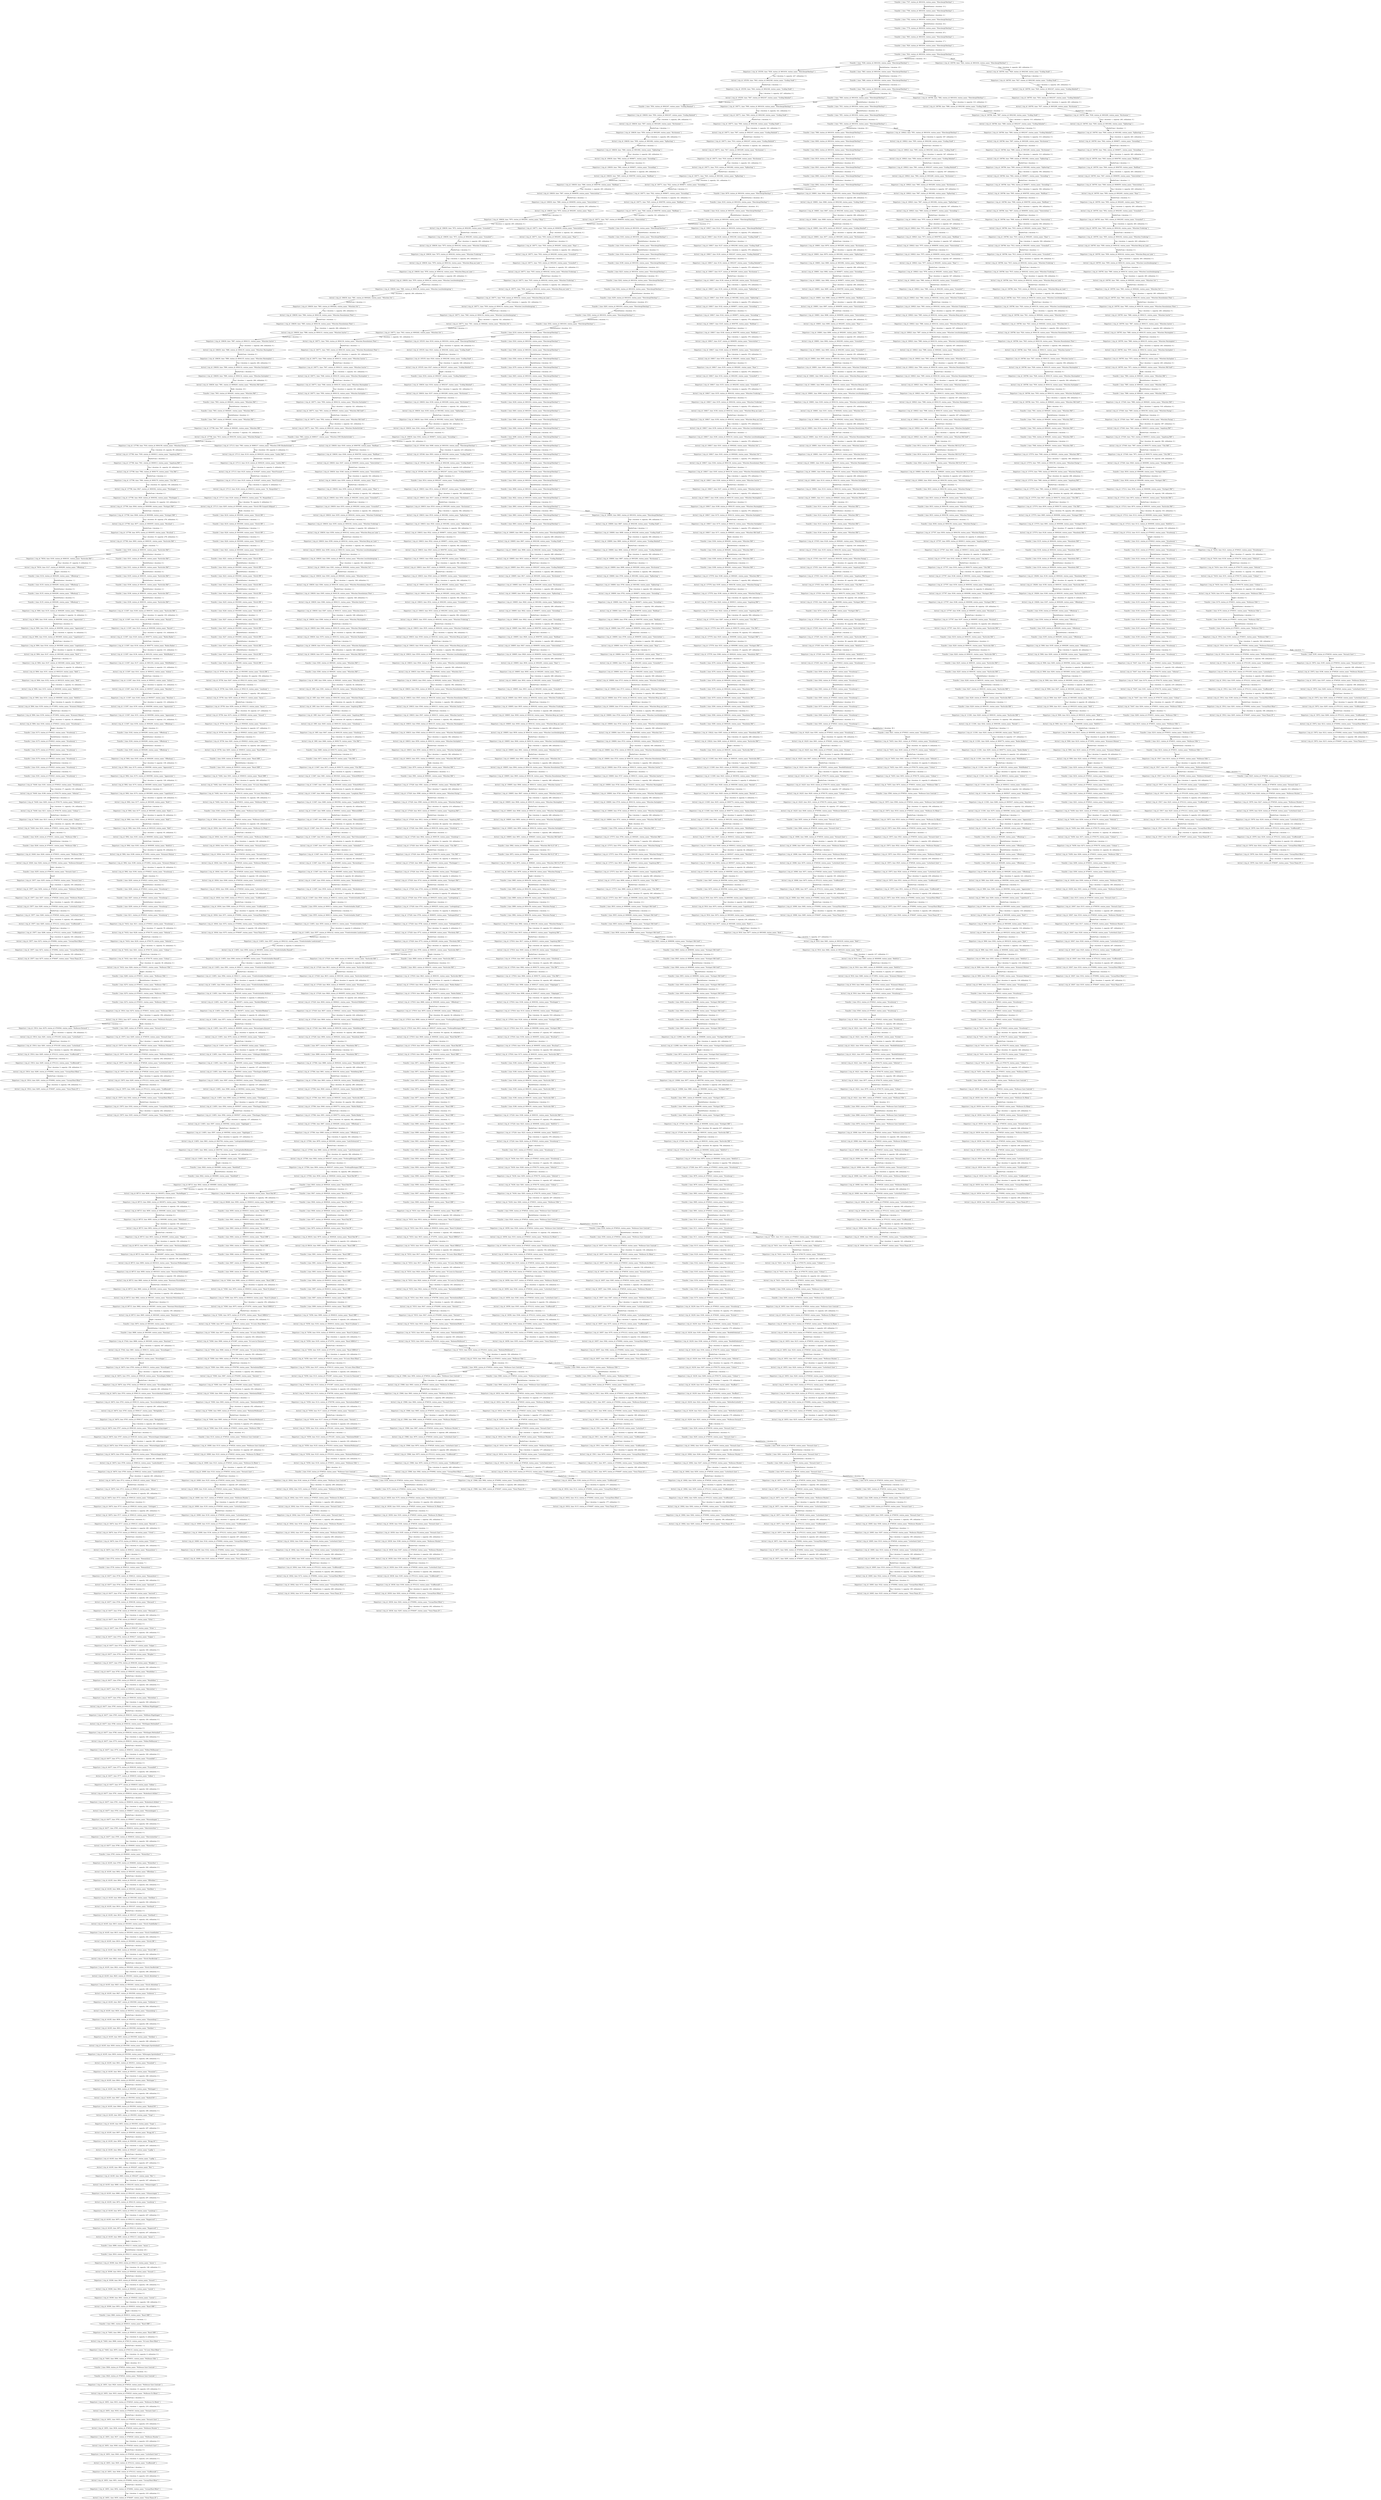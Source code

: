 digraph {
    0 [ label = "Transfer { time: 8123, station_id: 8000261, station_name: \"München Hbf\" }" ]
    1 [ label = "Departure { trip_id: 1985, time: 8384, station_id: 8000261, station_name: \"München Hbf\" }" ]
    2 [ label = "Transfer { time: 8384, station_id: 8000261, station_name: \"München Hbf\" }" ]
    3 [ label = "Arrival { trip_id: 1985, time: 8391, station_id: 8004158, station_name: \"München-Pasing\" }" ]
    4 [ label = "Departure { trip_id: 1985, time: 8393, station_id: 8004158, station_name: \"München-Pasing\" }" ]
    5 [ label = "Arrival { trip_id: 1985, time: 8415, station_id: 8000013, station_name: \"Augsburg Hbf\" }" ]
    6 [ label = "Departure { trip_id: 1985, time: 8417, station_id: 8000013, station_name: \"Augsburg Hbf\" }" ]
    7 [ label = "Arrival { trip_id: 1985, time: 8445, station_id: 8000139, station_name: \"Günzburg\" }" ]
    8 [ label = "Departure { trip_id: 1985, time: 8447, station_id: 8000139, station_name: \"Günzburg\" }" ]
    9 [ label = "Arrival { trip_id: 1985, time: 8460, station_id: 8000170, station_name: \"Ulm Hbf\" }" ]
    10 [ label = "Transfer { time: 7903, station_id: 8000261, station_name: \"München Hbf\" }" ]
    11 [ label = "Transfer { time: 7903, station_id: 8000261, station_name: \"München Hbf\" }" ]
    12 [ label = "Transfer { time: 8136, station_id: 8000244, station_name: \"Mannheim Hbf\" }" ]
    13 [ label = "Transfer { time: 8218, station_id: 8000191, station_name: \"Karlsruhe Hbf\" }" ]
    14 [ label = "Departure { trip_id: 5890, time: 8285, station_id: 8000290, station_name: \"Offenburg\" }" ]
    15 [ label = "Transfer { time: 8285, station_id: 8000290, station_name: \"Offenburg\" }" ]
    16 [ label = "Arrival { trip_id: 5890, time: 8290, station_id: 8000596, station_name: \"Appenweier\" }" ]
    17 [ label = "Departure { trip_id: 5890, time: 8290, station_id: 8000596, station_name: \"Appenweier\" }" ]
    18 [ label = "Arrival { trip_id: 5890, time: 8294, station_id: 8003609, station_name: \"Legelshurst\" }" ]
    19 [ label = "Departure { trip_id: 5890, time: 8294, station_id: 8003609, station_name: \"Legelshurst\" }" ]
    20 [ label = "Arrival { trip_id: 5890, time: 8297, station_id: 8003408, station_name: \"Kork\" }" ]
    21 [ label = "Departure { trip_id: 5890, time: 8297, station_id: 8003408, station_name: \"Kork\" }" ]
    22 [ label = "Arrival { trip_id: 5890, time: 8301, station_id: 8003218, station_name: \"Kehl\" }" ]
    23 [ label = "Departure { trip_id: 5890, time: 8302, station_id: 8003218, station_name: \"Kehl\" }" ]
    24 [ label = "Arrival { trip_id: 5890, time: 8303, station_id: 8000008, station_name: \"Kehl(Gr)\" }" ]
    25 [ label = "Departure { trip_id: 5890, time: 8303, station_id: 8000008, station_name: \"Kehl(Gr)\" }" ]
    26 [ label = "Arrival { trip_id: 5890, time: 8308, station_id: 8733852, station_name: \"Krimmeri-Meinau\" }" ]
    27 [ label = "Departure { trip_id: 5890, time: 8308, station_id: 8733852, station_name: \"Krimmeri-Meinau\" }" ]
    28 [ label = "Arrival { trip_id: 5890, time: 8314, station_id: 8700023, station_name: \"Strasbourg\" }" ]
    29 [ label = "Departure { trip_id: 5892, time: 8165, station_id: 8000290, station_name: \"Offenburg\" }" ]
    30 [ label = "Transfer { time: 8165, station_id: 8000290, station_name: \"Offenburg\" }" ]
    31 [ label = "Arrival { trip_id: 5892, time: 8170, station_id: 8000596, station_name: \"Appenweier\" }" ]
    32 [ label = "Departure { trip_id: 5892, time: 8170, station_id: 8000596, station_name: \"Appenweier\" }" ]
    33 [ label = "Arrival { trip_id: 5892, time: 8174, station_id: 8003609, station_name: \"Legelshurst\" }" ]
    34 [ label = "Departure { trip_id: 5892, time: 8174, station_id: 8003609, station_name: \"Legelshurst\" }" ]
    35 [ label = "Arrival { trip_id: 5892, time: 8177, station_id: 8003408, station_name: \"Kork\" }" ]
    36 [ label = "Departure { trip_id: 5892, time: 8177, station_id: 8003408, station_name: \"Kork\" }" ]
    37 [ label = "Arrival { trip_id: 5892, time: 8181, station_id: 8003218, station_name: \"Kehl\" }" ]
    38 [ label = "Departure { trip_id: 5892, time: 8182, station_id: 8003218, station_name: \"Kehl\" }" ]
    39 [ label = "Arrival { trip_id: 5892, time: 8183, station_id: 8000008, station_name: \"Kehl(Gr)\" }" ]
    40 [ label = "Departure { trip_id: 5892, time: 8183, station_id: 8000008, station_name: \"Kehl(Gr)\" }" ]
    41 [ label = "Arrival { trip_id: 5892, time: 8189, station_id: 8733852, station_name: \"Krimmeri-Meinau\" }" ]
    42 [ label = "Departure { trip_id: 5892, time: 8189, station_id: 8733852, station_name: \"Krimmeri-Meinau\" }" ]
    43 [ label = "Arrival { trip_id: 5892, time: 8194, station_id: 8700023, station_name: \"Strasbourg\" }" ]
    44 [ label = "Departure { trip_id: 5894, time: 8135, station_id: 8000290, station_name: \"Offenburg\" }" ]
    45 [ label = "Transfer { time: 8135, station_id: 8000290, station_name: \"Offenburg\" }" ]
    46 [ label = "Arrival { trip_id: 5894, time: 8140, station_id: 8000596, station_name: \"Appenweier\" }" ]
    47 [ label = "Departure { trip_id: 5894, time: 8140, station_id: 8000596, station_name: \"Appenweier\" }" ]
    48 [ label = "Arrival { trip_id: 5894, time: 8144, station_id: 8003609, station_name: \"Legelshurst\" }" ]
    49 [ label = "Departure { trip_id: 5894, time: 8144, station_id: 8003609, station_name: \"Legelshurst\" }" ]
    50 [ label = "Arrival { trip_id: 5894, time: 8147, station_id: 8003408, station_name: \"Kork\" }" ]
    51 [ label = "Departure { trip_id: 5894, time: 8147, station_id: 8003408, station_name: \"Kork\" }" ]
    52 [ label = "Arrival { trip_id: 5894, time: 8151, station_id: 8003218, station_name: \"Kehl\" }" ]
    53 [ label = "Departure { trip_id: 5894, time: 8152, station_id: 8003218, station_name: \"Kehl\" }" ]
    54 [ label = "Arrival { trip_id: 5894, time: 8153, station_id: 8000008, station_name: \"Kehl(Gr)\" }" ]
    55 [ label = "Departure { trip_id: 5894, time: 8153, station_id: 8000008, station_name: \"Kehl(Gr)\" }" ]
    56 [ label = "Arrival { trip_id: 5894, time: 8159, station_id: 8733852, station_name: \"Krimmeri-Meinau\" }" ]
    57 [ label = "Departure { trip_id: 5894, time: 8159, station_id: 8733852, station_name: \"Krimmeri-Meinau\" }" ]
    58 [ label = "Arrival { trip_id: 5894, time: 8164, station_id: 8700023, station_name: \"Strasbourg\" }" ]
    59 [ label = "Departure { trip_id: 5906, time: 8195, station_id: 8000290, station_name: \"Offenburg\" }" ]
    60 [ label = "Transfer { time: 8195, station_id: 8000290, station_name: \"Offenburg\" }" ]
    61 [ label = "Arrival { trip_id: 5906, time: 8200, station_id: 8000596, station_name: \"Appenweier\" }" ]
    62 [ label = "Departure { trip_id: 5906, time: 8200, station_id: 8000596, station_name: \"Appenweier\" }" ]
    63 [ label = "Arrival { trip_id: 5906, time: 8204, station_id: 8003609, station_name: \"Legelshurst\" }" ]
    64 [ label = "Departure { trip_id: 5906, time: 8204, station_id: 8003609, station_name: \"Legelshurst\" }" ]
    65 [ label = "Arrival { trip_id: 5906, time: 8207, station_id: 8003408, station_name: \"Kork\" }" ]
    66 [ label = "Departure { trip_id: 5906, time: 8207, station_id: 8003408, station_name: \"Kork\" }" ]
    67 [ label = "Arrival { trip_id: 5906, time: 8211, station_id: 8003218, station_name: \"Kehl\" }" ]
    68 [ label = "Departure { trip_id: 5906, time: 8212, station_id: 8003218, station_name: \"Kehl\" }" ]
    69 [ label = "Arrival { trip_id: 5906, time: 8213, station_id: 8000008, station_name: \"Kehl(Gr)\" }" ]
    70 [ label = "Departure { trip_id: 5906, time: 8213, station_id: 8000008, station_name: \"Kehl(Gr)\" }" ]
    71 [ label = "Arrival { trip_id: 5906, time: 8219, station_id: 8733852, station_name: \"Krimmeri-Meinau\" }" ]
    72 [ label = "Departure { trip_id: 5906, time: 8219, station_id: 8733852, station_name: \"Krimmeri-Meinau\" }" ]
    73 [ label = "Arrival { trip_id: 5906, time: 8224, station_id: 8700023, station_name: \"Strasbourg\" }" ]
    74 [ label = "Departure { trip_id: 5916, time: 8470, station_id: 8000596, station_name: \"Appenweier\" }" ]
    75 [ label = "Transfer { time: 8470, station_id: 8000596, station_name: \"Appenweier\" }" ]
    76 [ label = "Arrival { trip_id: 5916, time: 8474, station_id: 8003609, station_name: \"Legelshurst\" }" ]
    77 [ label = "Departure { trip_id: 5916, time: 8474, station_id: 8003609, station_name: \"Legelshurst\" }" ]
    78 [ label = "Arrival { trip_id: 5916, time: 8477, station_id: 8003408, station_name: \"Kork\" }" ]
    79 [ label = "Departure { trip_id: 5916, time: 8477, station_id: 8003408, station_name: \"Kork\" }" ]
    80 [ label = "Arrival { trip_id: 5916, time: 8481, station_id: 8003218, station_name: \"Kehl\" }" ]
    81 [ label = "Departure { trip_id: 5916, time: 8482, station_id: 8003218, station_name: \"Kehl\" }" ]
    82 [ label = "Arrival { trip_id: 5916, time: 8483, station_id: 8000008, station_name: \"Kehl(Gr)\" }" ]
    83 [ label = "Departure { trip_id: 5916, time: 8483, station_id: 8000008, station_name: \"Kehl(Gr)\" }" ]
    84 [ label = "Arrival { trip_id: 5916, time: 8488, station_id: 8733852, station_name: \"Krimmeri-Meinau\" }" ]
    85 [ label = "Departure { trip_id: 5916, time: 8488, station_id: 8733852, station_name: \"Krimmeri-Meinau\" }" ]
    86 [ label = "Arrival { trip_id: 5916, time: 8494, station_id: 8700023, station_name: \"Strasbourg\" }" ]
    87 [ label = "Transfer { time: 8122, station_id: 8700023, station_name: \"Strasbourg\" }" ]
    88 [ label = "Transfer { time: 8362, station_id: 8700023, station_name: \"Strasbourg\" }" ]
    89 [ label = "Transfer { time: 9142, station_id: 8700023, station_name: \"Strasbourg\" }" ]
    90 [ label = "Transfer { time: 8512, station_id: 8700023, station_name: \"Strasbourg\" }" ]
    91 [ label = "Transfer { time: 8134, station_id: 8000290, station_name: \"Offenburg\" }" ]
    92 [ label = "Transfer { time: 8194, station_id: 8000290, station_name: \"Offenburg\" }" ]
    93 [ label = "Transfer { time: 8164, station_id: 8000290, station_name: \"Offenburg\" }" ]
    94 [ label = "Transfer { time: 8284, station_id: 8000290, station_name: \"Offenburg\" }" ]
    95 [ label = "Transfer { time: 8179, station_id: 8700023, station_name: \"Strasbourg\" }" ]
    96 [ label = "Transfer { time: 8237, station_id: 8700023, station_name: \"Strasbourg\" }" ]
    97 [ label = "Transfer { time: 9079, station_id: 8700023, station_name: \"Strasbourg\" }" ]
    98 [ label = "Transfer { time: 8135, station_id: 8700023, station_name: \"Strasbourg\" }" ]
    99 [ label = "Departure { trip_id: 15911, time: 9054, station_id: 8700031, station_name: \"Mulhouse Ville\" }" ]
    100 [ label = "Transfer { time: 9054, station_id: 8700031, station_name: \"Mulhouse Ville\" }" ]
    101 [ label = "Arrival { trip_id: 15911, time: 9057, station_id: 8700564, station_name: \"Mulhouse-Dornach\" }" ]
    102 [ label = "Departure { trip_id: 15911, time: 9058, station_id: 8700564, station_name: \"Mulhouse-Dornach\" }" ]
    103 [ label = "Arrival { trip_id: 15911, time: 9061, station_id: 8701439, station_name: \"Lutterbach\" }" ]
    104 [ label = "Departure { trip_id: 15911, time: 9061, station_id: 8701439, station_name: \"Lutterbach\" }" ]
    105 [ label = "Arrival { trip_id: 15911, time: 9065, station_id: 8701212, station_name: \"Graffenwald\" }" ]
    106 [ label = "Departure { trip_id: 15911, time: 9065, station_id: 8701212, station_name: \"Graffenwald\" }" ]
    107 [ label = "Arrival { trip_id: 15911, time: 9070, station_id: 8700992, station_name: \"Cernay(Haut-Rhin)\" }" ]
    108 [ label = "Departure { trip_id: 15911, time: 9071, station_id: 8700992, station_name: \"Cernay(Haut-Rhin)\" }" ]
    109 [ label = "Arrival { trip_id: 15911, time: 9075, station_id: 8706497, station_name: \"Vieux-Thann ZI\" }" ]
    110 [ label = "Departure { trip_id: 15912, time: 8184, station_id: 8700031, station_name: \"Mulhouse Ville\" }" ]
    111 [ label = "Transfer { time: 8184, station_id: 8700031, station_name: \"Mulhouse Ville\" }" ]
    112 [ label = "Arrival { trip_id: 15912, time: 8187, station_id: 8700564, station_name: \"Mulhouse-Dornach\" }" ]
    113 [ label = "Departure { trip_id: 15912, time: 8188, station_id: 8700564, station_name: \"Mulhouse-Dornach\" }" ]
    114 [ label = "Arrival { trip_id: 15912, time: 8191, station_id: 8701439, station_name: \"Lutterbach\" }" ]
    115 [ label = "Departure { trip_id: 15912, time: 8191, station_id: 8701439, station_name: \"Lutterbach\" }" ]
    116 [ label = "Arrival { trip_id: 15912, time: 8195, station_id: 8701212, station_name: \"Graffenwald\" }" ]
    117 [ label = "Departure { trip_id: 15912, time: 8195, station_id: 8701212, station_name: \"Graffenwald\" }" ]
    118 [ label = "Arrival { trip_id: 15912, time: 8199, station_id: 8700992, station_name: \"Cernay(Haut-Rhin)\" }" ]
    119 [ label = "Departure { trip_id: 15912, time: 8201, station_id: 8700992, station_name: \"Cernay(Haut-Rhin)\" }" ]
    120 [ label = "Arrival { trip_id: 15912, time: 8205, station_id: 8706497, station_name: \"Vieux-Thann ZI\" }" ]
    121 [ label = "Departure { trip_id: 15914, time: 8274, station_id: 8700031, station_name: \"Mulhouse Ville\" }" ]
    122 [ label = "Transfer { time: 8274, station_id: 8700031, station_name: \"Mulhouse Ville\" }" ]
    123 [ label = "Arrival { trip_id: 15914, time: 8277, station_id: 8700564, station_name: \"Mulhouse-Dornach\" }" ]
    124 [ label = "Departure { trip_id: 15914, time: 8278, station_id: 8700564, station_name: \"Mulhouse-Dornach\" }" ]
    125 [ label = "Arrival { trip_id: 15914, time: 8281, station_id: 8701439, station_name: \"Lutterbach\" }" ]
    126 [ label = "Departure { trip_id: 15914, time: 8281, station_id: 8701439, station_name: \"Lutterbach\" }" ]
    127 [ label = "Arrival { trip_id: 15914, time: 8285, station_id: 8701212, station_name: \"Graffenwald\" }" ]
    128 [ label = "Departure { trip_id: 15914, time: 8285, station_id: 8701212, station_name: \"Graffenwald\" }" ]
    129 [ label = "Arrival { trip_id: 15914, time: 8290, station_id: 8700992, station_name: \"Cernay(Haut-Rhin)\" }" ]
    130 [ label = "Departure { trip_id: 15914, time: 8291, station_id: 8700992, station_name: \"Cernay(Haut-Rhin)\" }" ]
    131 [ label = "Arrival { trip_id: 15914, time: 8295, station_id: 8706497, station_name: \"Vieux-Thann ZI\" }" ]
    132 [ label = "Departure { trip_id: 15917, time: 8214, station_id: 8700031, station_name: \"Mulhouse Ville\" }" ]
    133 [ label = "Transfer { time: 8214, station_id: 8700031, station_name: \"Mulhouse Ville\" }" ]
    134 [ label = "Arrival { trip_id: 15917, time: 8217, station_id: 8700564, station_name: \"Mulhouse-Dornach\" }" ]
    135 [ label = "Departure { trip_id: 15917, time: 8218, station_id: 8700564, station_name: \"Mulhouse-Dornach\" }" ]
    136 [ label = "Arrival { trip_id: 15917, time: 8221, station_id: 8701439, station_name: \"Lutterbach\" }" ]
    137 [ label = "Departure { trip_id: 15917, time: 8221, station_id: 8701439, station_name: \"Lutterbach\" }" ]
    138 [ label = "Arrival { trip_id: 15917, time: 8225, station_id: 8701212, station_name: \"Graffenwald\" }" ]
    139 [ label = "Departure { trip_id: 15917, time: 8225, station_id: 8701212, station_name: \"Graffenwald\" }" ]
    140 [ label = "Arrival { trip_id: 15917, time: 8230, station_id: 8700992, station_name: \"Cernay(Haut-Rhin)\" }" ]
    141 [ label = "Departure { trip_id: 15917, time: 8231, station_id: 8700992, station_name: \"Cernay(Haut-Rhin)\" }" ]
    142 [ label = "Arrival { trip_id: 15917, time: 8235, station_id: 8706497, station_name: \"Vieux-Thann ZI\" }" ]
    143 [ label = "Departure { trip_id: 15966, time: 9050, station_id: 8706524, station_name: \"Mulhouse Gare Centrale\" }" ]
    144 [ label = "Transfer { time: 9050, station_id: 8706524, station_name: \"Mulhouse Gare Centrale\" }" ]
    145 [ label = "Arrival { trip_id: 15966, time: 9063, station_id: 8706525, station_name: \"Mulhouse Zu Rhein\" }" ]
    146 [ label = "Departure { trip_id: 15966, time: 9063, station_id: 8706525, station_name: \"Mulhouse Zu Rhein\" }" ]
    147 [ label = "Arrival { trip_id: 15966, time: 9064, station_id: 8706530, station_name: \"Dornach Gare\" }" ]
    148 [ label = "Departure { trip_id: 15966, time: 9065, station_id: 8706530, station_name: \"Dornach Gare\" }" ]
    149 [ label = "Arrival { trip_id: 15966, time: 9066, station_id: 8706529, station_name: \"Mulhouse Musées\" }" ]
    150 [ label = "Departure { trip_id: 15966, time: 9067, station_id: 8706529, station_name: \"Mulhouse Musées\" }" ]
    151 [ label = "Arrival { trip_id: 15966, time: 9070, station_id: 8706528, station_name: \"Lutterbach Gare\" }" ]
    152 [ label = "Departure { trip_id: 15966, time: 9070, station_id: 8706528, station_name: \"Lutterbach Gare\" }" ]
    153 [ label = "Arrival { trip_id: 15966, time: 9075, station_id: 8701212, station_name: \"Graffenwald\" }" ]
    154 [ label = "Departure { trip_id: 15966, time: 9076, station_id: 8701212, station_name: \"Graffenwald\" }" ]
    155 [ label = "Arrival { trip_id: 15966, time: 9082, station_id: 8700992, station_name: \"Cernay(Haut-Rhin)\" }" ]
    156 [ label = "Departure { trip_id: 15966, time: 9082, station_id: 8700992, station_name: \"Cernay(Haut-Rhin)\" }" ]
    157 [ label = "Arrival { trip_id: 15966, time: 9085, station_id: 8706497, station_name: \"Vieux-Thann ZI\" }" ]
    158 [ label = "Departure { trip_id: 15972, time: 8195, station_id: 8706530, station_name: \"Dornach Gare\" }" ]
    159 [ label = "Transfer { time: 8195, station_id: 8706530, station_name: \"Dornach Gare\" }" ]
    160 [ label = "Arrival { trip_id: 15972, time: 8196, station_id: 8706529, station_name: \"Mulhouse Musées\" }" ]
    161 [ label = "Departure { trip_id: 15972, time: 8197, station_id: 8706529, station_name: \"Mulhouse Musées\" }" ]
    162 [ label = "Arrival { trip_id: 15972, time: 8200, station_id: 8706528, station_name: \"Lutterbach Gare\" }" ]
    163 [ label = "Departure { trip_id: 15972, time: 8200, station_id: 8706528, station_name: \"Lutterbach Gare\" }" ]
    164 [ label = "Arrival { trip_id: 15972, time: 8205, station_id: 8701212, station_name: \"Graffenwald\" }" ]
    165 [ label = "Departure { trip_id: 15972, time: 8206, station_id: 8701212, station_name: \"Graffenwald\" }" ]
    166 [ label = "Arrival { trip_id: 15972, time: 8212, station_id: 8700992, station_name: \"Cernay(Haut-Rhin)\" }" ]
    167 [ label = "Departure { trip_id: 15972, time: 8212, station_id: 8700992, station_name: \"Cernay(Haut-Rhin)\" }" ]
    168 [ label = "Arrival { trip_id: 15972, time: 8215, station_id: 8706497, station_name: \"Vieux-Thann ZI\" }" ]
    169 [ label = "Departure { trip_id: 15973, time: 8506, station_id: 8706524, station_name: \"Mulhouse Gare Centrale\" }" ]
    170 [ label = "Transfer { time: 8506, station_id: 8706524, station_name: \"Mulhouse Gare Centrale\" }" ]
    171 [ label = "Arrival { trip_id: 15973, time: 8519, station_id: 8706525, station_name: \"Mulhouse Zu Rhein\" }" ]
    172 [ label = "Departure { trip_id: 15973, time: 8519, station_id: 8706525, station_name: \"Mulhouse Zu Rhein\" }" ]
    173 [ label = "Arrival { trip_id: 15973, time: 8520, station_id: 8706530, station_name: \"Dornach Gare\" }" ]
    174 [ label = "Departure { trip_id: 15973, time: 8521, station_id: 8706530, station_name: \"Dornach Gare\" }" ]
    175 [ label = "Arrival { trip_id: 15973, time: 8522, station_id: 8706529, station_name: \"Mulhouse Musées\" }" ]
    176 [ label = "Departure { trip_id: 15973, time: 8523, station_id: 8706529, station_name: \"Mulhouse Musées\" }" ]
    177 [ label = "Arrival { trip_id: 15973, time: 8525, station_id: 8706528, station_name: \"Lutterbach Gare\" }" ]
    178 [ label = "Departure { trip_id: 15973, time: 8526, station_id: 8706528, station_name: \"Lutterbach Gare\" }" ]
    179 [ label = "Arrival { trip_id: 15973, time: 8531, station_id: 8701212, station_name: \"Graffenwald\" }" ]
    180 [ label = "Departure { trip_id: 15973, time: 8531, station_id: 8701212, station_name: \"Graffenwald\" }" ]
    181 [ label = "Arrival { trip_id: 15973, time: 8536, station_id: 8700992, station_name: \"Cernay(Haut-Rhin)\" }" ]
    182 [ label = "Departure { trip_id: 15973, time: 8537, station_id: 8700992, station_name: \"Cernay(Haut-Rhin)\" }" ]
    183 [ label = "Arrival { trip_id: 15973, time: 8540, station_id: 8706497, station_name: \"Vieux-Thann ZI\" }" ]
    184 [ label = "Departure { trip_id: 15975, time: 8285, station_id: 8706530, station_name: \"Dornach Gare\" }" ]
    185 [ label = "Transfer { time: 8285, station_id: 8706530, station_name: \"Dornach Gare\" }" ]
    186 [ label = "Arrival { trip_id: 15975, time: 8286, station_id: 8706529, station_name: \"Mulhouse Musées\" }" ]
    187 [ label = "Departure { trip_id: 15975, time: 8287, station_id: 8706529, station_name: \"Mulhouse Musées\" }" ]
    188 [ label = "Arrival { trip_id: 15975, time: 8290, station_id: 8706528, station_name: \"Lutterbach Gare\" }" ]
    189 [ label = "Departure { trip_id: 15975, time: 8290, station_id: 8706528, station_name: \"Lutterbach Gare\" }" ]
    190 [ label = "Arrival { trip_id: 15975, time: 8295, station_id: 8701212, station_name: \"Graffenwald\" }" ]
    191 [ label = "Departure { trip_id: 15975, time: 8296, station_id: 8701212, station_name: \"Graffenwald\" }" ]
    192 [ label = "Arrival { trip_id: 15975, time: 8302, station_id: 8700992, station_name: \"Cernay(Haut-Rhin)\" }" ]
    193 [ label = "Departure { trip_id: 15975, time: 8302, station_id: 8700992, station_name: \"Cernay(Haut-Rhin)\" }" ]
    194 [ label = "Arrival { trip_id: 15975, time: 8305, station_id: 8706497, station_name: \"Vieux-Thann ZI\" }" ]
    195 [ label = "Departure { trip_id: 15977, time: 8255, station_id: 8706530, station_name: \"Dornach Gare\" }" ]
    196 [ label = "Transfer { time: 8255, station_id: 8706530, station_name: \"Dornach Gare\" }" ]
    197 [ label = "Arrival { trip_id: 15977, time: 8256, station_id: 8706529, station_name: \"Mulhouse Musées\" }" ]
    198 [ label = "Departure { trip_id: 15977, time: 8257, station_id: 8706529, station_name: \"Mulhouse Musées\" }" ]
    199 [ label = "Arrival { trip_id: 15977, time: 8260, station_id: 8706528, station_name: \"Lutterbach Gare\" }" ]
    200 [ label = "Departure { trip_id: 15977, time: 8260, station_id: 8706528, station_name: \"Lutterbach Gare\" }" ]
    201 [ label = "Arrival { trip_id: 15977, time: 8265, station_id: 8701212, station_name: \"Graffenwald\" }" ]
    202 [ label = "Departure { trip_id: 15977, time: 8266, station_id: 8701212, station_name: \"Graffenwald\" }" ]
    203 [ label = "Arrival { trip_id: 15977, time: 8272, station_id: 8700992, station_name: \"Cernay(Haut-Rhin)\" }" ]
    204 [ label = "Departure { trip_id: 15977, time: 8272, station_id: 8700992, station_name: \"Cernay(Haut-Rhin)\" }" ]
    205 [ label = "Arrival { trip_id: 15977, time: 8275, station_id: 8706497, station_name: \"Vieux-Thann ZI\" }" ]
    206 [ label = "Departure { trip_id: 15978, time: 8225, station_id: 8706530, station_name: \"Dornach Gare\" }" ]
    207 [ label = "Transfer { time: 8225, station_id: 8706530, station_name: \"Dornach Gare\" }" ]
    208 [ label = "Arrival { trip_id: 15978, time: 8226, station_id: 8706529, station_name: \"Mulhouse Musées\" }" ]
    209 [ label = "Departure { trip_id: 15978, time: 8227, station_id: 8706529, station_name: \"Mulhouse Musées\" }" ]
    210 [ label = "Arrival { trip_id: 15978, time: 8230, station_id: 8706528, station_name: \"Lutterbach Gare\" }" ]
    211 [ label = "Departure { trip_id: 15978, time: 8230, station_id: 8706528, station_name: \"Lutterbach Gare\" }" ]
    212 [ label = "Arrival { trip_id: 15978, time: 8235, station_id: 8701212, station_name: \"Graffenwald\" }" ]
    213 [ label = "Departure { trip_id: 15978, time: 8236, station_id: 8701212, station_name: \"Graffenwald\" }" ]
    214 [ label = "Arrival { trip_id: 15978, time: 8242, station_id: 8700992, station_name: \"Cernay(Haut-Rhin)\" }" ]
    215 [ label = "Departure { trip_id: 15978, time: 8242, station_id: 8700992, station_name: \"Cernay(Haut-Rhin)\" }" ]
    216 [ label = "Arrival { trip_id: 15978, time: 8245, station_id: 8706497, station_name: \"Vieux-Thann ZI\" }" ]
    217 [ label = "Transfer { time: 9266, station_id: 8706530, station_name: \"Dornach Gare\" }" ]
    218 [ label = "Transfer { time: 9296, station_id: 8706530, station_name: \"Dornach Gare\" }" ]
    219 [ label = "Transfer { time: 9236, station_id: 8706530, station_name: \"Dornach Gare\" }" ]
    220 [ label = "Departure { trip_id: 16032, time: 9080, station_id: 8706524, station_name: \"Mulhouse Gare Centrale\" }" ]
    221 [ label = "Transfer { time: 9080, station_id: 8706524, station_name: \"Mulhouse Gare Centrale\" }" ]
    222 [ label = "Arrival { trip_id: 16032, time: 9093, station_id: 8706525, station_name: \"Mulhouse Zu Rhein\" }" ]
    223 [ label = "Departure { trip_id: 16032, time: 9093, station_id: 8706525, station_name: \"Mulhouse Zu Rhein\" }" ]
    224 [ label = "Arrival { trip_id: 16032, time: 9094, station_id: 8706530, station_name: \"Dornach Gare\" }" ]
    225 [ label = "Departure { trip_id: 16032, time: 9095, station_id: 8706530, station_name: \"Dornach Gare\" }" ]
    226 [ label = "Arrival { trip_id: 16032, time: 9096, station_id: 8706529, station_name: \"Mulhouse Musées\" }" ]
    227 [ label = "Departure { trip_id: 16032, time: 9097, station_id: 8706529, station_name: \"Mulhouse Musées\" }" ]
    228 [ label = "Arrival { trip_id: 16032, time: 9100, station_id: 8706528, station_name: \"Lutterbach Gare\" }" ]
    229 [ label = "Departure { trip_id: 16032, time: 9100, station_id: 8706528, station_name: \"Lutterbach Gare\" }" ]
    230 [ label = "Arrival { trip_id: 16032, time: 9105, station_id: 8701212, station_name: \"Graffenwald\" }" ]
    231 [ label = "Departure { trip_id: 16032, time: 9106, station_id: 8701212, station_name: \"Graffenwald\" }" ]
    232 [ label = "Arrival { trip_id: 16032, time: 9112, station_id: 8700992, station_name: \"Cernay(Haut-Rhin)\" }" ]
    233 [ label = "Departure { trip_id: 16032, time: 9112, station_id: 8700992, station_name: \"Cernay(Haut-Rhin)\" }" ]
    234 [ label = "Arrival { trip_id: 16032, time: 9115, station_id: 8706497, station_name: \"Vieux-Thann ZI\" }" ]
    235 [ label = "Departure { trip_id: 16038, time: 9170, station_id: 8706524, station_name: \"Mulhouse Gare Centrale\" }" ]
    236 [ label = "Transfer { time: 9170, station_id: 8706524, station_name: \"Mulhouse Gare Centrale\" }" ]
    237 [ label = "Arrival { trip_id: 16038, time: 9183, station_id: 8706525, station_name: \"Mulhouse Zu Rhein\" }" ]
    238 [ label = "Departure { trip_id: 16038, time: 9183, station_id: 8706525, station_name: \"Mulhouse Zu Rhein\" }" ]
    239 [ label = "Arrival { trip_id: 16038, time: 9184, station_id: 8706530, station_name: \"Dornach Gare\" }" ]
    240 [ label = "Departure { trip_id: 16038, time: 9185, station_id: 8706530, station_name: \"Dornach Gare\" }" ]
    241 [ label = "Arrival { trip_id: 16038, time: 9186, station_id: 8706529, station_name: \"Mulhouse Musées\" }" ]
    242 [ label = "Departure { trip_id: 16038, time: 9187, station_id: 8706529, station_name: \"Mulhouse Musées\" }" ]
    243 [ label = "Arrival { trip_id: 16038, time: 9190, station_id: 8706528, station_name: \"Lutterbach Gare\" }" ]
    244 [ label = "Departure { trip_id: 16038, time: 9190, station_id: 8706528, station_name: \"Lutterbach Gare\" }" ]
    245 [ label = "Arrival { trip_id: 16038, time: 9195, station_id: 8701212, station_name: \"Graffenwald\" }" ]
    246 [ label = "Departure { trip_id: 16038, time: 9196, station_id: 8701212, station_name: \"Graffenwald\" }" ]
    247 [ label = "Arrival { trip_id: 16038, time: 9202, station_id: 8700992, station_name: \"Cernay(Haut-Rhin)\" }" ]
    248 [ label = "Departure { trip_id: 16038, time: 9202, station_id: 8700992, station_name: \"Cernay(Haut-Rhin)\" }" ]
    249 [ label = "Arrival { trip_id: 16038, time: 9205, station_id: 8706497, station_name: \"Vieux-Thann ZI\" }" ]
    250 [ label = "Departure { trip_id: 16039, time: 8406, station_id: 8706524, station_name: \"Mulhouse Gare Centrale\" }" ]
    251 [ label = "Transfer { time: 8406, station_id: 8706524, station_name: \"Mulhouse Gare Centrale\" }" ]
    252 [ label = "Arrival { trip_id: 16039, time: 8419, station_id: 8706525, station_name: \"Mulhouse Zu Rhein\" }" ]
    253 [ label = "Departure { trip_id: 16039, time: 8419, station_id: 8706525, station_name: \"Mulhouse Zu Rhein\" }" ]
    254 [ label = "Arrival { trip_id: 16039, time: 8420, station_id: 8706530, station_name: \"Dornach Gare\" }" ]
    255 [ label = "Departure { trip_id: 16039, time: 8421, station_id: 8706530, station_name: \"Dornach Gare\" }" ]
    256 [ label = "Arrival { trip_id: 16039, time: 8422, station_id: 8706529, station_name: \"Mulhouse Musées\" }" ]
    257 [ label = "Departure { trip_id: 16039, time: 8423, station_id: 8706529, station_name: \"Mulhouse Musées\" }" ]
    258 [ label = "Arrival { trip_id: 16039, time: 8426, station_id: 8706528, station_name: \"Lutterbach Gare\" }" ]
    259 [ label = "Departure { trip_id: 16039, time: 8426, station_id: 8706528, station_name: \"Lutterbach Gare\" }" ]
    260 [ label = "Arrival { trip_id: 16039, time: 8431, station_id: 8701212, station_name: \"Graffenwald\" }" ]
    261 [ label = "Departure { trip_id: 16039, time: 8431, station_id: 8701212, station_name: \"Graffenwald\" }" ]
    262 [ label = "Arrival { trip_id: 16039, time: 8436, station_id: 8700992, station_name: \"Cernay(Haut-Rhin)\" }" ]
    263 [ label = "Departure { trip_id: 16039, time: 8437, station_id: 8700992, station_name: \"Cernay(Haut-Rhin)\" }" ]
    264 [ label = "Arrival { trip_id: 16039, time: 8440, station_id: 8706497, station_name: \"Vieux-Thann ZI\" }" ]
    265 [ label = "Departure { trip_id: 16042, time: 9140, station_id: 8706524, station_name: \"Mulhouse Gare Centrale\" }" ]
    266 [ label = "Transfer { time: 9140, station_id: 8706524, station_name: \"Mulhouse Gare Centrale\" }" ]
    267 [ label = "Arrival { trip_id: 16042, time: 9153, station_id: 8706525, station_name: \"Mulhouse Zu Rhein\" }" ]
    268 [ label = "Departure { trip_id: 16042, time: 9153, station_id: 8706525, station_name: \"Mulhouse Zu Rhein\" }" ]
    269 [ label = "Arrival { trip_id: 16042, time: 9154, station_id: 8706530, station_name: \"Dornach Gare\" }" ]
    270 [ label = "Departure { trip_id: 16042, time: 9155, station_id: 8706530, station_name: \"Dornach Gare\" }" ]
    271 [ label = "Arrival { trip_id: 16042, time: 9156, station_id: 8706529, station_name: \"Mulhouse Musées\" }" ]
    272 [ label = "Departure { trip_id: 16042, time: 9157, station_id: 8706529, station_name: \"Mulhouse Musées\" }" ]
    273 [ label = "Arrival { trip_id: 16042, time: 9160, station_id: 8706528, station_name: \"Lutterbach Gare\" }" ]
    274 [ label = "Departure { trip_id: 16042, time: 9160, station_id: 8706528, station_name: \"Lutterbach Gare\" }" ]
    275 [ label = "Arrival { trip_id: 16042, time: 9165, station_id: 8701212, station_name: \"Graffenwald\" }" ]
    276 [ label = "Departure { trip_id: 16042, time: 9166, station_id: 8701212, station_name: \"Graffenwald\" }" ]
    277 [ label = "Arrival { trip_id: 16042, time: 9172, station_id: 8700992, station_name: \"Cernay(Haut-Rhin)\" }" ]
    278 [ label = "Departure { trip_id: 16042, time: 9172, station_id: 8700992, station_name: \"Cernay(Haut-Rhin)\" }" ]
    279 [ label = "Arrival { trip_id: 16042, time: 9175, station_id: 8706497, station_name: \"Vieux-Thann ZI\" }" ]
    280 [ label = "Departure { trip_id: 16044, time: 8340, station_id: 8706524, station_name: \"Mulhouse Gare Centrale\" }" ]
    281 [ label = "Transfer { time: 8340, station_id: 8706524, station_name: \"Mulhouse Gare Centrale\" }" ]
    282 [ label = "Arrival { trip_id: 16044, time: 8353, station_id: 8706525, station_name: \"Mulhouse Zu Rhein\" }" ]
    283 [ label = "Departure { trip_id: 16044, time: 8353, station_id: 8706525, station_name: \"Mulhouse Zu Rhein\" }" ]
    284 [ label = "Arrival { trip_id: 16044, time: 8354, station_id: 8706530, station_name: \"Dornach Gare\" }" ]
    285 [ label = "Departure { trip_id: 16044, time: 8355, station_id: 8706530, station_name: \"Dornach Gare\" }" ]
    286 [ label = "Arrival { trip_id: 16044, time: 8356, station_id: 8706529, station_name: \"Mulhouse Musées\" }" ]
    287 [ label = "Departure { trip_id: 16044, time: 8357, station_id: 8706529, station_name: \"Mulhouse Musées\" }" ]
    288 [ label = "Arrival { trip_id: 16044, time: 8360, station_id: 8706528, station_name: \"Lutterbach Gare\" }" ]
    289 [ label = "Departure { trip_id: 16044, time: 8360, station_id: 8706528, station_name: \"Lutterbach Gare\" }" ]
    290 [ label = "Arrival { trip_id: 16044, time: 8365, station_id: 8701212, station_name: \"Graffenwald\" }" ]
    291 [ label = "Departure { trip_id: 16044, time: 8366, station_id: 8701212, station_name: \"Graffenwald\" }" ]
    292 [ label = "Arrival { trip_id: 16044, time: 8371, station_id: 8700992, station_name: \"Cernay(Haut-Rhin)\" }" ]
    293 [ label = "Departure { trip_id: 16044, time: 8372, station_id: 8700992, station_name: \"Cernay(Haut-Rhin)\" }" ]
    294 [ label = "Arrival { trip_id: 16044, time: 8375, station_id: 8706497, station_name: \"Vieux-Thann ZI\" }" ]
    295 [ label = "Departure { trip_id: 16047, time: 8315, station_id: 8706530, station_name: \"Dornach Gare\" }" ]
    296 [ label = "Transfer { time: 8315, station_id: 8706530, station_name: \"Dornach Gare\" }" ]
    297 [ label = "Arrival { trip_id: 16047, time: 8316, station_id: 8706529, station_name: \"Mulhouse Musées\" }" ]
    298 [ label = "Departure { trip_id: 16047, time: 8317, station_id: 8706529, station_name: \"Mulhouse Musées\" }" ]
    299 [ label = "Arrival { trip_id: 16047, time: 8320, station_id: 8706528, station_name: \"Lutterbach Gare\" }" ]
    300 [ label = "Departure { trip_id: 16047, time: 8320, station_id: 8706528, station_name: \"Lutterbach Gare\" }" ]
    301 [ label = "Arrival { trip_id: 16047, time: 8325, station_id: 8701212, station_name: \"Graffenwald\" }" ]
    302 [ label = "Departure { trip_id: 16047, time: 8326, station_id: 8701212, station_name: \"Graffenwald\" }" ]
    303 [ label = "Arrival { trip_id: 16047, time: 8332, station_id: 8700992, station_name: \"Cernay(Haut-Rhin)\" }" ]
    304 [ label = "Departure { trip_id: 16047, time: 8332, station_id: 8700992, station_name: \"Cernay(Haut-Rhin)\" }" ]
    305 [ label = "Arrival { trip_id: 16047, time: 8335, station_id: 8706497, station_name: \"Vieux-Thann ZI\" }" ]
    306 [ label = "Departure { trip_id: 16051, time: 9020, station_id: 8706524, station_name: \"Mulhouse Gare Centrale\" }" ]
    307 [ label = "Transfer { time: 9020, station_id: 8706524, station_name: \"Mulhouse Gare Centrale\" }" ]
    308 [ label = "Arrival { trip_id: 16051, time: 9033, station_id: 8706525, station_name: \"Mulhouse Zu Rhein\" }" ]
    309 [ label = "Departure { trip_id: 16051, time: 9033, station_id: 8706525, station_name: \"Mulhouse Zu Rhein\" }" ]
    310 [ label = "Arrival { trip_id: 16051, time: 9034, station_id: 8706530, station_name: \"Dornach Gare\" }" ]
    311 [ label = "Departure { trip_id: 16051, time: 9035, station_id: 8706530, station_name: \"Dornach Gare\" }" ]
    312 [ label = "Arrival { trip_id: 16051, time: 9036, station_id: 8706529, station_name: \"Mulhouse Musées\" }" ]
    313 [ label = "Departure { trip_id: 16051, time: 9037, station_id: 8706529, station_name: \"Mulhouse Musées\" }" ]
    314 [ label = "Arrival { trip_id: 16051, time: 9040, station_id: 8706528, station_name: \"Lutterbach Gare\" }" ]
    315 [ label = "Departure { trip_id: 16051, time: 9040, station_id: 8706528, station_name: \"Lutterbach Gare\" }" ]
    316 [ label = "Arrival { trip_id: 16051, time: 9045, station_id: 8701212, station_name: \"Graffenwald\" }" ]
    317 [ label = "Departure { trip_id: 16051, time: 9046, station_id: 8701212, station_name: \"Graffenwald\" }" ]
    318 [ label = "Arrival { trip_id: 16051, time: 9051, station_id: 8700992, station_name: \"Cernay(Haut-Rhin)\" }" ]
    319 [ label = "Departure { trip_id: 16051, time: 9052, station_id: 8700992, station_name: \"Cernay(Haut-Rhin)\" }" ]
    320 [ label = "Arrival { trip_id: 16051, time: 9055, station_id: 8706497, station_name: \"Vieux-Thann ZI\" }" ]
    321 [ label = "Departure { trip_id: 16053, time: 9200, station_id: 8706524, station_name: \"Mulhouse Gare Centrale\" }" ]
    322 [ label = "Transfer { time: 9200, station_id: 8706524, station_name: \"Mulhouse Gare Centrale\" }" ]
    323 [ label = "Arrival { trip_id: 16053, time: 9213, station_id: 8706525, station_name: \"Mulhouse Zu Rhein\" }" ]
    324 [ label = "Departure { trip_id: 16053, time: 9213, station_id: 8706525, station_name: \"Mulhouse Zu Rhein\" }" ]
    325 [ label = "Arrival { trip_id: 16053, time: 9214, station_id: 8706530, station_name: \"Dornach Gare\" }" ]
    326 [ label = "Departure { trip_id: 16053, time: 9215, station_id: 8706530, station_name: \"Dornach Gare\" }" ]
    327 [ label = "Arrival { trip_id: 16053, time: 9216, station_id: 8706529, station_name: \"Mulhouse Musées\" }" ]
    328 [ label = "Departure { trip_id: 16053, time: 9217, station_id: 8706529, station_name: \"Mulhouse Musées\" }" ]
    329 [ label = "Arrival { trip_id: 16053, time: 9220, station_id: 8706528, station_name: \"Lutterbach Gare\" }" ]
    330 [ label = "Departure { trip_id: 16053, time: 9220, station_id: 8706528, station_name: \"Lutterbach Gare\" }" ]
    331 [ label = "Arrival { trip_id: 16053, time: 9225, station_id: 8701212, station_name: \"Graffenwald\" }" ]
    332 [ label = "Departure { trip_id: 16053, time: 9226, station_id: 8701212, station_name: \"Graffenwald\" }" ]
    333 [ label = "Arrival { trip_id: 16053, time: 9232, station_id: 8700992, station_name: \"Cernay(Haut-Rhin)\" }" ]
    334 [ label = "Departure { trip_id: 16053, time: 9232, station_id: 8700992, station_name: \"Cernay(Haut-Rhin)\" }" ]
    335 [ label = "Arrival { trip_id: 16053, time: 9235, station_id: 8706497, station_name: \"Vieux-Thann ZI\" }" ]
    336 [ label = "Departure { trip_id: 16057, time: 9350, station_id: 8706524, station_name: \"Mulhouse Gare Centrale\" }" ]
    337 [ label = "Transfer { time: 9350, station_id: 8706524, station_name: \"Mulhouse Gare Centrale\" }" ]
    338 [ label = "Arrival { trip_id: 16057, time: 9363, station_id: 8706525, station_name: \"Mulhouse Zu Rhein\" }" ]
    339 [ label = "Departure { trip_id: 16057, time: 9363, station_id: 8706525, station_name: \"Mulhouse Zu Rhein\" }" ]
    340 [ label = "Arrival { trip_id: 16057, time: 9364, station_id: 8706530, station_name: \"Dornach Gare\" }" ]
    341 [ label = "Departure { trip_id: 16057, time: 9365, station_id: 8706530, station_name: \"Dornach Gare\" }" ]
    342 [ label = "Arrival { trip_id: 16057, time: 9366, station_id: 8706529, station_name: \"Mulhouse Musées\" }" ]
    343 [ label = "Departure { trip_id: 16057, time: 9367, station_id: 8706529, station_name: \"Mulhouse Musées\" }" ]
    344 [ label = "Arrival { trip_id: 16057, time: 9370, station_id: 8706528, station_name: \"Lutterbach Gare\" }" ]
    345 [ label = "Departure { trip_id: 16057, time: 9370, station_id: 8706528, station_name: \"Lutterbach Gare\" }" ]
    346 [ label = "Arrival { trip_id: 16057, time: 9375, station_id: 8701212, station_name: \"Graffenwald\" }" ]
    347 [ label = "Departure { trip_id: 16057, time: 9376, station_id: 8701212, station_name: \"Graffenwald\" }" ]
    348 [ label = "Arrival { trip_id: 16057, time: 9382, station_id: 8700992, station_name: \"Cernay(Haut-Rhin)\" }" ]
    349 [ label = "Departure { trip_id: 16057, time: 9382, station_id: 8700992, station_name: \"Cernay(Haut-Rhin)\" }" ]
    350 [ label = "Arrival { trip_id: 16057, time: 9385, station_id: 8706497, station_name: \"Vieux-Thann ZI\" }" ]
    351 [ label = "Departure { trip_id: 16058, time: 9320, station_id: 8706524, station_name: \"Mulhouse Gare Centrale\" }" ]
    352 [ label = "Transfer { time: 9320, station_id: 8706524, station_name: \"Mulhouse Gare Centrale\" }" ]
    353 [ label = "Arrival { trip_id: 16058, time: 9333, station_id: 8706525, station_name: \"Mulhouse Zu Rhein\" }" ]
    354 [ label = "Departure { trip_id: 16058, time: 9333, station_id: 8706525, station_name: \"Mulhouse Zu Rhein\" }" ]
    355 [ label = "Arrival { trip_id: 16058, time: 9334, station_id: 8706530, station_name: \"Dornach Gare\" }" ]
    356 [ label = "Departure { trip_id: 16058, time: 9335, station_id: 8706530, station_name: \"Dornach Gare\" }" ]
    357 [ label = "Arrival { trip_id: 16058, time: 9336, station_id: 8706529, station_name: \"Mulhouse Musées\" }" ]
    358 [ label = "Departure { trip_id: 16058, time: 9337, station_id: 8706529, station_name: \"Mulhouse Musées\" }" ]
    359 [ label = "Arrival { trip_id: 16058, time: 9340, station_id: 8706528, station_name: \"Lutterbach Gare\" }" ]
    360 [ label = "Departure { trip_id: 16058, time: 9340, station_id: 8706528, station_name: \"Lutterbach Gare\" }" ]
    361 [ label = "Arrival { trip_id: 16058, time: 9345, station_id: 8701212, station_name: \"Graffenwald\" }" ]
    362 [ label = "Departure { trip_id: 16058, time: 9346, station_id: 8701212, station_name: \"Graffenwald\" }" ]
    363 [ label = "Arrival { trip_id: 16058, time: 9352, station_id: 8700992, station_name: \"Cernay(Haut-Rhin)\" }" ]
    364 [ label = "Departure { trip_id: 16058, time: 9352, station_id: 8700992, station_name: \"Cernay(Haut-Rhin)\" }" ]
    365 [ label = "Arrival { trip_id: 16058, time: 9355, station_id: 8706497, station_name: \"Vieux-Thann ZI\" }" ]
    366 [ label = "Departure { trip_id: 16062, time: 9245, station_id: 8706530, station_name: \"Dornach Gare\" }" ]
    367 [ label = "Transfer { time: 9245, station_id: 8706530, station_name: \"Dornach Gare\" }" ]
    368 [ label = "Arrival { trip_id: 16062, time: 9246, station_id: 8706529, station_name: \"Mulhouse Musées\" }" ]
    369 [ label = "Departure { trip_id: 16062, time: 9247, station_id: 8706529, station_name: \"Mulhouse Musées\" }" ]
    370 [ label = "Arrival { trip_id: 16062, time: 9250, station_id: 8706528, station_name: \"Lutterbach Gare\" }" ]
    371 [ label = "Departure { trip_id: 16062, time: 9250, station_id: 8706528, station_name: \"Lutterbach Gare\" }" ]
    372 [ label = "Arrival { trip_id: 16062, time: 9255, station_id: 8701212, station_name: \"Graffenwald\" }" ]
    373 [ label = "Departure { trip_id: 16062, time: 9256, station_id: 8701212, station_name: \"Graffenwald\" }" ]
    374 [ label = "Arrival { trip_id: 16062, time: 9262, station_id: 8700992, station_name: \"Cernay(Haut-Rhin)\" }" ]
    375 [ label = "Departure { trip_id: 16062, time: 9262, station_id: 8700992, station_name: \"Cernay(Haut-Rhin)\" }" ]
    376 [ label = "Arrival { trip_id: 16062, time: 9265, station_id: 8706497, station_name: \"Vieux-Thann ZI\" }" ]
    377 [ label = "Departure { trip_id: 16065, time: 9305, station_id: 8706530, station_name: \"Dornach Gare\" }" ]
    378 [ label = "Transfer { time: 9305, station_id: 8706530, station_name: \"Dornach Gare\" }" ]
    379 [ label = "Arrival { trip_id: 16065, time: 9306, station_id: 8706529, station_name: \"Mulhouse Musées\" }" ]
    380 [ label = "Departure { trip_id: 16065, time: 9307, station_id: 8706529, station_name: \"Mulhouse Musées\" }" ]
    381 [ label = "Arrival { trip_id: 16065, time: 9310, station_id: 8706528, station_name: \"Lutterbach Gare\" }" ]
    382 [ label = "Departure { trip_id: 16065, time: 9310, station_id: 8706528, station_name: \"Lutterbach Gare\" }" ]
    383 [ label = "Arrival { trip_id: 16065, time: 9315, station_id: 8701212, station_name: \"Graffenwald\" }" ]
    384 [ label = "Departure { trip_id: 16065, time: 9316, station_id: 8701212, station_name: \"Graffenwald\" }" ]
    385 [ label = "Arrival { trip_id: 16065, time: 9322, station_id: 8700992, station_name: \"Cernay(Haut-Rhin)\" }" ]
    386 [ label = "Departure { trip_id: 16065, time: 9322, station_id: 8700992, station_name: \"Cernay(Haut-Rhin)\" }" ]
    387 [ label = "Arrival { trip_id: 16065, time: 9325, station_id: 8706497, station_name: \"Vieux-Thann ZI\" }" ]
    388 [ label = "Departure { trip_id: 16066, time: 8466, station_id: 8706530, station_name: \"Dornach Gare\" }" ]
    389 [ label = "Transfer { time: 8466, station_id: 8706530, station_name: \"Dornach Gare\" }" ]
    390 [ label = "Arrival { trip_id: 16066, time: 8467, station_id: 8706529, station_name: \"Mulhouse Musées\" }" ]
    391 [ label = "Departure { trip_id: 16066, time: 8468, station_id: 8706529, station_name: \"Mulhouse Musées\" }" ]
    392 [ label = "Arrival { trip_id: 16066, time: 8470, station_id: 8706528, station_name: \"Lutterbach Gare\" }" ]
    393 [ label = "Departure { trip_id: 16066, time: 8471, station_id: 8706528, station_name: \"Lutterbach Gare\" }" ]
    394 [ label = "Arrival { trip_id: 16066, time: 8475, station_id: 8701212, station_name: \"Graffenwald\" }" ]
    395 [ label = "Departure { trip_id: 16066, time: 8477, station_id: 8701212, station_name: \"Graffenwald\" }" ]
    396 [ label = "Arrival { trip_id: 16066, time: 8482, station_id: 8700992, station_name: \"Cernay(Haut-Rhin)\" }" ]
    397 [ label = "Departure { trip_id: 16066, time: 8482, station_id: 8700992, station_name: \"Cernay(Haut-Rhin)\" }" ]
    398 [ label = "Arrival { trip_id: 16066, time: 8485, station_id: 8706497, station_name: \"Vieux-Thann ZI\" }" ]
    399 [ label = "Departure { trip_id: 16068, time: 8976, station_id: 8706524, station_name: \"Mulhouse Gare Centrale\" }" ]
    400 [ label = "Transfer { time: 8976, station_id: 8706524, station_name: \"Mulhouse Gare Centrale\" }" ]
    401 [ label = "Arrival { trip_id: 16068, time: 8989, station_id: 8706525, station_name: \"Mulhouse Zu Rhein\" }" ]
    402 [ label = "Departure { trip_id: 16068, time: 8989, station_id: 8706525, station_name: \"Mulhouse Zu Rhein\" }" ]
    403 [ label = "Arrival { trip_id: 16068, time: 8991, station_id: 8706530, station_name: \"Dornach Gare\" }" ]
    404 [ label = "Departure { trip_id: 16068, time: 8991, station_id: 8706530, station_name: \"Dornach Gare\" }" ]
    405 [ label = "Arrival { trip_id: 16068, time: 8993, station_id: 8706529, station_name: \"Mulhouse Musées\" }" ]
    406 [ label = "Departure { trip_id: 16068, time: 8994, station_id: 8706529, station_name: \"Mulhouse Musées\" }" ]
    407 [ label = "Arrival { trip_id: 16068, time: 8996, station_id: 8706528, station_name: \"Lutterbach Gare\" }" ]
    408 [ label = "Departure { trip_id: 16068, time: 8997, station_id: 8706528, station_name: \"Lutterbach Gare\" }" ]
    409 [ label = "Arrival { trip_id: 16068, time: 9001, station_id: 8701212, station_name: \"Graffenwald\" }" ]
    410 [ label = "Departure { trip_id: 16068, time: 9002, station_id: 8701212, station_name: \"Graffenwald\" }" ]
    411 [ label = "Arrival { trip_id: 16068, time: 9006, station_id: 8700992, station_name: \"Cernay(Haut-Rhin)\" }" ]
    412 [ label = "Departure { trip_id: 16068, time: 9008, station_id: 8700992, station_name: \"Cernay(Haut-Rhin)\" }" ]
    413 [ label = "Arrival { trip_id: 16068, time: 9011, station_id: 8706497, station_name: \"Vieux-Thann ZI\" }" ]
    414 [ label = "Departure { trip_id: 16069, time: 9110, station_id: 8706524, station_name: \"Mulhouse Gare Centrale\" }" ]
    415 [ label = "Transfer { time: 9110, station_id: 8706524, station_name: \"Mulhouse Gare Centrale\" }" ]
    416 [ label = "Arrival { trip_id: 16069, time: 9123, station_id: 8706525, station_name: \"Mulhouse Zu Rhein\" }" ]
    417 [ label = "Departure { trip_id: 16069, time: 9123, station_id: 8706525, station_name: \"Mulhouse Zu Rhein\" }" ]
    418 [ label = "Arrival { trip_id: 16069, time: 9124, station_id: 8706530, station_name: \"Dornach Gare\" }" ]
    419 [ label = "Departure { trip_id: 16069, time: 9125, station_id: 8706530, station_name: \"Dornach Gare\" }" ]
    420 [ label = "Arrival { trip_id: 16069, time: 9126, station_id: 8706529, station_name: \"Mulhouse Musées\" }" ]
    421 [ label = "Departure { trip_id: 16069, time: 9127, station_id: 8706529, station_name: \"Mulhouse Musées\" }" ]
    422 [ label = "Arrival { trip_id: 16069, time: 9130, station_id: 8706528, station_name: \"Lutterbach Gare\" }" ]
    423 [ label = "Departure { trip_id: 16069, time: 9130, station_id: 8706528, station_name: \"Lutterbach Gare\" }" ]
    424 [ label = "Arrival { trip_id: 16069, time: 9135, station_id: 8701212, station_name: \"Graffenwald\" }" ]
    425 [ label = "Departure { trip_id: 16069, time: 9136, station_id: 8701212, station_name: \"Graffenwald\" }" ]
    426 [ label = "Arrival { trip_id: 16069, time: 9142, station_id: 8700992, station_name: \"Cernay(Haut-Rhin)\" }" ]
    427 [ label = "Departure { trip_id: 16069, time: 9142, station_id: 8700992, station_name: \"Cernay(Haut-Rhin)\" }" ]
    428 [ label = "Arrival { trip_id: 16069, time: 9145, station_id: 8706497, station_name: \"Vieux-Thann ZI\" }" ]
    429 [ label = "Departure { trip_id: 16071, time: 9275, station_id: 8706530, station_name: \"Dornach Gare\" }" ]
    430 [ label = "Transfer { time: 9275, station_id: 8706530, station_name: \"Dornach Gare\" }" ]
    431 [ label = "Arrival { trip_id: 16071, time: 9276, station_id: 8706529, station_name: \"Mulhouse Musées\" }" ]
    432 [ label = "Departure { trip_id: 16071, time: 9277, station_id: 8706529, station_name: \"Mulhouse Musées\" }" ]
    433 [ label = "Arrival { trip_id: 16071, time: 9280, station_id: 8706528, station_name: \"Lutterbach Gare\" }" ]
    434 [ label = "Departure { trip_id: 16071, time: 9280, station_id: 8706528, station_name: \"Lutterbach Gare\" }" ]
    435 [ label = "Arrival { trip_id: 16071, time: 9285, station_id: 8701212, station_name: \"Graffenwald\" }" ]
    436 [ label = "Departure { trip_id: 16071, time: 9286, station_id: 8701212, station_name: \"Graffenwald\" }" ]
    437 [ label = "Arrival { trip_id: 16071, time: 9292, station_id: 8700992, station_name: \"Cernay(Haut-Rhin)\" }" ]
    438 [ label = "Departure { trip_id: 16071, time: 9292, station_id: 8700992, station_name: \"Cernay(Haut-Rhin)\" }" ]
    439 [ label = "Arrival { trip_id: 16071, time: 9295, station_id: 8706497, station_name: \"Vieux-Thann ZI\" }" ]
    440 [ label = "Transfer { time: 9261, station_id: 8706530, station_name: \"Dornach Gare\" }" ]
    441 [ label = "Transfer { time: 8968, station_id: 8706524, station_name: \"Mulhouse Gare Centrale\" }" ]
    442 [ label = "Transfer { time: 8920, station_id: 8706524, station_name: \"Mulhouse Gare Centrale\" }" ]
    443 [ label = "Transfer { time: 9336, station_id: 8706524, station_name: \"Mulhouse Gare Centrale\" }" ]
    444 [ label = "Transfer { time: 9306, station_id: 8706524, station_name: \"Mulhouse Gare Centrale\" }" ]
    445 [ label = "Transfer { time: 9291, station_id: 8706530, station_name: \"Dornach Gare\" }" ]
    446 [ label = "Transfer { time: 9186, station_id: 8706524, station_name: \"Mulhouse Gare Centrale\" }" ]
    447 [ label = "Transfer { time: 9006, station_id: 8706524, station_name: \"Mulhouse Gare Centrale\" }" ]
    448 [ label = "Transfer { time: 9066, station_id: 8706524, station_name: \"Mulhouse Gare Centrale\" }" ]
    449 [ label = "Transfer { time: 9156, station_id: 8706524, station_name: \"Mulhouse Gare Centrale\" }" ]
    450 [ label = "Transfer { time: 9249, station_id: 8706530, station_name: \"Dornach Gare\" }" ]
    451 [ label = "Transfer { time: 8455, station_id: 8706530, station_name: \"Dornach Gare\" }" ]
    452 [ label = "Transfer { time: 9279, station_id: 8706530, station_name: \"Dornach Gare\" }" ]
    453 [ label = "Departure { trip_id: 16221, time: 8540, station_id: 8700023, station_name: \"Strasbourg\" }" ]
    454 [ label = "Transfer { time: 8540, station_id: 8700023, station_name: \"Strasbourg\" }" ]
    455 [ label = "Arrival { trip_id: 16221, time: 8551, station_id: 8700281, station_name: \"Erstein\" }" ]
    456 [ label = "Departure { trip_id: 16221, time: 8552, station_id: 8700281, station_name: \"Erstein\" }" ]
    457 [ label = "Arrival { trip_id: 16221, time: 8556, station_id: 8700551, station_name: \"Benfeld(Selestat)\" }" ]
    458 [ label = "Departure { trip_id: 16221, time: 8557, station_id: 8700551, station_name: \"Benfeld(Selestat)\" }" ]
    459 [ label = "Arrival { trip_id: 16221, time: 8565, station_id: 8700179, station_name: \"Sélestat\" }" ]
    460 [ label = "Departure { trip_id: 16221, time: 8566, station_id: 8700179, station_name: \"Sélestat\" }" ]
    461 [ label = "Arrival { trip_id: 16221, time: 8577, station_id: 8700178, station_name: \"Colmar\" }" ]
    462 [ label = "Departure { trip_id: 16221, time: 8579, station_id: 8700178, station_name: \"Colmar\" }" ]
    463 [ label = "Arrival { trip_id: 16221, time: 8601, station_id: 8700031, station_name: \"Mulhouse Ville\" }" ]
    464 [ label = "Departure { trip_id: 16225, time: 8391, station_id: 8700023, station_name: \"Strasbourg\" }" ]
    465 [ label = "Transfer { time: 8391, station_id: 8700023, station_name: \"Strasbourg\" }" ]
    466 [ label = "Arrival { trip_id: 16225, time: 8401, station_id: 8700281, station_name: \"Erstein\" }" ]
    467 [ label = "Departure { trip_id: 16225, time: 8402, station_id: 8700281, station_name: \"Erstein\" }" ]
    468 [ label = "Arrival { trip_id: 16225, time: 8407, station_id: 8700551, station_name: \"Benfeld(Selestat)\" }" ]
    469 [ label = "Departure { trip_id: 16225, time: 8408, station_id: 8700551, station_name: \"Benfeld(Selestat)\" }" ]
    470 [ label = "Arrival { trip_id: 16225, time: 8417, station_id: 8700179, station_name: \"Sélestat\" }" ]
    471 [ label = "Departure { trip_id: 16225, time: 8418, station_id: 8700179, station_name: \"Sélestat\" }" ]
    472 [ label = "Arrival { trip_id: 16225, time: 8429, station_id: 8700178, station_name: \"Colmar\" }" ]
    473 [ label = "Departure { trip_id: 16225, time: 8431, station_id: 8700178, station_name: \"Colmar\" }" ]
    474 [ label = "Arrival { trip_id: 16225, time: 8449, station_id: 8700564, station_name: \"Mulhouse-Dornach\" }" ]
    475 [ label = "Departure { trip_id: 16239, time: 9170, station_id: 8700023, station_name: \"Strasbourg\" }" ]
    476 [ label = "Transfer { time: 9170, station_id: 8700023, station_name: \"Strasbourg\" }" ]
    477 [ label = "Arrival { trip_id: 16239, time: 9180, station_id: 8700281, station_name: \"Erstein\" }" ]
    478 [ label = "Departure { trip_id: 16239, time: 9180, station_id: 8700281, station_name: \"Erstein\" }" ]
    479 [ label = "Arrival { trip_id: 16239, time: 9185, station_id: 8700551, station_name: \"Benfeld(Selestat)\" }" ]
    480 [ label = "Departure { trip_id: 16239, time: 9186, station_id: 8700551, station_name: \"Benfeld(Selestat)\" }" ]
    481 [ label = "Arrival { trip_id: 16239, time: 9194, station_id: 8700179, station_name: \"Sélestat\" }" ]
    482 [ label = "Departure { trip_id: 16239, time: 9195, station_id: 8700179, station_name: \"Sélestat\" }" ]
    483 [ label = "Arrival { trip_id: 16239, time: 9207, station_id: 8700178, station_name: \"Colmar\" }" ]
    484 [ label = "Departure { trip_id: 16239, time: 9208, station_id: 8700178, station_name: \"Colmar\" }" ]
    485 [ label = "Arrival { trip_id: 16239, time: 9215, station_id: 8701862, station_name: \"Rouffach\" }" ]
    486 [ label = "Departure { trip_id: 16239, time: 9216, station_id: 8701862, station_name: \"Rouffach\" }" ]
    487 [ label = "Arrival { trip_id: 16239, time: 9222, station_id: 8700293, station_name: \"Bollwiller(Lutterb)\" }" ]
    488 [ label = "Departure { trip_id: 16239, time: 9223, station_id: 8700293, station_name: \"Bollwiller(Lutterb)\" }" ]
    489 [ label = "Arrival { trip_id: 16239, time: 9231, station_id: 8700564, station_name: \"Mulhouse-Dornach\" }" ]
    490 [ label = "Transfer { time: 9085, station_id: 8700023, station_name: \"Strasbourg\" }" ]
    491 [ label = "Transfer { time: 9145, station_id: 8700023, station_name: \"Strasbourg\" }" ]
    492 [ label = "Transfer { time: 8129, station_id: 8700023, station_name: \"Strasbourg\" }" ]
    493 [ label = "Transfer { time: 8380, station_id: 8700023, station_name: \"Strasbourg\" }" ]
    494 [ label = "Transfer { time: 8140, station_id: 8700023, station_name: \"Strasbourg\" }" ]
    495 [ label = "Transfer { time: 8322, station_id: 8700023, station_name: \"Strasbourg\" }" ]
    496 [ label = "Transfer { time: 8200, station_id: 8700023, station_name: \"Strasbourg\" }" ]
    497 [ label = "Transfer { time: 9110, station_id: 8700023, station_name: \"Strasbourg\" }" ]
    498 [ label = "Transfer { time: 8230, station_id: 8700023, station_name: \"Strasbourg\" }" ]
    499 [ label = "Transfer { time: 9154, station_id: 8700023, station_name: \"Strasbourg\" }" ]
    500 [ label = "Departure { trip_id: 16438, time: 8300, station_id: 8700031, station_name: \"Mulhouse Ville\" }" ]
    501 [ label = "Transfer { time: 8300, station_id: 8700031, station_name: \"Mulhouse Ville\" }" ]
    502 [ label = "Arrival { trip_id: 16438, time: 8303, station_id: 8700564, station_name: \"Mulhouse-Dornach\" }" ]
    503 [ label = "Transfer { time: 8270, station_id: 8700031, station_name: \"Mulhouse Ville\" }" ]
    504 [ label = "Departure { trip_id: 16440, time: 8240, station_id: 8700031, station_name: \"Mulhouse Ville\" }" ]
    505 [ label = "Transfer { time: 8240, station_id: 8700031, station_name: \"Mulhouse Ville\" }" ]
    506 [ label = "Arrival { trip_id: 16440, time: 8244, station_id: 8700564, station_name: \"Mulhouse-Dornach\" }" ]
    507 [ label = "Transfer { time: 8210, station_id: 8700031, station_name: \"Mulhouse Ville\" }" ]
    508 [ label = "Transfer { time: 8180, station_id: 8700031, station_name: \"Mulhouse Ville\" }" ]
    509 [ label = "Transfer { time: 9049, station_id: 8700031, station_name: \"Mulhouse Ville\" }" ]
    510 [ label = "Transfer { time: 8125, station_id: 8700023, station_name: \"Strasbourg\" }" ]
    511 [ label = "Transfer { time: 8175, station_id: 8700023, station_name: \"Strasbourg\" }" ]
    512 [ label = "Transfer { time: 8234, station_id: 8700023, station_name: \"Strasbourg\" }" ]
    513 [ label = "Transfer { time: 8145, station_id: 8700023, station_name: \"Strasbourg\" }" ]
    514 [ label = "Transfer { time: 8207, station_id: 8700023, station_name: \"Strasbourg\" }" ]
    515 [ label = "Transfer { time: 9083, station_id: 8700023, station_name: \"Strasbourg\" }" ]
    516 [ label = "Transfer { time: 8363, station_id: 8700023, station_name: \"Strasbourg\" }" ]
    517 [ label = "Transfer { time: 8123, station_id: 8700023, station_name: \"Strasbourg\" }" ]
    518 [ label = "Transfer { time: 8121, station_id: 8700023, station_name: \"Strasbourg\" }" ]
    519 [ label = "Transfer { time: 8241, station_id: 8700023, station_name: \"Strasbourg\" }" ]
    520 [ label = "Transfer { time: 9111, station_id: 8700023, station_name: \"Strasbourg\" }" ]
    521 [ label = "Transfer { time: 8151, station_id: 8700023, station_name: \"Strasbourg\" }" ]
    522 [ label = "Transfer { time: 8181, station_id: 8700023, station_name: \"Strasbourg\" }" ]
    523 [ label = "Transfer { time: 8375, station_id: 8700023, station_name: \"Strasbourg\" }" ]
    524 [ label = "Transfer { time: 8179, station_id: 8700031, station_name: \"Mulhouse Ville\" }" ]
    525 [ label = "Transfer { time: 8210, station_id: 8700031, station_name: \"Mulhouse Ville\" }" ]
    526 [ label = "Transfer { time: 8270, station_id: 8700031, station_name: \"Mulhouse Ville\" }" ]
    527 [ label = "Transfer { time: 8149, station_id: 8700023, station_name: \"Strasbourg\" }" ]
    528 [ label = "Transfer { time: 8209, station_id: 8700023, station_name: \"Strasbourg\" }" ]
    529 [ label = "Transfer { time: 8329, station_id: 8700023, station_name: \"Strasbourg\" }" ]
    530 [ label = "Transfer { time: 8125, station_id: 8700023, station_name: \"Strasbourg\" }" ]
    531 [ label = "Transfer { time: 9115, station_id: 8700023, station_name: \"Strasbourg\" }" ]
    532 [ label = "Transfer { time: 8365, station_id: 8700023, station_name: \"Strasbourg\" }" ]
    533 [ label = "Transfer { time: 8222, station_id: 8503000, station_name: \"Zürich HB\" }" ]
    534 [ label = "Transfer { time: 8227, station_id: 8503000, station_name: \"Zürich HB\" }" ]
    535 [ label = "Transfer { time: 8223, station_id: 8503000, station_name: \"Zürich HB\" }" ]
    536 [ label = "Transfer { time: 8225, station_id: 8503000, station_name: \"Zürich HB\" }" ]
    537 [ label = "Transfer { time: 8224, station_id: 8503000, station_name: \"Zürich HB\" }" ]
    538 [ label = "Transfer { time: 8221, station_id: 8503000, station_name: \"Zürich HB\" }" ]
    539 [ label = "Transfer { time: 8670, station_id: 8003400, station_name: \"Konstanz\" }" ]
    540 [ label = "Departure { trip_id: 34674, time: 8700, station_id: 8506131, station_name: \"Kreuzlingen\" }" ]
    541 [ label = "Transfer { time: 8700, station_id: 8506131, station_name: \"Kreuzlingen\" }" ]
    542 [ label = "Arrival { trip_id: 34674, time: 8701, station_id: 8506128, station_name: \"Kreuzlingen Hafen\" }" ]
    543 [ label = "Departure { trip_id: 34674, time: 8702, station_id: 8506128, station_name: \"Kreuzlingen Hafen\" }" ]
    544 [ label = "Arrival { trip_id: 34674, time: 8703, station_id: 8506119, station_name: \"Kurzrickenbach Seepark\" }" ]
    545 [ label = "Departure { trip_id: 34674, time: 8703, station_id: 8506119, station_name: \"Kurzrickenbach Seepark\" }" ]
    546 [ label = "Arrival { trip_id: 34674, time: 8705, station_id: 8506127, station_name: \"Bottighofen\" }" ]
    547 [ label = "Departure { trip_id: 34674, time: 8705, station_id: 8506127, station_name: \"Bottighofen\" }" ]
    548 [ label = "Arrival { trip_id: 34674, time: 8707, station_id: 8506126, station_name: \"Münsterlingen-Scherzingen\" }" ]
    549 [ label = "Departure { trip_id: 34674, time: 8707, station_id: 8506126, station_name: \"Münsterlingen-Scherzingen\" }" ]
    550 [ label = "Arrival { trip_id: 34674, time: 8708, station_id: 8506143, station_name: \"Münsterlingen Spital\" }" ]
    551 [ label = "Departure { trip_id: 34674, time: 8708, station_id: 8506143, station_name: \"Münsterlingen Spital\" }" ]
    552 [ label = "Arrival { trip_id: 34674, time: 8709, station_id: 8588122, station_name: \"Landschlacht\" }" ]
    553 [ label = "Departure { trip_id: 34674, time: 8709, station_id: 8588122, station_name: \"Landschlacht\" }" ]
    554 [ label = "Arrival { trip_id: 34674, time: 8712, station_id: 8506125, station_name: \"Altnau\" }" ]
    555 [ label = "Departure { trip_id: 34674, time: 8713, station_id: 8506125, station_name: \"Altnau\" }" ]
    556 [ label = "Arrival { trip_id: 34674, time: 8715, station_id: 8506124, station_name: \"Güttingen\" }" ]
    557 [ label = "Departure { trip_id: 34674, time: 8715, station_id: 8506124, station_name: \"Güttingen\" }" ]
    558 [ label = "Arrival { trip_id: 34674, time: 8717, station_id: 8506123, station_name: \"Kesswil\" }" ]
    559 [ label = "Departure { trip_id: 34674, time: 8717, station_id: 8506123, station_name: \"Kesswil\" }" ]
    560 [ label = "Arrival { trip_id: 34674, time: 8719, station_id: 8506122, station_name: \"Uttwil\" }" ]
    561 [ label = "Departure { trip_id: 34674, time: 8719, station_id: 8506122, station_name: \"Uttwil\" }" ]
    562 [ label = "Arrival { trip_id: 34674, time: 8725, station_id: 8506121, station_name: \"Romanshorn\" }" ]
    563 [ label = "Transfer { time: 9004, station_id: 8500010, station_name: \"Basel SBB\" }" ]
    564 [ label = "Departure { trip_id: 35758, time: 8228, station_id: 8503000, station_name: \"Zürich HB\" }" ]
    565 [ label = "Transfer { time: 8228, station_id: 8503000, station_name: \"Zürich HB\" }" ]
    566 [ label = "Arrival { trip_id: 35758, time: 8247, station_id: 8502119, station_name: \"Lenzburg\" }" ]
    567 [ label = "Departure { trip_id: 35758, time: 8248, station_id: 8502119, station_name: \"Lenzburg\" }" ]
    568 [ label = "Arrival { trip_id: 35758, time: 8255, station_id: 8502113, station_name: \"Aarau\" }" ]
    569 [ label = "Departure { trip_id: 35758, time: 8256, station_id: 8502113, station_name: \"Aarau\" }" ]
    570 [ label = "Arrival { trip_id: 35758, time: 8274, station_id: 8500026, station_name: \"Sissach\" }" ]
    571 [ label = "Departure { trip_id: 35758, time: 8275, station_id: 8500026, station_name: \"Sissach\" }" ]
    572 [ label = "Arrival { trip_id: 35758, time: 8281, station_id: 8500023, station_name: \"Liestal\" }" ]
    573 [ label = "Departure { trip_id: 35758, time: 8281, station_id: 8500023, station_name: \"Liestal\" }" ]
    574 [ label = "Arrival { trip_id: 35758, time: 8293, station_id: 8500010, station_name: \"Basel SBB\" }" ]
    575 [ label = "Transfer { time: 8226, station_id: 8503000, station_name: \"Zürich HB\" }" ]
    576 [ label = "Departure { trip_id: 37442, time: 8688, station_id: 8003400, station_name: \"Konstanz\" }" ]
    577 [ label = "Transfer { time: 8688, station_id: 8003400, station_name: \"Konstanz\" }" ]
    578 [ label = "Arrival { trip_id: 37442, time: 8691, station_id: 8506131, station_name: \"Kreuzlingen\" }" ]
    579 [ label = "Transfer { time: 9097, station_id: 8500010, station_name: \"Basel SBB\" }" ]
    580 [ label = "Transfer { time: 8977, station_id: 8500010, station_name: \"Basel SBB\" }" ]
    581 [ label = "Transfer { time: 8987, station_id: 8500010, station_name: \"Basel SBB\" }" ]
    582 [ label = "Departure { trip_id: 39399, time: 8916, station_id: 8502113, station_name: \"Aarau\" }" ]
    583 [ label = "Transfer { time: 8916, station_id: 8502113, station_name: \"Aarau\" }" ]
    584 [ label = "Arrival { trip_id: 39399, time: 8934, station_id: 8500026, station_name: \"Sissach\" }" ]
    585 [ label = "Departure { trip_id: 39399, time: 8935, station_id: 8500026, station_name: \"Sissach\" }" ]
    586 [ label = "Arrival { trip_id: 39399, time: 8941, station_id: 8500023, station_name: \"Liestal\" }" ]
    587 [ label = "Departure { trip_id: 39399, time: 8941, station_id: 8500023, station_name: \"Liestal\" }" ]
    588 [ label = "Arrival { trip_id: 39399, time: 8953, station_id: 8500010, station_name: \"Basel SBB\" }" ]
    589 [ label = "Transfer { time: 8227, station_id: 8503000, station_name: \"Zürich HB\" }" ]
    590 [ label = "Transfer { time: 8227, station_id: 8503000, station_name: \"Zürich HB\" }" ]
    591 [ label = "Transfer { time: 8218, station_id: 8503000, station_name: \"Zürich HB\" }" ]
    592 [ label = "Transfer { time: 8227, station_id: 8503000, station_name: \"Zürich HB\" }" ]
    593 [ label = "Transfer { time: 8221, station_id: 8503000, station_name: \"Zürich HB\" }" ]
    594 [ label = "Transfer { time: 8220, station_id: 8503000, station_name: \"Zürich HB\" }" ]
    595 [ label = "Transfer { time: 8223, station_id: 8503000, station_name: \"Zürich HB\" }" ]
    596 [ label = "Transfer { time: 8219, station_id: 8503000, station_name: \"Zürich HB\" }" ]
    597 [ label = "Transfer { time: 8896, station_id: 8502113, station_name: \"Aarau\" }" ]
    598 [ label = "Transfer { time: 9061, station_id: 8500010, station_name: \"Basel SBB\" }" ]
    599 [ label = "Transfer { time: 8971, station_id: 8500010, station_name: \"Basel SBB\" }" ]
    600 [ label = "Transfer { time: 9091, station_id: 8500010, station_name: \"Basel SBB\" }" ]
    601 [ label = "Transfer { time: 9006, station_id: 8500010, station_name: \"Basel SBB\" }" ]
    602 [ label = "Transfer { time: 9066, station_id: 8500010, station_name: \"Basel SBB\" }" ]
    603 [ label = "Transfer { time: 9001, station_id: 8500010, station_name: \"Basel SBB\" }" ]
    604 [ label = "Transfer { time: 8977, station_id: 8500010, station_name: \"Basel SBB\" }" ]
    605 [ label = "Transfer { time: 9097, station_id: 8500010, station_name: \"Basel SBB\" }" ]
    606 [ label = "Transfer { time: 8990, station_id: 8500010, station_name: \"Basel SBB\" }" ]
    607 [ label = "Transfer { time: 8300, station_id: 8500010, station_name: \"Basel SBB\" }" ]
    608 [ label = "Transfer { time: 8960, station_id: 8500010, station_name: \"Basel SBB\" }" ]
    609 [ label = "Transfer { time: 9063, station_id: 8500010, station_name: \"Basel SBB\" }" ]
    610 [ label = "Transfer { time: 9003, station_id: 8500010, station_name: \"Basel SBB\" }" ]
    611 [ label = "Departure { trip_id: 44185, time: 8795, station_id: 8506000, station_name: \"Winterthur\" }" ]
    612 [ label = "Transfer { time: 8795, station_id: 8506000, station_name: \"Winterthur\" }" ]
    613 [ label = "Arrival { trip_id: 44185, time: 8802, station_id: 8503305, station_name: \"Effretikon\" }" ]
    614 [ label = "Departure { trip_id: 44185, time: 8802, station_id: 8503305, station_name: \"Effretikon\" }" ]
    615 [ label = "Arrival { trip_id: 44185, time: 8806, station_id: 8503306, station_name: \"Dietlikon\" }" ]
    616 [ label = "Departure { trip_id: 44185, time: 8806, station_id: 8503306, station_name: \"Dietlikon\" }" ]
    617 [ label = "Arrival { trip_id: 44185, time: 8810, station_id: 8503147, station_name: \"Stettbach\" }" ]
    618 [ label = "Departure { trip_id: 44185, time: 8810, station_id: 8503147, station_name: \"Stettbach\" }" ]
    619 [ label = "Arrival { trip_id: 44185, time: 8815, station_id: 8503003, station_name: \"Zürich Stadelhofen\" }" ]
    620 [ label = "Departure { trip_id: 44185, time: 8815, station_id: 8503003, station_name: \"Zürich Stadelhofen\" }" ]
    621 [ label = "Arrival { trip_id: 44185, time: 8818, station_id: 8503000, station_name: \"Zürich HB\" }" ]
    622 [ label = "Departure { trip_id: 44185, time: 8820, station_id: 8503000, station_name: \"Zürich HB\" }" ]
    623 [ label = "Arrival { trip_id: 44185, time: 8822, station_id: 8503020, station_name: \"Zürich Hardbrücke\" }" ]
    624 [ label = "Departure { trip_id: 44185, time: 8822, station_id: 8503020, station_name: \"Zürich Hardbrücke\" }" ]
    625 [ label = "Arrival { trip_id: 44185, time: 8825, station_id: 8503001, station_name: \"Zürich Altstetten\" }" ]
    626 [ label = "Departure { trip_id: 44185, time: 8825, station_id: 8503001, station_name: \"Zürich Altstetten\" }" ]
    627 [ label = "Arrival { trip_id: 44185, time: 8827, station_id: 8503509, station_name: \"Schlieren\" }" ]
    628 [ label = "Departure { trip_id: 44185, time: 8827, station_id: 8503509, station_name: \"Schlieren\" }" ]
    629 [ label = "Arrival { trip_id: 44185, time: 8830, station_id: 8503512, station_name: \"Glanzenberg\" }" ]
    630 [ label = "Departure { trip_id: 44185, time: 8830, station_id: 8503512, station_name: \"Glanzenberg\" }" ]
    631 [ label = "Arrival { trip_id: 44185, time: 8833, station_id: 8503508, station_name: \"Dietikon\" }" ]
    632 [ label = "Departure { trip_id: 44185, time: 8835, station_id: 8503508, station_name: \"Dietikon\" }" ]
    633 [ label = "Arrival { trip_id: 44185, time: 8839, station_id: 8503506, station_name: \"Killwangen-Spreitenbach\" }" ]
    634 [ label = "Departure { trip_id: 44185, time: 8839, station_id: 8503506, station_name: \"Killwangen-Spreitenbach\" }" ]
    635 [ label = "Arrival { trip_id: 44185, time: 8841, station_id: 8503511, station_name: \"Neuenhof\" }" ]
    636 [ label = "Departure { trip_id: 44185, time: 8841, station_id: 8503511, station_name: \"Neuenhof\" }" ]
    637 [ label = "Arrival { trip_id: 44185, time: 8844, station_id: 8503505, station_name: \"Wettingen\" }" ]
    638 [ label = "Departure { trip_id: 44185, time: 8844, station_id: 8503505, station_name: \"Wettingen\" }" ]
    639 [ label = "Arrival { trip_id: 44185, time: 8847, station_id: 8503504, station_name: \"Baden(CH)\" }" ]
    640 [ label = "Departure { trip_id: 44185, time: 8848, station_id: 8503504, station_name: \"Baden(CH)\" }" ]
    641 [ label = "Arrival { trip_id: 44185, time: 8853, station_id: 8503503, station_name: \"Turgi\" }" ]
    642 [ label = "Departure { trip_id: 44185, time: 8853, station_id: 8503503, station_name: \"Turgi\" }" ]
    643 [ label = "Arrival { trip_id: 44185, time: 8857, station_id: 8500309, station_name: \"Brugg AG\" }" ]
    644 [ label = "Departure { trip_id: 44185, time: 8859, station_id: 8500309, station_name: \"Brugg AG\" }" ]
    645 [ label = "Arrival { trip_id: 44185, time: 8862, station_id: 8502237, station_name: \"Lupfig\" }" ]
    646 [ label = "Departure { trip_id: 44185, time: 8862, station_id: 8502237, station_name: \"Lupfig\" }" ]
    647 [ label = "Arrival { trip_id: 44185, time: 8863, station_id: 8502247, station_name: \"Birr\" }" ]
    648 [ label = "Departure { trip_id: 44185, time: 8863, station_id: 8502247, station_name: \"Birr\" }" ]
    649 [ label = "Arrival { trip_id: 44185, time: 8868, station_id: 8502105, station_name: \"Othmarsingen\" }" ]
    650 [ label = "Departure { trip_id: 44185, time: 8868, station_id: 8502105, station_name: \"Othmarsingen\" }" ]
    651 [ label = "Arrival { trip_id: 44185, time: 8872, station_id: 8502119, station_name: \"Lenzburg\" }" ]
    652 [ label = "Departure { trip_id: 44185, time: 8872, station_id: 8502119, station_name: \"Lenzburg\" }" ]
    653 [ label = "Arrival { trip_id: 44185, time: 8875, station_id: 8502114, station_name: \"Rupperswil\" }" ]
    654 [ label = "Departure { trip_id: 44185, time: 8875, station_id: 8502114, station_name: \"Rupperswil\" }" ]
    655 [ label = "Arrival { trip_id: 44185, time: 8880, station_id: 8502113, station_name: \"Aarau\" }" ]
    656 [ label = "Transfer { time: 8732, station_id: 8506121, station_name: \"Romanshorn\" }" ]
    657 [ label = "Departure { trip_id: 44477, time: 8739, station_id: 8506121, station_name: \"Romanshorn\" }" ]
    658 [ label = "Transfer { time: 8739, station_id: 8506121, station_name: \"Romanshorn\" }" ]
    659 [ label = "Arrival { trip_id: 44477, time: 8744, station_id: 8506109, station_name: \"Amriswil\" }" ]
    660 [ label = "Departure { trip_id: 44477, time: 8744, station_id: 8506109, station_name: \"Amriswil\" }" ]
    661 [ label = "Arrival { trip_id: 44477, time: 8746, station_id: 8506108, station_name: \"Oberaach\" }" ]
    662 [ label = "Departure { trip_id: 44477, time: 8746, station_id: 8506108, station_name: \"Oberaach\" }" ]
    663 [ label = "Arrival { trip_id: 44477, time: 8748, station_id: 8506107, station_name: \"Erlen\" }" ]
    664 [ label = "Departure { trip_id: 44477, time: 8748, station_id: 8506107, station_name: \"Erlen\" }" ]
    665 [ label = "Arrival { trip_id: 44477, time: 8752, station_id: 8506217, station_name: \"Sulgen\" }" ]
    666 [ label = "Departure { trip_id: 44477, time: 8752, station_id: 8506217, station_name: \"Sulgen\" }" ]
    667 [ label = "Arrival { trip_id: 44477, time: 8754, station_id: 8506106, station_name: \"Bürglen\" }" ]
    668 [ label = "Departure { trip_id: 44477, time: 8754, station_id: 8506106, station_name: \"Bürglen\" }" ]
    669 [ label = "Arrival { trip_id: 44477, time: 8759, station_id: 8506105, station_name: \"Weinfelden\" }" ]
    670 [ label = "Departure { trip_id: 44477, time: 8760, station_id: 8506105, station_name: \"Weinfelden\" }" ]
    671 [ label = "Arrival { trip_id: 44477, time: 8762, station_id: 8506104, station_name: \"Märstetten\" }" ]
    672 [ label = "Departure { trip_id: 44477, time: 8762, station_id: 8506104, station_name: \"Märstetten\" }" ]
    673 [ label = "Arrival { trip_id: 44477, time: 8765, station_id: 8506103, station_name: \"Müllheim-Wigoltingen\" }" ]
    674 [ label = "Departure { trip_id: 44477, time: 8765, station_id: 8506103, station_name: \"Müllheim-Wigoltingen\" }" ]
    675 [ label = "Arrival { trip_id: 44477, time: 8768, station_id: 8506102, station_name: \"Hüttlingen-Mettendorf\" }" ]
    676 [ label = "Departure { trip_id: 44477, time: 8768, station_id: 8506102, station_name: \"Hüttlingen-Mettendorf\" }" ]
    677 [ label = "Arrival { trip_id: 44477, time: 8770, station_id: 8506101, station_name: \"Felben-Wellhausen\" }" ]
    678 [ label = "Departure { trip_id: 44477, time: 8770, station_id: 8506101, station_name: \"Felben-Wellhausen\" }" ]
    679 [ label = "Arrival { trip_id: 44477, time: 8774, station_id: 8506100, station_name: \"Frauenfeld\" }" ]
    680 [ label = "Departure { trip_id: 44477, time: 8774, station_id: 8506100, station_name: \"Frauenfeld\" }" ]
    681 [ label = "Arrival { trip_id: 44477, time: 8777, station_id: 8506019, station_name: \"Islikon\" }" ]
    682 [ label = "Departure { trip_id: 44477, time: 8777, station_id: 8506019, station_name: \"Islikon\" }" ]
    683 [ label = "Arrival { trip_id: 44477, time: 8781, station_id: 8506018, station_name: \"Rickenbach-Attikon\" }" ]
    684 [ label = "Departure { trip_id: 44477, time: 8781, station_id: 8506018, station_name: \"Rickenbach-Attikon\" }" ]
    685 [ label = "Arrival { trip_id: 44477, time: 8783, station_id: 8506017, station_name: \"Wiesendangen\" }" ]
    686 [ label = "Departure { trip_id: 44477, time: 8783, station_id: 8506017, station_name: \"Wiesendangen\" }" ]
    687 [ label = "Arrival { trip_id: 44477, time: 8785, station_id: 8506016, station_name: \"Oberwinterthur\" }" ]
    688 [ label = "Departure { trip_id: 44477, time: 8785, station_id: 8506016, station_name: \"Oberwinterthur\" }" ]
    689 [ label = "Arrival { trip_id: 44477, time: 8789, station_id: 8506000, station_name: \"Winterthur\" }" ]
    690 [ label = "Transfer { time: 9064, station_id: 8500010, station_name: \"Basel SBB\" }" ]
    691 [ label = "Transfer { time: 9091, station_id: 8500010, station_name: \"Basel SBB\" }" ]
    692 [ label = "Departure { trip_id: 74431, time: 9111, station_id: 8700023, station_name: \"Strasbourg\" }" ]
    693 [ label = "Transfer { time: 9111, station_id: 8700023, station_name: \"Strasbourg\" }" ]
    694 [ label = "Arrival { trip_id: 74431, time: 9128, station_id: 8700179, station_name: \"Sélestat\" }" ]
    695 [ label = "Departure { trip_id: 74431, time: 9130, station_id: 8700179, station_name: \"Sélestat\" }" ]
    696 [ label = "Arrival { trip_id: 74431, time: 9141, station_id: 8700178, station_name: \"Colmar\" }" ]
    697 [ label = "Departure { trip_id: 74431, time: 9143, station_id: 8700178, station_name: \"Colmar\" }" ]
    698 [ label = "Arrival { trip_id: 74431, time: 9164, station_id: 8700031, station_name: \"Mulhouse Ville\" }" ]
    699 [ label = "Departure { trip_id: 74432, time: 8211, station_id: 8700023, station_name: \"Strasbourg\" }" ]
    700 [ label = "Transfer { time: 8211, station_id: 8700023, station_name: \"Strasbourg\" }" ]
    701 [ label = "Arrival { trip_id: 74432, time: 8228, station_id: 8700179, station_name: \"Sélestat\" }" ]
    702 [ label = "Departure { trip_id: 74432, time: 8230, station_id: 8700179, station_name: \"Sélestat\" }" ]
    703 [ label = "Arrival { trip_id: 74432, time: 8241, station_id: 8700178, station_name: \"Colmar\" }" ]
    704 [ label = "Departure { trip_id: 74432, time: 8243, station_id: 8700178, station_name: \"Colmar\" }" ]
    705 [ label = "Arrival { trip_id: 74432, time: 8264, station_id: 8700031, station_name: \"Mulhouse Ville\" }" ]
    706 [ label = "Departure { trip_id: 74434, time: 8121, station_id: 8700023, station_name: \"Strasbourg\" }" ]
    707 [ label = "Transfer { time: 8121, station_id: 8700023, station_name: \"Strasbourg\" }" ]
    708 [ label = "Arrival { trip_id: 74434, time: 8138, station_id: 8700179, station_name: \"Sélestat\" }" ]
    709 [ label = "Departure { trip_id: 74434, time: 8140, station_id: 8700179, station_name: \"Sélestat\" }" ]
    710 [ label = "Arrival { trip_id: 74434, time: 8151, station_id: 8700178, station_name: \"Colmar\" }" ]
    711 [ label = "Departure { trip_id: 74434, time: 8153, station_id: 8700178, station_name: \"Colmar\" }" ]
    712 [ label = "Arrival { trip_id: 74434, time: 8174, station_id: 8700031, station_name: \"Mulhouse Ville\" }" ]
    713 [ label = "Departure { trip_id: 74436, time: 9231, station_id: 8700023, station_name: \"Strasbourg\" }" ]
    714 [ label = "Transfer { time: 9231, station_id: 8700023, station_name: \"Strasbourg\" }" ]
    715 [ label = "Arrival { trip_id: 74436, time: 9248, station_id: 8700179, station_name: \"Sélestat\" }" ]
    716 [ label = "Departure { trip_id: 74436, time: 9250, station_id: 8700179, station_name: \"Sélestat\" }" ]
    717 [ label = "Arrival { trip_id: 74436, time: 9261, station_id: 8700178, station_name: \"Colmar\" }" ]
    718 [ label = "Departure { trip_id: 74436, time: 9263, station_id: 8700178, station_name: \"Colmar\" }" ]
    719 [ label = "Arrival { trip_id: 74436, time: 9284, station_id: 8700031, station_name: \"Mulhouse Ville\" }" ]
    720 [ label = "Departure { trip_id: 74447, time: 8151, station_id: 8700023, station_name: \"Strasbourg\" }" ]
    721 [ label = "Transfer { time: 8151, station_id: 8700023, station_name: \"Strasbourg\" }" ]
    722 [ label = "Arrival { trip_id: 74447, time: 8168, station_id: 8700179, station_name: \"Sélestat\" }" ]
    723 [ label = "Departure { trip_id: 74447, time: 8170, station_id: 8700179, station_name: \"Sélestat\" }" ]
    724 [ label = "Arrival { trip_id: 74447, time: 8181, station_id: 8700178, station_name: \"Colmar\" }" ]
    725 [ label = "Departure { trip_id: 74447, time: 8183, station_id: 8700178, station_name: \"Colmar\" }" ]
    726 [ label = "Arrival { trip_id: 74447, time: 8204, station_id: 8700031, station_name: \"Mulhouse Ville\" }" ]
    727 [ label = "Departure { trip_id: 74449, time: 8181, station_id: 8700023, station_name: \"Strasbourg\" }" ]
    728 [ label = "Transfer { time: 8181, station_id: 8700023, station_name: \"Strasbourg\" }" ]
    729 [ label = "Arrival { trip_id: 74449, time: 8198, station_id: 8700179, station_name: \"Sélestat\" }" ]
    730 [ label = "Departure { trip_id: 74449, time: 8200, station_id: 8700179, station_name: \"Sélestat\" }" ]
    731 [ label = "Arrival { trip_id: 74449, time: 8211, station_id: 8700178, station_name: \"Colmar\" }" ]
    732 [ label = "Departure { trip_id: 74449, time: 8213, station_id: 8700178, station_name: \"Colmar\" }" ]
    733 [ label = "Arrival { trip_id: 74449, time: 8234, station_id: 8700031, station_name: \"Mulhouse Ville\" }" ]
    734 [ label = "Departure { trip_id: 74451, time: 8331, station_id: 8700023, station_name: \"Strasbourg\" }" ]
    735 [ label = "Transfer { time: 8331, station_id: 8700023, station_name: \"Strasbourg\" }" ]
    736 [ label = "Arrival { trip_id: 74451, time: 8349, station_id: 8700179, station_name: \"Sélestat\" }" ]
    737 [ label = "Departure { trip_id: 74451, time: 8351, station_id: 8700179, station_name: \"Sélestat\" }" ]
    738 [ label = "Arrival { trip_id: 74451, time: 8361, station_id: 8700178, station_name: \"Colmar\" }" ]
    739 [ label = "Departure { trip_id: 74451, time: 8363, station_id: 8700178, station_name: \"Colmar\" }" ]
    740 [ label = "Arrival { trip_id: 74451, time: 8384, station_id: 8700031, station_name: \"Mulhouse Ville\" }" ]
    741 [ label = "Departure { trip_id: 74453, time: 8421, station_id: 8700023, station_name: \"Strasbourg\" }" ]
    742 [ label = "Transfer { time: 8421, station_id: 8700023, station_name: \"Strasbourg\" }" ]
    743 [ label = "Arrival { trip_id: 74453, time: 8439, station_id: 8700179, station_name: \"Sélestat\" }" ]
    744 [ label = "Departure { trip_id: 74453, time: 8441, station_id: 8700179, station_name: \"Sélestat\" }" ]
    745 [ label = "Arrival { trip_id: 74453, time: 8451, station_id: 8700178, station_name: \"Colmar\" }" ]
    746 [ label = "Departure { trip_id: 74453, time: 8453, station_id: 8700178, station_name: \"Colmar\" }" ]
    747 [ label = "Arrival { trip_id: 74453, time: 8474, station_id: 8700031, station_name: \"Mulhouse Ville\" }" ]
    748 [ label = "Departure { trip_id: 74458, time: 8241, station_id: 8700023, station_name: \"Strasbourg\" }" ]
    749 [ label = "Transfer { time: 8241, station_id: 8700023, station_name: \"Strasbourg\" }" ]
    750 [ label = "Arrival { trip_id: 74458, time: 8258, station_id: 8700179, station_name: \"Sélestat\" }" ]
    751 [ label = "Departure { trip_id: 74458, time: 8260, station_id: 8700179, station_name: \"Sélestat\" }" ]
    752 [ label = "Arrival { trip_id: 74458, time: 8271, station_id: 8700178, station_name: \"Colmar\" }" ]
    753 [ label = "Departure { trip_id: 74458, time: 8273, station_id: 8700178, station_name: \"Colmar\" }" ]
    754 [ label = "Arrival { trip_id: 74458, time: 8294, station_id: 8700031, station_name: \"Mulhouse Ville\" }" ]
    755 [ label = "Departure { trip_id: 74463, time: 8961, station_id: 8500010, station_name: \"Basel SBB\" }" ]
    756 [ label = "Transfer { time: 8961, station_id: 8500010, station_name: \"Basel SBB\" }" ]
    757 [ label = "Arrival { trip_id: 74463, time: 8969, station_id: 8700133, station_name: \"St-Louis (Haut-Rhin)\" }" ]
    758 [ label = "Departure { trip_id: 74463, time: 8970, station_id: 8700133, station_name: \"St-Louis (Haut-Rhin)\" }" ]
    759 [ label = "Arrival { trip_id: 74463, time: 8984, station_id: 8700031, station_name: \"Mulhouse Ville\" }" ]
    760 [ label = "Departure { trip_id: 74492, time: 8301, station_id: 8500010, station_name: \"Basel SBB\" }" ]
    761 [ label = "Transfer { time: 8301, station_id: 8500010, station_name: \"Basel SBB\" }" ]
    762 [ label = "Arrival { trip_id: 74492, time: 8309, station_id: 8700133, station_name: \"St-Louis (Haut-Rhin)\" }" ]
    763 [ label = "Departure { trip_id: 74492, time: 8310, station_id: 8700133, station_name: \"St-Louis (Haut-Rhin)\" }" ]
    764 [ label = "Arrival { trip_id: 74492, time: 8324, station_id: 8700031, station_name: \"Mulhouse Ville\" }" ]
    765 [ label = "Transfer { time: 9046, station_id: 8700031, station_name: \"Mulhouse Ville\" }" ]
    766 [ label = "Transfer { time: 8209, station_id: 8700031, station_name: \"Mulhouse Ville\" }" ]
    767 [ label = "Transfer { time: 8239, station_id: 8700031, station_name: \"Mulhouse Ville\" }" ]
    768 [ label = "Transfer { time: 8179, station_id: 8700031, station_name: \"Mulhouse Ville\" }" ]
    769 [ label = "Transfer { time: 8269, station_id: 8700031, station_name: \"Mulhouse Ville\" }" ]
    770 [ label = "Transfer { time: 8299, station_id: 8700031, station_name: \"Mulhouse Ville\" }" ]
    771 [ label = "Departure { trip_id: 74533, time: 9009, station_id: 8500010, station_name: \"Basel SBB\" }" ]
    772 [ label = "Transfer { time: 9009, station_id: 8500010, station_name: \"Basel SBB\" }" ]
    773 [ label = "Arrival { trip_id: 74533, time: 9014, station_id: 8500016, station_name: \"Basel St Johann\" }" ]
    774 [ label = "Departure { trip_id: 74533, time: 9014, station_id: 8500016, station_name: \"Basel St Johann\" }" ]
    775 [ label = "Arrival { trip_id: 74533, time: 9015, station_id: 8718791, station_name: \"Basel SBB(Gr)\" }" ]
    776 [ label = "Departure { trip_id: 74533, time: 9015, station_id: 8718791, station_name: \"Basel SBB(Gr)\" }" ]
    777 [ label = "Arrival { trip_id: 74533, time: 9017, station_id: 8700133, station_name: \"St-Louis (Haut-Rhin)\" }" ]
    778 [ label = "Departure { trip_id: 74533, time: 9017, station_id: 8700133, station_name: \"St-Louis (Haut-Rhin)\" }" ]
    779 [ label = "Arrival { trip_id: 74533, time: 9020, station_id: 8701987, station_name: \"St-Louis-la-Chaussee\" }" ]
    780 [ label = "Departure { trip_id: 74533, time: 9020, station_id: 8701987, station_name: \"St-Louis-la-Chaussee\" }" ]
    781 [ label = "Arrival { trip_id: 74533, time: 9024, station_id: 8700789, station_name: \"Bartenheim(Bale)\" }" ]
    782 [ label = "Departure { trip_id: 74533, time: 9024, station_id: 8700789, station_name: \"Bartenheim(Bale)\" }" ]
    783 [ label = "Arrival { trip_id: 74533, time: 9027, station_id: 8702060, station_name: \"Sierentz\" }" ]
    784 [ label = "Departure { trip_id: 74533, time: 9027, station_id: 8702060, station_name: \"Sierentz\" }" ]
    785 [ label = "Arrival { trip_id: 74533, time: 9033, station_id: 8701261, station_name: \"Habsheim(Mulh)\" }" ]
    786 [ label = "Departure { trip_id: 74533, time: 9033, station_id: 8701261, station_name: \"Habsheim(Mulh)\" }" ]
    787 [ label = "Arrival { trip_id: 74533, time: 9035, station_id: 8701910, station_name: \"Rixheim(Mulhouse)\" }" ]
    788 [ label = "Departure { trip_id: 74533, time: 9036, station_id: 8701910, station_name: \"Rixheim(Mulhouse)\" }" ]
    789 [ label = "Arrival { trip_id: 74533, time: 9040, station_id: 8700031, station_name: \"Mulhouse Ville\" }" ]
    790 [ label = "Departure { trip_id: 74558, time: 9099, station_id: 8500010, station_name: \"Basel SBB\" }" ]
    791 [ label = "Transfer { time: 9099, station_id: 8500010, station_name: \"Basel SBB\" }" ]
    792 [ label = "Arrival { trip_id: 74558, time: 9104, station_id: 8500016, station_name: \"Basel St Johann\" }" ]
    793 [ label = "Departure { trip_id: 74558, time: 9104, station_id: 8500016, station_name: \"Basel St Johann\" }" ]
    794 [ label = "Arrival { trip_id: 74558, time: 9105, station_id: 8718791, station_name: \"Basel SBB(Gr)\" }" ]
    795 [ label = "Departure { trip_id: 74558, time: 9105, station_id: 8718791, station_name: \"Basel SBB(Gr)\" }" ]
    796 [ label = "Arrival { trip_id: 74558, time: 9107, station_id: 8700133, station_name: \"St-Louis (Haut-Rhin)\" }" ]
    797 [ label = "Departure { trip_id: 74558, time: 9107, station_id: 8700133, station_name: \"St-Louis (Haut-Rhin)\" }" ]
    798 [ label = "Arrival { trip_id: 74558, time: 9110, station_id: 8701987, station_name: \"St-Louis-la-Chaussee\" }" ]
    799 [ label = "Departure { trip_id: 74558, time: 9110, station_id: 8701987, station_name: \"St-Louis-la-Chaussee\" }" ]
    800 [ label = "Arrival { trip_id: 74558, time: 9114, station_id: 8700789, station_name: \"Bartenheim(Bale)\" }" ]
    801 [ label = "Departure { trip_id: 74558, time: 9114, station_id: 8700789, station_name: \"Bartenheim(Bale)\" }" ]
    802 [ label = "Arrival { trip_id: 74558, time: 9117, station_id: 8702060, station_name: \"Sierentz\" }" ]
    803 [ label = "Departure { trip_id: 74558, time: 9117, station_id: 8702060, station_name: \"Sierentz\" }" ]
    804 [ label = "Arrival { trip_id: 74558, time: 9122, station_id: 8701261, station_name: \"Habsheim(Mulh)\" }" ]
    805 [ label = "Departure { trip_id: 74558, time: 9123, station_id: 8701261, station_name: \"Habsheim(Mulh)\" }" ]
    806 [ label = "Arrival { trip_id: 74558, time: 9125, station_id: 8701910, station_name: \"Rixheim(Mulhouse)\" }" ]
    807 [ label = "Departure { trip_id: 74558, time: 9125, station_id: 8701910, station_name: \"Rixheim(Mulhouse)\" }" ]
    808 [ label = "Arrival { trip_id: 74558, time: 9130, station_id: 8700031, station_name: \"Mulhouse Ville\" }" ]
    809 [ label = "Departure { trip_id: 74560, time: 9069, station_id: 8500010, station_name: \"Basel SBB\" }" ]
    810 [ label = "Transfer { time: 9069, station_id: 8500010, station_name: \"Basel SBB\" }" ]
    811 [ label = "Arrival { trip_id: 74560, time: 9074, station_id: 8500016, station_name: \"Basel St Johann\" }" ]
    812 [ label = "Departure { trip_id: 74560, time: 9074, station_id: 8500016, station_name: \"Basel St Johann\" }" ]
    813 [ label = "Arrival { trip_id: 74560, time: 9075, station_id: 8718791, station_name: \"Basel SBB(Gr)\" }" ]
    814 [ label = "Departure { trip_id: 74560, time: 9075, station_id: 8718791, station_name: \"Basel SBB(Gr)\" }" ]
    815 [ label = "Arrival { trip_id: 74560, time: 9077, station_id: 8700133, station_name: \"St-Louis (Haut-Rhin)\" }" ]
    816 [ label = "Departure { trip_id: 74560, time: 9077, station_id: 8700133, station_name: \"St-Louis (Haut-Rhin)\" }" ]
    817 [ label = "Arrival { trip_id: 74560, time: 9080, station_id: 8701987, station_name: \"St-Louis-la-Chaussee\" }" ]
    818 [ label = "Departure { trip_id: 74560, time: 9080, station_id: 8701987, station_name: \"St-Louis-la-Chaussee\" }" ]
    819 [ label = "Arrival { trip_id: 74560, time: 9084, station_id: 8700789, station_name: \"Bartenheim(Bale)\" }" ]
    820 [ label = "Departure { trip_id: 74560, time: 9084, station_id: 8700789, station_name: \"Bartenheim(Bale)\" }" ]
    821 [ label = "Arrival { trip_id: 74560, time: 9087, station_id: 8702060, station_name: \"Sierentz\" }" ]
    822 [ label = "Departure { trip_id: 74560, time: 9087, station_id: 8702060, station_name: \"Sierentz\" }" ]
    823 [ label = "Arrival { trip_id: 74560, time: 9092, station_id: 8701261, station_name: \"Habsheim(Mulh)\" }" ]
    824 [ label = "Departure { trip_id: 74560, time: 9093, station_id: 8701261, station_name: \"Habsheim(Mulh)\" }" ]
    825 [ label = "Arrival { trip_id: 74560, time: 9095, station_id: 8701910, station_name: \"Rixheim(Mulhouse)\" }" ]
    826 [ label = "Departure { trip_id: 74560, time: 9095, station_id: 8701910, station_name: \"Rixheim(Mulhouse)\" }" ]
    827 [ label = "Arrival { trip_id: 74560, time: 9100, station_id: 8700031, station_name: \"Mulhouse Ville\" }" ]
    828 [ label = "Transfer { time: 8227, station_id: 8503000, station_name: \"Zürich HB\" }" ]
    829 [ label = "Transfer { time: 9006, station_id: 8500010, station_name: \"Basel SBB\" }" ]
    830 [ label = "Transfer { time: 8971, station_id: 8500010, station_name: \"Basel SBB\" }" ]
    831 [ label = "Transfer { time: 9180, station_id: 8000191, station_name: \"Karlsruhe Hbf\" }" ]
    832 [ label = "Transfer { time: 8999, station_id: 8500010, station_name: \"Basel SBB\" }" ]
    833 [ label = "Transfer { time: 9059, station_id: 8500010, station_name: \"Basel SBB\" }" ]
    834 [ label = "Transfer { time: 8220, station_id: 8000191, station_name: \"Karlsruhe Hbf\" }" ]
    835 [ label = "Departure { trip_id: 76034, time: 8100, station_id: 8000191, station_name: \"Karlsruhe Hbf\" }" ]
    836 [ label = "Transfer { time: 8100, station_id: 8000191, station_name: \"Karlsruhe Hbf\" }" ]
    837 [ label = "Arrival { trip_id: 76034, time: 8127, station_id: 8000290, station_name: \"Offenburg\" }" ]
    838 [ label = "Transfer { time: 9180, station_id: 8000191, station_name: \"Karlsruhe Hbf\" }" ]
    839 [ label = "Transfer { time: 8973, station_id: 8500010, station_name: \"Basel SBB\" }" ]
    840 [ label = "Transfer { time: 9007, station_id: 8500010, station_name: \"Basel SBB\" }" ]
    841 [ label = "Transfer { time: 9093, station_id: 8500010, station_name: \"Basel SBB\" }" ]
    842 [ label = "Transfer { time: 9165, station_id: 8700023, station_name: \"Strasbourg\" }" ]
    843 [ label = "Transfer { time: 8145, station_id: 8700023, station_name: \"Strasbourg\" }" ]
    844 [ label = "Transfer { time: 8175, station_id: 8700023, station_name: \"Strasbourg\" }" ]
    845 [ label = "Transfer { time: 9067, station_id: 8500010, station_name: \"Basel SBB\" }" ]
    846 [ label = "Transfer { time: 8220, station_id: 8503000, station_name: \"Zürich HB\" }" ]
    847 [ label = "Departure { trip_id: 88434, time: 9079, station_id: 8000026, station_name: \"Basel Bad Bf\" }" ]
    848 [ label = "Transfer { time: 9079, station_id: 8000026, station_name: \"Basel Bad Bf\" }" ]
    849 [ label = "Arrival { trip_id: 88434, time: 9085, station_id: 8500010, station_name: \"Basel SBB\" }" ]
    850 [ label = "Departure { trip_id: 88466, time: 9045, station_id: 8000026, station_name: \"Basel Bad Bf\" }" ]
    851 [ label = "Transfer { time: 9045, station_id: 8000026, station_name: \"Basel Bad Bf\" }" ]
    852 [ label = "Arrival { trip_id: 88466, time: 9050, station_id: 8500010, station_name: \"Basel SBB\" }" ]
    853 [ label = "Transfer { time: 9064, station_id: 8500010, station_name: \"Basel SBB\" }" ]
    854 [ label = "Transfer { time: 9077, station_id: 8000026, station_name: \"Basel Bad Bf\" }" ]
    855 [ label = "Transfer { time: 9094, station_id: 8500010, station_name: \"Basel SBB\" }" ]
    856 [ label = "Transfer { time: 8974, station_id: 8500010, station_name: \"Basel SBB\" }" ]
    857 [ label = "Transfer { time: 9004, station_id: 8500010, station_name: \"Basel SBB\" }" ]
    858 [ label = "Transfer { time: 9047, station_id: 8000026, station_name: \"Basel Bad Bf\" }" ]
    859 [ label = "Transfer { time: 8626, station_id: 8000880, station_name: \"Radolfzell\" }" ]
    860 [ label = "Departure { trip_id: 88715, time: 8642, station_id: 8000880, station_name: \"Radolfzell\" }" ]
    861 [ label = "Transfer { time: 8642, station_id: 8000880, station_name: \"Radolfzell\" }" ]
    862 [ label = "Arrival { trip_id: 88715, time: 8646, station_id: 8003872, station_name: \"Markelfingen\" }" ]
    863 [ label = "Departure { trip_id: 88715, time: 8646, station_id: 8003872, station_name: \"Markelfingen\" }" ]
    864 [ label = "Arrival { trip_id: 88715, time: 8650, station_id: 8000496, station_name: \"Allensbach\" }" ]
    865 [ label = "Departure { trip_id: 88715, time: 8650, station_id: 8000496, station_name: \"Allensbach\" }" ]
    866 [ label = "Arrival { trip_id: 88715, time: 8652, station_id: 8002683, station_name: \"Hegne\" }" ]
    867 [ label = "Departure { trip_id: 88715, time: 8653, station_id: 8002683, station_name: \"Hegne\" }" ]
    868 [ label = "Arrival { trip_id: 88715, time: 8655, station_id: 8004997, station_name: \"Reichenau(Baden)\" }" ]
    869 [ label = "Departure { trip_id: 88715, time: 8656, station_id: 8004997, station_name: \"Reichenau(Baden)\" }" ]
    870 [ label = "Arrival { trip_id: 88715, time: 8658, station_id: 8003416, station_name: \"Konstanz-Wollmatingen\" }" ]
    871 [ label = "Departure { trip_id: 88715, time: 8658, station_id: 8003416, station_name: \"Konstanz-Wollmatingen\" }" ]
    872 [ label = "Arrival { trip_id: 88715, time: 8660, station_id: 8003404, station_name: \"Konstanz-Fürstenberg\" }" ]
    873 [ label = "Departure { trip_id: 88715, time: 8660, station_id: 8003404, station_name: \"Konstanz-Fürstenberg\" }" ]
    874 [ label = "Arrival { trip_id: 88715, time: 8662, station_id: 8003401, station_name: \"Konstanz-Petershausen\" }" ]
    875 [ label = "Departure { trip_id: 88715, time: 8662, station_id: 8003401, station_name: \"Konstanz-Petershausen\" }" ]
    876 [ label = "Arrival { trip_id: 88715, time: 8665, station_id: 8003400, station_name: \"Konstanz\" }" ]
    877 [ label = "Transfer { time: 8018, station_id: 8098261, station_name: \"München Hbf Gl.27-36\" }" ]
    878 [ label = "Transfer { time: 7903, station_id: 8000261, station_name: \"München Hbf\" }" ]
    879 [ label = "Transfer { time: 8186, station_id: 8000261, station_name: \"München Hbf\" }" ]
    880 [ label = "Transfer { time: 8570, station_id: 8000261, station_name: \"München Hbf\" }" ]
    881 [ label = "Transfer { time: 8383, station_id: 8000261, station_name: \"München Hbf\" }" ]
    882 [ label = "Transfer { time: 8182, station_id: 8001634, station_name: \"Ebersberg(Oberbay)\" }" ]
    883 [ label = "Transfer { time: 8122, station_id: 8001634, station_name: \"Ebersberg(Oberbay)\" }" ]
    884 [ label = "Transfer { time: 8242, station_id: 8001634, station_name: \"Ebersberg(Oberbay)\" }" ]
    885 [ label = "Transfer { time: 8302, station_id: 8001634, station_name: \"Ebersberg(Oberbay)\" }" ]
    886 [ label = "Transfer { time: 8139, station_id: 8001634, station_name: \"Ebersberg(Oberbay)\" }" ]
    887 [ label = "Transfer { time: 8079, station_id: 8001634, station_name: \"Ebersberg(Oberbay)\" }" ]
    888 [ label = "Transfer { time: 8199, station_id: 8001634, station_name: \"Ebersberg(Oberbay)\" }" ]
    889 [ label = "Transfer { time: 7951, station_id: 8001634, station_name: \"Ebersberg(Oberbay)\" }" ]
    890 [ label = "Transfer { time: 7969, station_id: 8001634, station_name: \"Ebersberg(Oberbay)\" }" ]
    891 [ label = "Departure { trip_id: 105335, time: 8318, station_id: 8001634, station_name: \"Ebersberg(Oberbay)\" }" ]
    892 [ label = "Transfer { time: 8318, station_id: 8001634, station_name: \"Ebersberg(Oberbay)\" }" ]
    893 [ label = "Arrival { trip_id: 105335, time: 8323, station_id: 8002348, station_name: \"Grafing Stadt\" }" ]
    894 [ label = "Departure { trip_id: 105335, time: 8324, station_id: 8002348, station_name: \"Grafing Stadt\" }" ]
    895 [ label = "Arrival { trip_id: 105335, time: 8327, station_id: 8002347, station_name: \"Grafing Bahnhof\" }" ]
    896 [ label = "Transfer { time: 8378, station_id: 8001634, station_name: \"Ebersberg(Oberbay)\" }" ]
    897 [ label = "Transfer { time: 8018, station_id: 8001634, station_name: \"Ebersberg(Oberbay)\" }" ]
    898 [ label = "Transfer { time: 7778, station_id: 8001634, station_name: \"Ebersberg(Oberbay)\" }" ]
    899 [ label = "Departure { trip_id: 105346, time: 8498, station_id: 8001634, station_name: \"Ebersberg(Oberbay)\" }" ]
    900 [ label = "Transfer { time: 8498, station_id: 8001634, station_name: \"Ebersberg(Oberbay)\" }" ]
    901 [ label = "Arrival { trip_id: 105346, time: 8503, station_id: 8002348, station_name: \"Grafing Stadt\" }" ]
    902 [ label = "Departure { trip_id: 105346, time: 8504, station_id: 8002348, station_name: \"Grafing Stadt\" }" ]
    903 [ label = "Arrival { trip_id: 105346, time: 8507, station_id: 8002347, station_name: \"Grafing Bahnhof\" }" ]
    904 [ label = "Departure { trip_id: 105350, time: 7838, station_id: 8001634, station_name: \"Ebersberg(Oberbay)\" }" ]
    905 [ label = "Transfer { time: 7838, station_id: 8001634, station_name: \"Ebersberg(Oberbay)\" }" ]
    906 [ label = "Arrival { trip_id: 105350, time: 7843, station_id: 8002348, station_name: \"Grafing Stadt\" }" ]
    907 [ label = "Departure { trip_id: 105350, time: 7844, station_id: 8002348, station_name: \"Grafing Stadt\" }" ]
    908 [ label = "Arrival { trip_id: 105350, time: 7847, station_id: 8002347, station_name: \"Grafing Bahnhof\" }" ]
    909 [ label = "Transfer { time: 8258, station_id: 8001634, station_name: \"Ebersberg(Oberbay)\" }" ]
    910 [ label = "Transfer { time: 8438, station_id: 8001634, station_name: \"Ebersberg(Oberbay)\" }" ]
    911 [ label = "Transfer { time: 8557, station_id: 8001634, station_name: \"Ebersberg(Oberbay)\" }" ]
    912 [ label = "Transfer { time: 8540, station_id: 8001634, station_name: \"Ebersberg(Oberbay)\" }" ]
    913 [ label = "Transfer { time: 8480, station_id: 8001634, station_name: \"Ebersberg(Oberbay)\" }" ]
    914 [ label = "Transfer { time: 8608, station_id: 8001634, station_name: \"Ebersberg(Oberbay)\" }" ]
    915 [ label = "Transfer { time: 8420, station_id: 8001634, station_name: \"Ebersberg(Oberbay)\" }" ]
    916 [ label = "Transfer { time: 8060, station_id: 8001634, station_name: \"Ebersberg(Oberbay)\" }" ]
    917 [ label = "Transfer { time: 7880, station_id: 8001634, station_name: \"Ebersberg(Oberbay)\" }" ]
    918 [ label = "Transfer { time: 7760, station_id: 8001634, station_name: \"Ebersberg(Oberbay)\" }" ]
    919 [ label = "Transfer { time: 7820, station_id: 8001634, station_name: \"Ebersberg(Oberbay)\" }" ]
    920 [ label = "Transfer { time: 8000, station_id: 8001634, station_name: \"Ebersberg(Oberbay)\" }" ]
    921 [ label = "Transfer { time: 8360, station_id: 8001634, station_name: \"Ebersberg(Oberbay)\" }" ]
    922 [ label = "Transfer { time: 8523, station_id: 8001634, station_name: \"Ebersberg(Oberbay)\" }" ]
    923 [ label = "Transfer { time: 8985, station_id: 8004158, station_name: \"München-Pasing\" }" ]
    924 [ label = "Departure { trip_id: 106630, time: 8334, station_id: 8002347, station_name: \"Grafing Bahnhof\" }" ]
    925 [ label = "Transfer { time: 8334, station_id: 8002347, station_name: \"Grafing Bahnhof\" }" ]
    926 [ label = "Arrival { trip_id: 106630, time: 8337, station_id: 8003290, station_name: \"Kirchseeon\" }" ]
    927 [ label = "Departure { trip_id: 106630, time: 8338, station_id: 8003290, station_name: \"Kirchseeon\" }" ]
    928 [ label = "Arrival { trip_id: 106630, time: 8339, station_id: 8001682, station_name: \"Eglharting\" }" ]
    929 [ label = "Departure { trip_id: 106630, time: 8340, station_id: 8001682, station_name: \"Eglharting\" }" ]
    930 [ label = "Arrival { trip_id: 106630, time: 8342, station_id: 8006671, station_name: \"Zorneding\" }" ]
    931 [ label = "Departure { trip_id: 106630, time: 8342, station_id: 8006671, station_name: \"Zorneding\" }" ]
    932 [ label = "Arrival { trip_id: 106630, time: 8345, station_id: 8000785, station_name: \"Baldham\" }" ]
    933 [ label = "Departure { trip_id: 106630, time: 8346, station_id: 8000785, station_name: \"Baldham\" }" ]
    934 [ label = "Arrival { trip_id: 106630, time: 8347, station_id: 8006059, station_name: \"Vaterstetten\" }" ]
    935 [ label = "Departure { trip_id: 106630, time: 8348, station_id: 8006059, station_name: \"Vaterstetten\" }" ]
    936 [ label = "Arrival { trip_id: 106630, time: 8350, station_id: 8002491, station_name: \"Haar\" }" ]
    937 [ label = "Departure { trip_id: 106630, time: 8350, station_id: 8002491, station_name: \"Haar\" }" ]
    938 [ label = "Arrival { trip_id: 106630, time: 8352, station_id: 8002383, station_name: \"Gronsdorf\" }" ]
    939 [ label = "Departure { trip_id: 106630, time: 8353, station_id: 8002383, station_name: \"Gronsdorf\" }" ]
    940 [ label = "Arrival { trip_id: 106630, time: 8355, station_id: 8004162, station_name: \"München-Trudering\" }" ]
    941 [ label = "Departure { trip_id: 106630, time: 8355, station_id: 8004162, station_name: \"München-Trudering\" }" ]
    942 [ label = "Arrival { trip_id: 106630, time: 8358, station_id: 8004142, station_name: \"München-Berg am Laim\" }" ]
    943 [ label = "Departure { trip_id: 106630, time: 8358, station_id: 8004142, station_name: \"München-Berg am Laim\" }" ]
    944 [ label = "Arrival { trip_id: 106630, time: 8359, station_id: 8004134, station_name: \"München Leuchtenbergring\" }" ]
    945 [ label = "Departure { trip_id: 106630, time: 8360, station_id: 8004134, station_name: \"München Leuchtenbergring\" }" ]
    946 [ label = "Arrival { trip_id: 106630, time: 8361, station_id: 8000262, station_name: \"München Ost\" }" ]
    947 [ label = "Departure { trip_id: 106630, time: 8363, station_id: 8000262, station_name: \"München Ost\" }" ]
    948 [ label = "Arrival { trip_id: 106630, time: 8364, station_id: 8004136, station_name: \"München Rosenheimer Platz\" }" ]
    949 [ label = "Departure { trip_id: 106630, time: 8365, station_id: 8004136, station_name: \"München Rosenheimer Platz\" }" ]
    950 [ label = "Arrival { trip_id: 106630, time: 8366, station_id: 8004131, station_name: \"München Isartor\" }" ]
    951 [ label = "Departure { trip_id: 106630, time: 8367, station_id: 8004131, station_name: \"München Isartor\" }" ]
    952 [ label = "Arrival { trip_id: 106630, time: 8368, station_id: 8004135, station_name: \"München Marienplatz\" }" ]
    953 [ label = "Departure { trip_id: 106630, time: 8368, station_id: 8004135, station_name: \"München Marienplatz\" }" ]
    954 [ label = "Arrival { trip_id: 106630, time: 8370, station_id: 8004132, station_name: \"München Karlsplatz\" }" ]
    955 [ label = "Departure { trip_id: 106630, time: 8370, station_id: 8004132, station_name: \"München Karlsplatz\" }" ]
    956 [ label = "Arrival { trip_id: 106630, time: 8371, station_id: 8098263, station_name: \"München Hbf (tief)\" }" ]
    957 [ label = "Departure { trip_id: 106633, time: 8514, station_id: 8002347, station_name: \"Grafing Bahnhof\" }" ]
    958 [ label = "Transfer { time: 8514, station_id: 8002347, station_name: \"Grafing Bahnhof\" }" ]
    959 [ label = "Arrival { trip_id: 106633, time: 8517, station_id: 8003290, station_name: \"Kirchseeon\" }" ]
    960 [ label = "Departure { trip_id: 106633, time: 8518, station_id: 8003290, station_name: \"Kirchseeon\" }" ]
    961 [ label = "Arrival { trip_id: 106633, time: 8519, station_id: 8001682, station_name: \"Eglharting\" }" ]
    962 [ label = "Departure { trip_id: 106633, time: 8520, station_id: 8001682, station_name: \"Eglharting\" }" ]
    963 [ label = "Arrival { trip_id: 106633, time: 8522, station_id: 8006671, station_name: \"Zorneding\" }" ]
    964 [ label = "Departure { trip_id: 106633, time: 8522, station_id: 8006671, station_name: \"Zorneding\" }" ]
    965 [ label = "Arrival { trip_id: 106633, time: 8525, station_id: 8000785, station_name: \"Baldham\" }" ]
    966 [ label = "Departure { trip_id: 106633, time: 8526, station_id: 8000785, station_name: \"Baldham\" }" ]
    967 [ label = "Arrival { trip_id: 106633, time: 8527, station_id: 8006059, station_name: \"Vaterstetten\" }" ]
    968 [ label = "Departure { trip_id: 106633, time: 8528, station_id: 8006059, station_name: \"Vaterstetten\" }" ]
    969 [ label = "Arrival { trip_id: 106633, time: 8530, station_id: 8002491, station_name: \"Haar\" }" ]
    970 [ label = "Departure { trip_id: 106633, time: 8530, station_id: 8002491, station_name: \"Haar\" }" ]
    971 [ label = "Arrival { trip_id: 106633, time: 8532, station_id: 8002383, station_name: \"Gronsdorf\" }" ]
    972 [ label = "Departure { trip_id: 106633, time: 8533, station_id: 8002383, station_name: \"Gronsdorf\" }" ]
    973 [ label = "Arrival { trip_id: 106633, time: 8535, station_id: 8004162, station_name: \"München-Trudering\" }" ]
    974 [ label = "Departure { trip_id: 106633, time: 8535, station_id: 8004162, station_name: \"München-Trudering\" }" ]
    975 [ label = "Arrival { trip_id: 106633, time: 8538, station_id: 8004142, station_name: \"München-Berg am Laim\" }" ]
    976 [ label = "Departure { trip_id: 106633, time: 8538, station_id: 8004142, station_name: \"München-Berg am Laim\" }" ]
    977 [ label = "Arrival { trip_id: 106633, time: 8539, station_id: 8004134, station_name: \"München Leuchtenbergring\" }" ]
    978 [ label = "Departure { trip_id: 106633, time: 8540, station_id: 8004134, station_name: \"München Leuchtenbergring\" }" ]
    979 [ label = "Arrival { trip_id: 106633, time: 8541, station_id: 8000262, station_name: \"München Ost\" }" ]
    980 [ label = "Departure { trip_id: 106633, time: 8543, station_id: 8000262, station_name: \"München Ost\" }" ]
    981 [ label = "Arrival { trip_id: 106633, time: 8544, station_id: 8004136, station_name: \"München Rosenheimer Platz\" }" ]
    982 [ label = "Departure { trip_id: 106633, time: 8545, station_id: 8004136, station_name: \"München Rosenheimer Platz\" }" ]
    983 [ label = "Arrival { trip_id: 106633, time: 8546, station_id: 8004131, station_name: \"München Isartor\" }" ]
    984 [ label = "Departure { trip_id: 106633, time: 8547, station_id: 8004131, station_name: \"München Isartor\" }" ]
    985 [ label = "Arrival { trip_id: 106633, time: 8548, station_id: 8004135, station_name: \"München Marienplatz\" }" ]
    986 [ label = "Departure { trip_id: 106633, time: 8548, station_id: 8004135, station_name: \"München Marienplatz\" }" ]
    987 [ label = "Arrival { trip_id: 106633, time: 8550, station_id: 8004132, station_name: \"München Karlsplatz\" }" ]
    988 [ label = "Departure { trip_id: 106633, time: 8550, station_id: 8004132, station_name: \"München Karlsplatz\" }" ]
    989 [ label = "Arrival { trip_id: 106633, time: 8551, station_id: 8098263, station_name: \"München Hbf (tief)\" }" ]
    990 [ label = "Departure { trip_id: 106639, time: 7854, station_id: 8002347, station_name: \"Grafing Bahnhof\" }" ]
    991 [ label = "Transfer { time: 7854, station_id: 8002347, station_name: \"Grafing Bahnhof\" }" ]
    992 [ label = "Arrival { trip_id: 106639, time: 7857, station_id: 8003290, station_name: \"Kirchseeon\" }" ]
    993 [ label = "Departure { trip_id: 106639, time: 7858, station_id: 8003290, station_name: \"Kirchseeon\" }" ]
    994 [ label = "Arrival { trip_id: 106639, time: 7859, station_id: 8001682, station_name: \"Eglharting\" }" ]
    995 [ label = "Departure { trip_id: 106639, time: 7860, station_id: 8001682, station_name: \"Eglharting\" }" ]
    996 [ label = "Arrival { trip_id: 106639, time: 7862, station_id: 8006671, station_name: \"Zorneding\" }" ]
    997 [ label = "Departure { trip_id: 106639, time: 7862, station_id: 8006671, station_name: \"Zorneding\" }" ]
    998 [ label = "Arrival { trip_id: 106639, time: 7865, station_id: 8000785, station_name: \"Baldham\" }" ]
    999 [ label = "Departure { trip_id: 106639, time: 7866, station_id: 8000785, station_name: \"Baldham\" }" ]
    1000 [ label = "Arrival { trip_id: 106639, time: 7867, station_id: 8006059, station_name: \"Vaterstetten\" }" ]
    1001 [ label = "Departure { trip_id: 106639, time: 7868, station_id: 8006059, station_name: \"Vaterstetten\" }" ]
    1002 [ label = "Arrival { trip_id: 106639, time: 7870, station_id: 8002491, station_name: \"Haar\" }" ]
    1003 [ label = "Departure { trip_id: 106639, time: 7870, station_id: 8002491, station_name: \"Haar\" }" ]
    1004 [ label = "Arrival { trip_id: 106639, time: 7872, station_id: 8002383, station_name: \"Gronsdorf\" }" ]
    1005 [ label = "Departure { trip_id: 106639, time: 7873, station_id: 8002383, station_name: \"Gronsdorf\" }" ]
    1006 [ label = "Arrival { trip_id: 106639, time: 7875, station_id: 8004162, station_name: \"München-Trudering\" }" ]
    1007 [ label = "Departure { trip_id: 106639, time: 7875, station_id: 8004162, station_name: \"München-Trudering\" }" ]
    1008 [ label = "Arrival { trip_id: 106639, time: 7878, station_id: 8004142, station_name: \"München-Berg am Laim\" }" ]
    1009 [ label = "Departure { trip_id: 106639, time: 7878, station_id: 8004142, station_name: \"München-Berg am Laim\" }" ]
    1010 [ label = "Arrival { trip_id: 106639, time: 7879, station_id: 8004134, station_name: \"München Leuchtenbergring\" }" ]
    1011 [ label = "Departure { trip_id: 106639, time: 7880, station_id: 8004134, station_name: \"München Leuchtenbergring\" }" ]
    1012 [ label = "Arrival { trip_id: 106639, time: 7881, station_id: 8000262, station_name: \"München Ost\" }" ]
    1013 [ label = "Departure { trip_id: 106639, time: 7883, station_id: 8000262, station_name: \"München Ost\" }" ]
    1014 [ label = "Arrival { trip_id: 106639, time: 7884, station_id: 8004136, station_name: \"München Rosenheimer Platz\" }" ]
    1015 [ label = "Departure { trip_id: 106639, time: 7885, station_id: 8004136, station_name: \"München Rosenheimer Platz\" }" ]
    1016 [ label = "Arrival { trip_id: 106639, time: 7886, station_id: 8004131, station_name: \"München Isartor\" }" ]
    1017 [ label = "Departure { trip_id: 106639, time: 7887, station_id: 8004131, station_name: \"München Isartor\" }" ]
    1018 [ label = "Arrival { trip_id: 106639, time: 7888, station_id: 8004135, station_name: \"München Marienplatz\" }" ]
    1019 [ label = "Departure { trip_id: 106639, time: 7888, station_id: 8004135, station_name: \"München Marienplatz\" }" ]
    1020 [ label = "Arrival { trip_id: 106639, time: 7890, station_id: 8004132, station_name: \"München Karlsplatz\" }" ]
    1021 [ label = "Departure { trip_id: 106639, time: 7890, station_id: 8004132, station_name: \"München Karlsplatz\" }" ]
    1022 [ label = "Arrival { trip_id: 106639, time: 7891, station_id: 8098263, station_name: \"München Hbf (tief)\" }" ]
    1023 [ label = "Transfer { time: 8343, station_id: 8001634, station_name: \"Ebersberg(Oberbay)\" }" ]
    1024 [ label = "Transfer { time: 7747, station_id: 8001634, station_name: \"Ebersberg(Oberbay)\" }" ]
    1025 [ label = "Transfer { time: 7803, station_id: 8001634, station_name: \"Ebersberg(Oberbay)\" }" ]
    1026 [ label = "Departure { trip_id: 106771, time: 7900, station_id: 8001634, station_name: \"Ebersberg(Oberbay)\" }" ]
    1027 [ label = "Transfer { time: 7900, station_id: 8001634, station_name: \"Ebersberg(Oberbay)\" }" ]
    1028 [ label = "Arrival { trip_id: 106771, time: 7904, station_id: 8002348, station_name: \"Grafing Stadt\" }" ]
    1029 [ label = "Departure { trip_id: 106771, time: 7904, station_id: 8002348, station_name: \"Grafing Stadt\" }" ]
    1030 [ label = "Arrival { trip_id: 106771, time: 7907, station_id: 8002347, station_name: \"Grafing Bahnhof\" }" ]
    1031 [ label = "Departure { trip_id: 106771, time: 7914, station_id: 8002347, station_name: \"Grafing Bahnhof\" }" ]
    1032 [ label = "Arrival { trip_id: 106771, time: 7917, station_id: 8003290, station_name: \"Kirchseeon\" }" ]
    1033 [ label = "Departure { trip_id: 106771, time: 7918, station_id: 8003290, station_name: \"Kirchseeon\" }" ]
    1034 [ label = "Arrival { trip_id: 106771, time: 7919, station_id: 8001682, station_name: \"Eglharting\" }" ]
    1035 [ label = "Departure { trip_id: 106771, time: 7920, station_id: 8001682, station_name: \"Eglharting\" }" ]
    1036 [ label = "Arrival { trip_id: 106771, time: 7922, station_id: 8006671, station_name: \"Zorneding\" }" ]
    1037 [ label = "Departure { trip_id: 106771, time: 7922, station_id: 8006671, station_name: \"Zorneding\" }" ]
    1038 [ label = "Arrival { trip_id: 106771, time: 7925, station_id: 8000785, station_name: \"Baldham\" }" ]
    1039 [ label = "Departure { trip_id: 106771, time: 7926, station_id: 8000785, station_name: \"Baldham\" }" ]
    1040 [ label = "Arrival { trip_id: 106771, time: 7927, station_id: 8006059, station_name: \"Vaterstetten\" }" ]
    1041 [ label = "Departure { trip_id: 106771, time: 7928, station_id: 8006059, station_name: \"Vaterstetten\" }" ]
    1042 [ label = "Arrival { trip_id: 106771, time: 7930, station_id: 8002491, station_name: \"Haar\" }" ]
    1043 [ label = "Departure { trip_id: 106771, time: 7930, station_id: 8002491, station_name: \"Haar\" }" ]
    1044 [ label = "Arrival { trip_id: 106771, time: 7932, station_id: 8002383, station_name: \"Gronsdorf\" }" ]
    1045 [ label = "Departure { trip_id: 106771, time: 7933, station_id: 8002383, station_name: \"Gronsdorf\" }" ]
    1046 [ label = "Arrival { trip_id: 106771, time: 7935, station_id: 8004162, station_name: \"München-Trudering\" }" ]
    1047 [ label = "Departure { trip_id: 106771, time: 7935, station_id: 8004162, station_name: \"München-Trudering\" }" ]
    1048 [ label = "Arrival { trip_id: 106771, time: 7938, station_id: 8004142, station_name: \"München-Berg am Laim\" }" ]
    1049 [ label = "Departure { trip_id: 106771, time: 7938, station_id: 8004142, station_name: \"München-Berg am Laim\" }" ]
    1050 [ label = "Arrival { trip_id: 106771, time: 7939, station_id: 8004134, station_name: \"München Leuchtenbergring\" }" ]
    1051 [ label = "Departure { trip_id: 106771, time: 7940, station_id: 8004134, station_name: \"München Leuchtenbergring\" }" ]
    1052 [ label = "Arrival { trip_id: 106771, time: 7941, station_id: 8000262, station_name: \"München Ost\" }" ]
    1053 [ label = "Departure { trip_id: 106771, time: 7943, station_id: 8000262, station_name: \"München Ost\" }" ]
    1054 [ label = "Arrival { trip_id: 106771, time: 7944, station_id: 8004136, station_name: \"München Rosenheimer Platz\" }" ]
    1055 [ label = "Departure { trip_id: 106771, time: 7945, station_id: 8004136, station_name: \"München Rosenheimer Platz\" }" ]
    1056 [ label = "Arrival { trip_id: 106771, time: 7946, station_id: 8004131, station_name: \"München Isartor\" }" ]
    1057 [ label = "Departure { trip_id: 106771, time: 7947, station_id: 8004131, station_name: \"München Isartor\" }" ]
    1058 [ label = "Arrival { trip_id: 106771, time: 7948, station_id: 8004135, station_name: \"München Marienplatz\" }" ]
    1059 [ label = "Departure { trip_id: 106771, time: 7948, station_id: 8004135, station_name: \"München Marienplatz\" }" ]
    1060 [ label = "Arrival { trip_id: 106771, time: 7950, station_id: 8004132, station_name: \"München Karlsplatz\" }" ]
    1061 [ label = "Departure { trip_id: 106771, time: 7950, station_id: 8004132, station_name: \"München Karlsplatz\" }" ]
    1062 [ label = "Arrival { trip_id: 106771, time: 7951, station_id: 8098263, station_name: \"München Hbf (tief)\" }" ]
    1063 [ label = "Departure { trip_id: 106771, time: 7952, station_id: 8098263, station_name: \"München Hbf (tief)\" }" ]
    1064 [ label = "Arrival { trip_id: 106771, time: 7953, station_id: 8004129, station_name: \"München Hackerbrücke\" }" ]
    1065 [ label = "Transfer { time: 8463, station_id: 8001634, station_name: \"Ebersberg(Oberbay)\" }" ]
    1066 [ label = "Transfer { time: 7863, station_id: 8001634, station_name: \"Ebersberg(Oberbay)\" }" ]
    1067 [ label = "Transfer { time: 8103, station_id: 8001634, station_name: \"Ebersberg(Oberbay)\" }" ]
    1068 [ label = "Transfer { time: 8283, station_id: 8001634, station_name: \"Ebersberg(Oberbay)\" }" ]
    1069 [ label = "Transfer { time: 8362, station_id: 8001634, station_name: \"Ebersberg(Oberbay)\" }" ]
    1070 [ label = "Transfer { time: 8622, station_id: 8001634, station_name: \"Ebersberg(Oberbay)\" }" ]
    1071 [ label = "Transfer { time: 8163, station_id: 8001634, station_name: \"Ebersberg(Oberbay)\" }" ]
    1072 [ label = "Departure { trip_id: 106786, time: 7882, station_id: 8001634, station_name: \"Ebersberg(Oberbay)\" }" ]
    1073 [ label = "Transfer { time: 7882, station_id: 8001634, station_name: \"Ebersberg(Oberbay)\" }" ]
    1074 [ label = "Arrival { trip_id: 106786, time: 7886, station_id: 8002348, station_name: \"Grafing Stadt\" }" ]
    1075 [ label = "Departure { trip_id: 106786, time: 7887, station_id: 8002348, station_name: \"Grafing Stadt\" }" ]
    1076 [ label = "Arrival { trip_id: 106786, time: 7889, station_id: 8002347, station_name: \"Grafing Bahnhof\" }" ]
    1077 [ label = "Departure { trip_id: 106786, time: 7894, station_id: 8002347, station_name: \"Grafing Bahnhof\" }" ]
    1078 [ label = "Arrival { trip_id: 106786, time: 7897, station_id: 8003290, station_name: \"Kirchseeon\" }" ]
    1079 [ label = "Departure { trip_id: 106786, time: 7898, station_id: 8003290, station_name: \"Kirchseeon\" }" ]
    1080 [ label = "Arrival { trip_id: 106786, time: 7899, station_id: 8001682, station_name: \"Eglharting\" }" ]
    1081 [ label = "Departure { trip_id: 106786, time: 7900, station_id: 8001682, station_name: \"Eglharting\" }" ]
    1082 [ label = "Arrival { trip_id: 106786, time: 7902, station_id: 8006671, station_name: \"Zorneding\" }" ]
    1083 [ label = "Departure { trip_id: 106786, time: 7902, station_id: 8006671, station_name: \"Zorneding\" }" ]
    1084 [ label = "Arrival { trip_id: 106786, time: 7905, station_id: 8000785, station_name: \"Baldham\" }" ]
    1085 [ label = "Departure { trip_id: 106786, time: 7906, station_id: 8000785, station_name: \"Baldham\" }" ]
    1086 [ label = "Arrival { trip_id: 106786, time: 7907, station_id: 8006059, station_name: \"Vaterstetten\" }" ]
    1087 [ label = "Departure { trip_id: 106786, time: 7908, station_id: 8006059, station_name: \"Vaterstetten\" }" ]
    1088 [ label = "Arrival { trip_id: 106786, time: 7910, station_id: 8002491, station_name: \"Haar\" }" ]
    1089 [ label = "Departure { trip_id: 106786, time: 7910, station_id: 8002491, station_name: \"Haar\" }" ]
    1090 [ label = "Arrival { trip_id: 106786, time: 7912, station_id: 8002383, station_name: \"Gronsdorf\" }" ]
    1091 [ label = "Departure { trip_id: 106786, time: 7913, station_id: 8002383, station_name: \"Gronsdorf\" }" ]
    1092 [ label = "Arrival { trip_id: 106786, time: 7915, station_id: 8004162, station_name: \"München-Trudering\" }" ]
    1093 [ label = "Departure { trip_id: 106786, time: 7915, station_id: 8004162, station_name: \"München-Trudering\" }" ]
    1094 [ label = "Arrival { trip_id: 106786, time: 7918, station_id: 8004142, station_name: \"München-Berg am Laim\" }" ]
    1095 [ label = "Departure { trip_id: 106786, time: 7918, station_id: 8004142, station_name: \"München-Berg am Laim\" }" ]
    1096 [ label = "Arrival { trip_id: 106786, time: 7919, station_id: 8004134, station_name: \"München Leuchtenbergring\" }" ]
    1097 [ label = "Departure { trip_id: 106786, time: 7920, station_id: 8004134, station_name: \"München Leuchtenbergring\" }" ]
    1098 [ label = "Arrival { trip_id: 106786, time: 7921, station_id: 8000262, station_name: \"München Ost\" }" ]
    1099 [ label = "Departure { trip_id: 106786, time: 7923, station_id: 8000262, station_name: \"München Ost\" }" ]
    1100 [ label = "Arrival { trip_id: 106786, time: 7924, station_id: 8004136, station_name: \"München Rosenheimer Platz\" }" ]
    1101 [ label = "Departure { trip_id: 106786, time: 7925, station_id: 8004136, station_name: \"München Rosenheimer Platz\" }" ]
    1102 [ label = "Arrival { trip_id: 106786, time: 7926, station_id: 8004131, station_name: \"München Isartor\" }" ]
    1103 [ label = "Departure { trip_id: 106786, time: 7927, station_id: 8004131, station_name: \"München Isartor\" }" ]
    1104 [ label = "Arrival { trip_id: 106786, time: 7928, station_id: 8004135, station_name: \"München Marienplatz\" }" ]
    1105 [ label = "Departure { trip_id: 106786, time: 7928, station_id: 8004135, station_name: \"München Marienplatz\" }" ]
    1106 [ label = "Arrival { trip_id: 106786, time: 7930, station_id: 8004132, station_name: \"München Karlsplatz\" }" ]
    1107 [ label = "Departure { trip_id: 106786, time: 7930, station_id: 8004132, station_name: \"München Karlsplatz\" }" ]
    1108 [ label = "Arrival { trip_id: 106786, time: 7931, station_id: 8098263, station_name: \"München Hbf (tief)\" }" ]
    1109 [ label = "Transfer { time: 8482, station_id: 8001634, station_name: \"Ebersberg(Oberbay)\" }" ]
    1110 [ label = "Transfer { time: 8182, station_id: 8001634, station_name: \"Ebersberg(Oberbay)\" }" ]
    1111 [ label = "Departure { trip_id: 106795, time: 7822, station_id: 8001634, station_name: \"Ebersberg(Oberbay)\" }" ]
    1112 [ label = "Transfer { time: 7822, station_id: 8001634, station_name: \"Ebersberg(Oberbay)\" }" ]
    1113 [ label = "Arrival { trip_id: 106795, time: 7826, station_id: 8002348, station_name: \"Grafing Stadt\" }" ]
    1114 [ label = "Departure { trip_id: 106795, time: 7827, station_id: 8002348, station_name: \"Grafing Stadt\" }" ]
    1115 [ label = "Arrival { trip_id: 106795, time: 7829, station_id: 8002347, station_name: \"Grafing Bahnhof\" }" ]
    1116 [ label = "Departure { trip_id: 106795, time: 7834, station_id: 8002347, station_name: \"Grafing Bahnhof\" }" ]
    1117 [ label = "Arrival { trip_id: 106795, time: 7837, station_id: 8003290, station_name: \"Kirchseeon\" }" ]
    1118 [ label = "Departure { trip_id: 106795, time: 7838, station_id: 8003290, station_name: \"Kirchseeon\" }" ]
    1119 [ label = "Arrival { trip_id: 106795, time: 7839, station_id: 8001682, station_name: \"Eglharting\" }" ]
    1120 [ label = "Departure { trip_id: 106795, time: 7840, station_id: 8001682, station_name: \"Eglharting\" }" ]
    1121 [ label = "Arrival { trip_id: 106795, time: 7842, station_id: 8006671, station_name: \"Zorneding\" }" ]
    1122 [ label = "Departure { trip_id: 106795, time: 7842, station_id: 8006671, station_name: \"Zorneding\" }" ]
    1123 [ label = "Arrival { trip_id: 106795, time: 7845, station_id: 8000785, station_name: \"Baldham\" }" ]
    1124 [ label = "Departure { trip_id: 106795, time: 7846, station_id: 8000785, station_name: \"Baldham\" }" ]
    1125 [ label = "Arrival { trip_id: 106795, time: 7847, station_id: 8006059, station_name: \"Vaterstetten\" }" ]
    1126 [ label = "Departure { trip_id: 106795, time: 7848, station_id: 8006059, station_name: \"Vaterstetten\" }" ]
    1127 [ label = "Arrival { trip_id: 106795, time: 7850, station_id: 8002491, station_name: \"Haar\" }" ]
    1128 [ label = "Departure { trip_id: 106795, time: 7850, station_id: 8002491, station_name: \"Haar\" }" ]
    1129 [ label = "Arrival { trip_id: 106795, time: 7852, station_id: 8002383, station_name: \"Gronsdorf\" }" ]
    1130 [ label = "Departure { trip_id: 106795, time: 7853, station_id: 8002383, station_name: \"Gronsdorf\" }" ]
    1131 [ label = "Arrival { trip_id: 106795, time: 7855, station_id: 8004162, station_name: \"München-Trudering\" }" ]
    1132 [ label = "Departure { trip_id: 106795, time: 7855, station_id: 8004162, station_name: \"München-Trudering\" }" ]
    1133 [ label = "Arrival { trip_id: 106795, time: 7858, station_id: 8004142, station_name: \"München-Berg am Laim\" }" ]
    1134 [ label = "Departure { trip_id: 106795, time: 7858, station_id: 8004142, station_name: \"München-Berg am Laim\" }" ]
    1135 [ label = "Arrival { trip_id: 106795, time: 7859, station_id: 8004134, station_name: \"München Leuchtenbergring\" }" ]
    1136 [ label = "Departure { trip_id: 106795, time: 7860, station_id: 8004134, station_name: \"München Leuchtenbergring\" }" ]
    1137 [ label = "Arrival { trip_id: 106795, time: 7861, station_id: 8000262, station_name: \"München Ost\" }" ]
    1138 [ label = "Departure { trip_id: 106795, time: 7863, station_id: 8000262, station_name: \"München Ost\" }" ]
    1139 [ label = "Arrival { trip_id: 106795, time: 7864, station_id: 8004136, station_name: \"München Rosenheimer Platz\" }" ]
    1140 [ label = "Departure { trip_id: 106795, time: 7865, station_id: 8004136, station_name: \"München Rosenheimer Platz\" }" ]
    1141 [ label = "Arrival { trip_id: 106795, time: 7866, station_id: 8004131, station_name: \"München Isartor\" }" ]
    1142 [ label = "Departure { trip_id: 106795, time: 7867, station_id: 8004131, station_name: \"München Isartor\" }" ]
    1143 [ label = "Arrival { trip_id: 106795, time: 7868, station_id: 8004135, station_name: \"München Marienplatz\" }" ]
    1144 [ label = "Departure { trip_id: 106795, time: 7868, station_id: 8004135, station_name: \"München Marienplatz\" }" ]
    1145 [ label = "Arrival { trip_id: 106795, time: 7870, station_id: 8004132, station_name: \"München Karlsplatz\" }" ]
    1146 [ label = "Departure { trip_id: 106795, time: 7870, station_id: 8004132, station_name: \"München Karlsplatz\" }" ]
    1147 [ label = "Arrival { trip_id: 106795, time: 7871, station_id: 8098263, station_name: \"München Hbf (tief)\" }" ]
    1148 [ label = "Transfer { time: 8002, station_id: 8001634, station_name: \"Ebersberg(Oberbay)\" }" ]
    1149 [ label = "Transfer { time: 8863, station_id: 8001634, station_name: \"Ebersberg(Oberbay)\" }" ]
    1150 [ label = "Departure { trip_id: 106800, time: 8683, station_id: 8001634, station_name: \"Ebersberg(Oberbay)\" }" ]
    1151 [ label = "Transfer { time: 8683, station_id: 8001634, station_name: \"Ebersberg(Oberbay)\" }" ]
    1152 [ label = "Arrival { trip_id: 106800, time: 8687, station_id: 8002348, station_name: \"Grafing Stadt\" }" ]
    1153 [ label = "Departure { trip_id: 106800, time: 8688, station_id: 8002348, station_name: \"Grafing Stadt\" }" ]
    1154 [ label = "Arrival { trip_id: 106800, time: 8690, station_id: 8002347, station_name: \"Grafing Bahnhof\" }" ]
    1155 [ label = "Departure { trip_id: 106800, time: 8694, station_id: 8002347, station_name: \"Grafing Bahnhof\" }" ]
    1156 [ label = "Arrival { trip_id: 106800, time: 8697, station_id: 8003290, station_name: \"Kirchseeon\" }" ]
    1157 [ label = "Departure { trip_id: 106800, time: 8698, station_id: 8003290, station_name: \"Kirchseeon\" }" ]
    1158 [ label = "Arrival { trip_id: 106800, time: 8700, station_id: 8001682, station_name: \"Eglharting\" }" ]
    1159 [ label = "Departure { trip_id: 106800, time: 8700, station_id: 8001682, station_name: \"Eglharting\" }" ]
    1160 [ label = "Arrival { trip_id: 106800, time: 8702, station_id: 8006671, station_name: \"Zorneding\" }" ]
    1161 [ label = "Departure { trip_id: 106800, time: 8702, station_id: 8006671, station_name: \"Zorneding\" }" ]
    1162 [ label = "Arrival { trip_id: 106800, time: 8705, station_id: 8000785, station_name: \"Baldham\" }" ]
    1163 [ label = "Departure { trip_id: 106800, time: 8706, station_id: 8000785, station_name: \"Baldham\" }" ]
    1164 [ label = "Arrival { trip_id: 106800, time: 8707, station_id: 8006059, station_name: \"Vaterstetten\" }" ]
    1165 [ label = "Departure { trip_id: 106800, time: 8708, station_id: 8006059, station_name: \"Vaterstetten\" }" ]
    1166 [ label = "Arrival { trip_id: 106800, time: 8710, station_id: 8002491, station_name: \"Haar\" }" ]
    1167 [ label = "Departure { trip_id: 106800, time: 8710, station_id: 8002491, station_name: \"Haar\" }" ]
    1168 [ label = "Arrival { trip_id: 106800, time: 8712, station_id: 8002383, station_name: \"Gronsdorf\" }" ]
    1169 [ label = "Departure { trip_id: 106800, time: 8713, station_id: 8002383, station_name: \"Gronsdorf\" }" ]
    1170 [ label = "Arrival { trip_id: 106800, time: 8715, station_id: 8004162, station_name: \"München-Trudering\" }" ]
    1171 [ label = "Departure { trip_id: 106800, time: 8715, station_id: 8004162, station_name: \"München-Trudering\" }" ]
    1172 [ label = "Arrival { trip_id: 106800, time: 8718, station_id: 8004142, station_name: \"München-Berg am Laim\" }" ]
    1173 [ label = "Departure { trip_id: 106800, time: 8718, station_id: 8004142, station_name: \"München-Berg am Laim\" }" ]
    1174 [ label = "Arrival { trip_id: 106800, time: 8720, station_id: 8004134, station_name: \"München Leuchtenbergring\" }" ]
    1175 [ label = "Departure { trip_id: 106800, time: 8720, station_id: 8004134, station_name: \"München Leuchtenbergring\" }" ]
    1176 [ label = "Arrival { trip_id: 106800, time: 8721, station_id: 8000262, station_name: \"München Ost\" }" ]
    1177 [ label = "Departure { trip_id: 106800, time: 8723, station_id: 8000262, station_name: \"München Ost\" }" ]
    1178 [ label = "Arrival { trip_id: 106800, time: 8724, station_id: 8004136, station_name: \"München Rosenheimer Platz\" }" ]
    1179 [ label = "Departure { trip_id: 106800, time: 8725, station_id: 8004136, station_name: \"München Rosenheimer Platz\" }" ]
    1180 [ label = "Arrival { trip_id: 106800, time: 8726, station_id: 8004131, station_name: \"München Isartor\" }" ]
    1181 [ label = "Departure { trip_id: 106800, time: 8727, station_id: 8004131, station_name: \"München Isartor\" }" ]
    1182 [ label = "Arrival { trip_id: 106800, time: 8728, station_id: 8004135, station_name: \"München Marienplatz\" }" ]
    1183 [ label = "Departure { trip_id: 106800, time: 8728, station_id: 8004135, station_name: \"München Marienplatz\" }" ]
    1184 [ label = "Arrival { trip_id: 106800, time: 8730, station_id: 8004132, station_name: \"München Karlsplatz\" }" ]
    1185 [ label = "Departure { trip_id: 106800, time: 8730, station_id: 8004132, station_name: \"München Karlsplatz\" }" ]
    1186 [ label = "Arrival { trip_id: 106800, time: 8731, station_id: 8098263, station_name: \"München Hbf (tief)\" }" ]
    1187 [ label = "Departure { trip_id: 106801, time: 8062, station_id: 8001634, station_name: \"Ebersberg(Oberbay)\" }" ]
    1188 [ label = "Transfer { time: 8062, station_id: 8001634, station_name: \"Ebersberg(Oberbay)\" }" ]
    1189 [ label = "Arrival { trip_id: 106801, time: 8066, station_id: 8002348, station_name: \"Grafing Stadt\" }" ]
    1190 [ label = "Departure { trip_id: 106801, time: 8067, station_id: 8002348, station_name: \"Grafing Stadt\" }" ]
    1191 [ label = "Arrival { trip_id: 106801, time: 8069, station_id: 8002347, station_name: \"Grafing Bahnhof\" }" ]
    1192 [ label = "Departure { trip_id: 106801, time: 8074, station_id: 8002347, station_name: \"Grafing Bahnhof\" }" ]
    1193 [ label = "Arrival { trip_id: 106801, time: 8077, station_id: 8003290, station_name: \"Kirchseeon\" }" ]
    1194 [ label = "Departure { trip_id: 106801, time: 8078, station_id: 8003290, station_name: \"Kirchseeon\" }" ]
    1195 [ label = "Arrival { trip_id: 106801, time: 8079, station_id: 8001682, station_name: \"Eglharting\" }" ]
    1196 [ label = "Departure { trip_id: 106801, time: 8080, station_id: 8001682, station_name: \"Eglharting\" }" ]
    1197 [ label = "Arrival { trip_id: 106801, time: 8082, station_id: 8006671, station_name: \"Zorneding\" }" ]
    1198 [ label = "Departure { trip_id: 106801, time: 8082, station_id: 8006671, station_name: \"Zorneding\" }" ]
    1199 [ label = "Arrival { trip_id: 106801, time: 8085, station_id: 8000785, station_name: \"Baldham\" }" ]
    1200 [ label = "Departure { trip_id: 106801, time: 8086, station_id: 8000785, station_name: \"Baldham\" }" ]
    1201 [ label = "Arrival { trip_id: 106801, time: 8087, station_id: 8006059, station_name: \"Vaterstetten\" }" ]
    1202 [ label = "Departure { trip_id: 106801, time: 8088, station_id: 8006059, station_name: \"Vaterstetten\" }" ]
    1203 [ label = "Arrival { trip_id: 106801, time: 8090, station_id: 8002491, station_name: \"Haar\" }" ]
    1204 [ label = "Departure { trip_id: 106801, time: 8090, station_id: 8002491, station_name: \"Haar\" }" ]
    1205 [ label = "Arrival { trip_id: 106801, time: 8092, station_id: 8002383, station_name: \"Gronsdorf\" }" ]
    1206 [ label = "Departure { trip_id: 106801, time: 8093, station_id: 8002383, station_name: \"Gronsdorf\" }" ]
    1207 [ label = "Arrival { trip_id: 106801, time: 8095, station_id: 8004162, station_name: \"München-Trudering\" }" ]
    1208 [ label = "Departure { trip_id: 106801, time: 8095, station_id: 8004162, station_name: \"München-Trudering\" }" ]
    1209 [ label = "Arrival { trip_id: 106801, time: 8098, station_id: 8004142, station_name: \"München-Berg am Laim\" }" ]
    1210 [ label = "Departure { trip_id: 106801, time: 8098, station_id: 8004142, station_name: \"München-Berg am Laim\" }" ]
    1211 [ label = "Arrival { trip_id: 106801, time: 8099, station_id: 8004134, station_name: \"München Leuchtenbergring\" }" ]
    1212 [ label = "Departure { trip_id: 106801, time: 8100, station_id: 8004134, station_name: \"München Leuchtenbergring\" }" ]
    1213 [ label = "Arrival { trip_id: 106801, time: 8101, station_id: 8000262, station_name: \"München Ost\" }" ]
    1214 [ label = "Departure { trip_id: 106801, time: 8103, station_id: 8000262, station_name: \"München Ost\" }" ]
    1215 [ label = "Arrival { trip_id: 106801, time: 8104, station_id: 8004136, station_name: \"München Rosenheimer Platz\" }" ]
    1216 [ label = "Departure { trip_id: 106801, time: 8105, station_id: 8004136, station_name: \"München Rosenheimer Platz\" }" ]
    1217 [ label = "Arrival { trip_id: 106801, time: 8106, station_id: 8004131, station_name: \"München Isartor\" }" ]
    1218 [ label = "Departure { trip_id: 106801, time: 8107, station_id: 8004131, station_name: \"München Isartor\" }" ]
    1219 [ label = "Arrival { trip_id: 106801, time: 8108, station_id: 8004135, station_name: \"München Marienplatz\" }" ]
    1220 [ label = "Departure { trip_id: 106801, time: 8108, station_id: 8004135, station_name: \"München Marienplatz\" }" ]
    1221 [ label = "Arrival { trip_id: 106801, time: 8110, station_id: 8004132, station_name: \"München Karlsplatz\" }" ]
    1222 [ label = "Departure { trip_id: 106801, time: 8110, station_id: 8004132, station_name: \"München Karlsplatz\" }" ]
    1223 [ label = "Arrival { trip_id: 106801, time: 8111, station_id: 8098263, station_name: \"München Hbf (tief)\" }" ]
    1224 [ label = "Transfer { time: 8223, station_id: 8001634, station_name: \"Ebersberg(Oberbay)\" }" ]
    1225 [ label = "Departure { trip_id: 106805, time: 8903, station_id: 8001634, station_name: \"Ebersberg(Oberbay)\" }" ]
    1226 [ label = "Transfer { time: 8903, station_id: 8001634, station_name: \"Ebersberg(Oberbay)\" }" ]
    1227 [ label = "Arrival { trip_id: 106805, time: 8907, station_id: 8002348, station_name: \"Grafing Stadt\" }" ]
    1228 [ label = "Departure { trip_id: 106805, time: 8908, station_id: 8002348, station_name: \"Grafing Stadt\" }" ]
    1229 [ label = "Arrival { trip_id: 106805, time: 8910, station_id: 8002347, station_name: \"Grafing Bahnhof\" }" ]
    1230 [ label = "Departure { trip_id: 106805, time: 8914, station_id: 8002347, station_name: \"Grafing Bahnhof\" }" ]
    1231 [ label = "Arrival { trip_id: 106805, time: 8917, station_id: 8003290, station_name: \"Kirchseeon\" }" ]
    1232 [ label = "Departure { trip_id: 106805, time: 8918, station_id: 8003290, station_name: \"Kirchseeon\" }" ]
    1233 [ label = "Arrival { trip_id: 106805, time: 8919, station_id: 8001682, station_name: \"Eglharting\" }" ]
    1234 [ label = "Departure { trip_id: 106805, time: 8920, station_id: 8001682, station_name: \"Eglharting\" }" ]
    1235 [ label = "Arrival { trip_id: 106805, time: 8922, station_id: 8006671, station_name: \"Zorneding\" }" ]
    1236 [ label = "Departure { trip_id: 106805, time: 8922, station_id: 8006671, station_name: \"Zorneding\" }" ]
    1237 [ label = "Arrival { trip_id: 106805, time: 8925, station_id: 8000785, station_name: \"Baldham\" }" ]
    1238 [ label = "Departure { trip_id: 106805, time: 8926, station_id: 8000785, station_name: \"Baldham\" }" ]
    1239 [ label = "Arrival { trip_id: 106805, time: 8927, station_id: 8006059, station_name: \"Vaterstetten\" }" ]
    1240 [ label = "Departure { trip_id: 106805, time: 8928, station_id: 8006059, station_name: \"Vaterstetten\" }" ]
    1241 [ label = "Arrival { trip_id: 106805, time: 8930, station_id: 8002491, station_name: \"Haar\" }" ]
    1242 [ label = "Departure { trip_id: 106805, time: 8930, station_id: 8002491, station_name: \"Haar\" }" ]
    1243 [ label = "Arrival { trip_id: 106805, time: 8932, station_id: 8002383, station_name: \"Gronsdorf\" }" ]
    1244 [ label = "Departure { trip_id: 106805, time: 8933, station_id: 8002383, station_name: \"Gronsdorf\" }" ]
    1245 [ label = "Arrival { trip_id: 106805, time: 8935, station_id: 8004162, station_name: \"München-Trudering\" }" ]
    1246 [ label = "Departure { trip_id: 106805, time: 8935, station_id: 8004162, station_name: \"München-Trudering\" }" ]
    1247 [ label = "Arrival { trip_id: 106805, time: 8938, station_id: 8004142, station_name: \"München-Berg am Laim\" }" ]
    1248 [ label = "Departure { trip_id: 106805, time: 8938, station_id: 8004142, station_name: \"München-Berg am Laim\" }" ]
    1249 [ label = "Arrival { trip_id: 106805, time: 8939, station_id: 8004134, station_name: \"München Leuchtenbergring\" }" ]
    1250 [ label = "Departure { trip_id: 106805, time: 8940, station_id: 8004134, station_name: \"München Leuchtenbergring\" }" ]
    1251 [ label = "Arrival { trip_id: 106805, time: 8941, station_id: 8000262, station_name: \"München Ost\" }" ]
    1252 [ label = "Departure { trip_id: 106805, time: 8943, station_id: 8000262, station_name: \"München Ost\" }" ]
    1253 [ label = "Arrival { trip_id: 106805, time: 8944, station_id: 8004136, station_name: \"München Rosenheimer Platz\" }" ]
    1254 [ label = "Departure { trip_id: 106805, time: 8945, station_id: 8004136, station_name: \"München Rosenheimer Platz\" }" ]
    1255 [ label = "Arrival { trip_id: 106805, time: 8946, station_id: 8004131, station_name: \"München Isartor\" }" ]
    1256 [ label = "Departure { trip_id: 106805, time: 8947, station_id: 8004131, station_name: \"München Isartor\" }" ]
    1257 [ label = "Arrival { trip_id: 106805, time: 8948, station_id: 8004135, station_name: \"München Marienplatz\" }" ]
    1258 [ label = "Departure { trip_id: 106805, time: 8948, station_id: 8004135, station_name: \"München Marienplatz\" }" ]
    1259 [ label = "Arrival { trip_id: 106805, time: 8950, station_id: 8004132, station_name: \"München Karlsplatz\" }" ]
    1260 [ label = "Departure { trip_id: 106805, time: 8950, station_id: 8004132, station_name: \"München Karlsplatz\" }" ]
    1261 [ label = "Arrival { trip_id: 106805, time: 8951, station_id: 8098263, station_name: \"München Hbf (tief)\" }" ]
    1262 [ label = "Transfer { time: 8242, station_id: 8001634, station_name: \"Ebersberg(Oberbay)\" }" ]
    1263 [ label = "Transfer { time: 8422, station_id: 8001634, station_name: \"Ebersberg(Oberbay)\" }" ]
    1264 [ label = "Transfer { time: 7762, station_id: 8001634, station_name: \"Ebersberg(Oberbay)\" }" ]
    1265 [ label = "Transfer { time: 8540, station_id: 8001634, station_name: \"Ebersberg(Oberbay)\" }" ]
    1266 [ label = "Departure { trip_id: 106817, time: 8122, station_id: 8001634, station_name: \"Ebersberg(Oberbay)\" }" ]
    1267 [ label = "Transfer { time: 8122, station_id: 8001634, station_name: \"Ebersberg(Oberbay)\" }" ]
    1268 [ label = "Arrival { trip_id: 106817, time: 8126, station_id: 8002348, station_name: \"Grafing Stadt\" }" ]
    1269 [ label = "Departure { trip_id: 106817, time: 8127, station_id: 8002348, station_name: \"Grafing Stadt\" }" ]
    1270 [ label = "Arrival { trip_id: 106817, time: 8129, station_id: 8002347, station_name: \"Grafing Bahnhof\" }" ]
    1271 [ label = "Departure { trip_id: 106817, time: 8134, station_id: 8002347, station_name: \"Grafing Bahnhof\" }" ]
    1272 [ label = "Arrival { trip_id: 106817, time: 8137, station_id: 8003290, station_name: \"Kirchseeon\" }" ]
    1273 [ label = "Departure { trip_id: 106817, time: 8138, station_id: 8003290, station_name: \"Kirchseeon\" }" ]
    1274 [ label = "Arrival { trip_id: 106817, time: 8139, station_id: 8001682, station_name: \"Eglharting\" }" ]
    1275 [ label = "Departure { trip_id: 106817, time: 8140, station_id: 8001682, station_name: \"Eglharting\" }" ]
    1276 [ label = "Arrival { trip_id: 106817, time: 8142, station_id: 8006671, station_name: \"Zorneding\" }" ]
    1277 [ label = "Departure { trip_id: 106817, time: 8142, station_id: 8006671, station_name: \"Zorneding\" }" ]
    1278 [ label = "Arrival { trip_id: 106817, time: 8145, station_id: 8000785, station_name: \"Baldham\" }" ]
    1279 [ label = "Departure { trip_id: 106817, time: 8146, station_id: 8000785, station_name: \"Baldham\" }" ]
    1280 [ label = "Arrival { trip_id: 106817, time: 8147, station_id: 8006059, station_name: \"Vaterstetten\" }" ]
    1281 [ label = "Departure { trip_id: 106817, time: 8148, station_id: 8006059, station_name: \"Vaterstetten\" }" ]
    1282 [ label = "Arrival { trip_id: 106817, time: 8150, station_id: 8002491, station_name: \"Haar\" }" ]
    1283 [ label = "Departure { trip_id: 106817, time: 8150, station_id: 8002491, station_name: \"Haar\" }" ]
    1284 [ label = "Arrival { trip_id: 106817, time: 8152, station_id: 8002383, station_name: \"Gronsdorf\" }" ]
    1285 [ label = "Departure { trip_id: 106817, time: 8153, station_id: 8002383, station_name: \"Gronsdorf\" }" ]
    1286 [ label = "Arrival { trip_id: 106817, time: 8155, station_id: 8004162, station_name: \"München-Trudering\" }" ]
    1287 [ label = "Departure { trip_id: 106817, time: 8155, station_id: 8004162, station_name: \"München-Trudering\" }" ]
    1288 [ label = "Arrival { trip_id: 106817, time: 8158, station_id: 8004142, station_name: \"München-Berg am Laim\" }" ]
    1289 [ label = "Departure { trip_id: 106817, time: 8158, station_id: 8004142, station_name: \"München-Berg am Laim\" }" ]
    1290 [ label = "Arrival { trip_id: 106817, time: 8159, station_id: 8004134, station_name: \"München Leuchtenbergring\" }" ]
    1291 [ label = "Departure { trip_id: 106817, time: 8160, station_id: 8004134, station_name: \"München Leuchtenbergring\" }" ]
    1292 [ label = "Arrival { trip_id: 106817, time: 8161, station_id: 8000262, station_name: \"München Ost\" }" ]
    1293 [ label = "Departure { trip_id: 106817, time: 8163, station_id: 8000262, station_name: \"München Ost\" }" ]
    1294 [ label = "Arrival { trip_id: 106817, time: 8164, station_id: 8004136, station_name: \"München Rosenheimer Platz\" }" ]
    1295 [ label = "Departure { trip_id: 106817, time: 8165, station_id: 8004136, station_name: \"München Rosenheimer Platz\" }" ]
    1296 [ label = "Arrival { trip_id: 106817, time: 8166, station_id: 8004131, station_name: \"München Isartor\" }" ]
    1297 [ label = "Departure { trip_id: 106817, time: 8167, station_id: 8004131, station_name: \"München Isartor\" }" ]
    1298 [ label = "Arrival { trip_id: 106817, time: 8168, station_id: 8004135, station_name: \"München Marienplatz\" }" ]
    1299 [ label = "Departure { trip_id: 106817, time: 8168, station_id: 8004135, station_name: \"München Marienplatz\" }" ]
    1300 [ label = "Arrival { trip_id: 106817, time: 8170, station_id: 8004132, station_name: \"München Karlsplatz\" }" ]
    1301 [ label = "Departure { trip_id: 106817, time: 8170, station_id: 8004132, station_name: \"München Karlsplatz\" }" ]
    1302 [ label = "Arrival { trip_id: 106817, time: 8171, station_id: 8098263, station_name: \"München Hbf (tief)\" }" ]
    1303 [ label = "Transfer { time: 8043, station_id: 8001634, station_name: \"Ebersberg(Oberbay)\" }" ]
    1304 [ label = "Transfer { time: 8302, station_id: 8001634, station_name: \"Ebersberg(Oberbay)\" }" ]
    1305 [ label = "Transfer { time: 8403, station_id: 8001634, station_name: \"Ebersberg(Oberbay)\" }" ]
    1306 [ label = "Transfer { time: 8583, station_id: 8001634, station_name: \"Ebersberg(Oberbay)\" }" ]
    1307 [ label = "Transfer { time: 8033, station_id: 8004158, station_name: \"München-Pasing\" }" ]
    1308 [ label = "Transfer { time: 7931, station_id: 8001634, station_name: \"Ebersberg(Oberbay)\" }" ]
    1309 [ label = "Departure { trip_id: 106923, time: 7951, station_id: 8001634, station_name: \"Ebersberg(Oberbay)\" }" ]
    1310 [ label = "Transfer { time: 7951, station_id: 8001634, station_name: \"Ebersberg(Oberbay)\" }" ]
    1311 [ label = "Arrival { trip_id: 106923, time: 7955, station_id: 8002348, station_name: \"Grafing Stadt\" }" ]
    1312 [ label = "Departure { trip_id: 106923, time: 7955, station_id: 8002348, station_name: \"Grafing Stadt\" }" ]
    1313 [ label = "Arrival { trip_id: 106923, time: 7958, station_id: 8002347, station_name: \"Grafing Bahnhof\" }" ]
    1314 [ label = "Departure { trip_id: 106923, time: 7961, station_id: 8002347, station_name: \"Grafing Bahnhof\" }" ]
    1315 [ label = "Arrival { trip_id: 106923, time: 7964, station_id: 8003290, station_name: \"Kirchseeon\" }" ]
    1316 [ label = "Departure { trip_id: 106923, time: 7965, station_id: 8003290, station_name: \"Kirchseeon\" }" ]
    1317 [ label = "Arrival { trip_id: 106923, time: 7967, station_id: 8001682, station_name: \"Eglharting\" }" ]
    1318 [ label = "Departure { trip_id: 106923, time: 7967, station_id: 8001682, station_name: \"Eglharting\" }" ]
    1319 [ label = "Arrival { trip_id: 106923, time: 7969, station_id: 8006671, station_name: \"Zorneding\" }" ]
    1320 [ label = "Departure { trip_id: 106923, time: 7970, station_id: 8006671, station_name: \"Zorneding\" }" ]
    1321 [ label = "Arrival { trip_id: 106923, time: 7972, station_id: 8000785, station_name: \"Baldham\" }" ]
    1322 [ label = "Departure { trip_id: 106923, time: 7973, station_id: 8000785, station_name: \"Baldham\" }" ]
    1323 [ label = "Arrival { trip_id: 106923, time: 7975, station_id: 8006059, station_name: \"Vaterstetten\" }" ]
    1324 [ label = "Departure { trip_id: 106923, time: 7975, station_id: 8006059, station_name: \"Vaterstetten\" }" ]
    1325 [ label = "Arrival { trip_id: 106923, time: 7977, station_id: 8002491, station_name: \"Haar\" }" ]
    1326 [ label = "Departure { trip_id: 106923, time: 7978, station_id: 8002491, station_name: \"Haar\" }" ]
    1327 [ label = "Arrival { trip_id: 106923, time: 7980, station_id: 8002383, station_name: \"Gronsdorf\" }" ]
    1328 [ label = "Departure { trip_id: 106923, time: 7980, station_id: 8002383, station_name: \"Gronsdorf\" }" ]
    1329 [ label = "Arrival { trip_id: 106923, time: 7982, station_id: 8004162, station_name: \"München-Trudering\" }" ]
    1330 [ label = "Departure { trip_id: 106923, time: 7983, station_id: 8004162, station_name: \"München-Trudering\" }" ]
    1331 [ label = "Arrival { trip_id: 106923, time: 7985, station_id: 8004142, station_name: \"München-Berg am Laim\" }" ]
    1332 [ label = "Departure { trip_id: 106923, time: 7986, station_id: 8004142, station_name: \"München-Berg am Laim\" }" ]
    1333 [ label = "Arrival { trip_id: 106923, time: 7987, station_id: 8004134, station_name: \"München Leuchtenbergring\" }" ]
    1334 [ label = "Departure { trip_id: 106923, time: 7988, station_id: 8004134, station_name: \"München Leuchtenbergring\" }" ]
    1335 [ label = "Arrival { trip_id: 106923, time: 7989, station_id: 8000262, station_name: \"München Ost\" }" ]
    1336 [ label = "Departure { trip_id: 106923, time: 7993, station_id: 8000262, station_name: \"München Ost\" }" ]
    1337 [ label = "Arrival { trip_id: 106923, time: 7994, station_id: 8004136, station_name: \"München Rosenheimer Platz\" }" ]
    1338 [ label = "Departure { trip_id: 106923, time: 7995, station_id: 8004136, station_name: \"München Rosenheimer Platz\" }" ]
    1339 [ label = "Arrival { trip_id: 106923, time: 7996, station_id: 8004131, station_name: \"München Isartor\" }" ]
    1340 [ label = "Departure { trip_id: 106923, time: 7997, station_id: 8004131, station_name: \"München Isartor\" }" ]
    1341 [ label = "Arrival { trip_id: 106923, time: 7998, station_id: 8004135, station_name: \"München Marienplatz\" }" ]
    1342 [ label = "Departure { trip_id: 106923, time: 7998, station_id: 8004135, station_name: \"München Marienplatz\" }" ]
    1343 [ label = "Arrival { trip_id: 106923, time: 7999, station_id: 8004132, station_name: \"München Karlsplatz\" }" ]
    1344 [ label = "Departure { trip_id: 106923, time: 8000, station_id: 8004132, station_name: \"München Karlsplatz\" }" ]
    1345 [ label = "Arrival { trip_id: 106923, time: 8001, station_id: 8098263, station_name: \"München Hbf (tief)\" }" ]
    1346 [ label = "Transfer { time: 8989, station_id: 8004158, station_name: \"München-Pasing\" }" ]
    1347 [ label = "Transfer { time: 8033, station_id: 8004158, station_name: \"München-Pasing\" }" ]
    1348 [ label = "Transfer { time: 8989, station_id: 8004158, station_name: \"München-Pasing\" }" ]
    1349 [ label = "Transfer { time: 8033, station_id: 8004158, station_name: \"München-Pasing\" }" ]
    1350 [ label = "Transfer { time: 8033, station_id: 8004158, station_name: \"München-Pasing\" }" ]
    1351 [ label = "Transfer { time: 8012, station_id: 8098261, station_name: \"München Hbf Gl.27-36\" }" ]
    1352 [ label = "Departure { trip_id: 108341, time: 8972, station_id: 8098261, station_name: \"München Hbf Gl.27-36\" }" ]
    1353 [ label = "Transfer { time: 8972, station_id: 8098261, station_name: \"München Hbf Gl.27-36\" }" ]
    1354 [ label = "Arrival { trip_id: 108341, time: 8978, station_id: 8004158, station_name: \"München-Pasing\" }" ]
    1355 [ label = "Transfer { time: 7885, station_id: 8000261, station_name: \"München Hbf\" }" ]
    1356 [ label = "Transfer { time: 8121, station_id: 8000261, station_name: \"München Hbf\" }" ]
    1357 [ label = "Transfer { time: 7943, station_id: 8000261, station_name: \"München Hbf\" }" ]
    1358 [ label = "Transfer { time: 8184, station_id: 8000261, station_name: \"München Hbf\" }" ]
    1359 [ label = "Departure { trip_id: 109883, time: 8020, station_id: 8098261, station_name: \"München Hbf Gl.27-36\" }" ]
    1360 [ label = "Transfer { time: 8020, station_id: 8098261, station_name: \"München Hbf Gl.27-36\" }" ]
    1361 [ label = "Arrival { trip_id: 109883, time: 8026, station_id: 8004158, station_name: \"München-Pasing\" }" ]
    1362 [ label = "Transfer { time: 8962, station_id: 8098261, station_name: \"München Hbf Gl.27-36\" }" ]
    1363 [ label = "Transfer { time: 8985, station_id: 8004158, station_name: \"München-Pasing\" }" ]
    1364 [ label = "Transfer { time: 8123, station_id: 8000261, station_name: \"München Hbf\" }" ]
    1365 [ label = "Transfer { time: 7944, station_id: 8000261, station_name: \"München Hbf\" }" ]
    1366 [ label = "Transfer { time: 7884, station_id: 8000261, station_name: \"München Hbf\" }" ]
    1367 [ label = "Transfer { time: 8184, station_id: 8000261, station_name: \"München Hbf\" }" ]
    1368 [ label = "Transfer { time: 8211, station_id: 8700031, station_name: \"Mulhouse Ville\" }" ]
    1369 [ label = "Transfer { time: 8953, station_id: 8098096, station_name: \"Stuttgart Hbf (tief)\" }" ]
    1370 [ label = "Transfer { time: 8958, station_id: 8098096, station_name: \"Stuttgart Hbf (tief)\" }" ]
    1371 [ label = "Transfer { time: 8933, station_id: 8098096, station_name: \"Stuttgart Hbf (tief)\" }" ]
    1372 [ label = "Transfer { time: 8963, station_id: 8098096, station_name: \"Stuttgart Hbf (tief)\" }" ]
    1373 [ label = "Transfer { time: 8948, station_id: 8098096, station_name: \"Stuttgart Hbf (tief)\" }" ]
    1374 [ label = "Transfer { time: 8955, station_id: 8098096, station_name: \"Stuttgart Hbf (tief)\" }" ]
    1375 [ label = "Transfer { time: 8955, station_id: 8098096, station_name: \"Stuttgart Hbf (tief)\" }" ]
    1376 [ label = "Transfer { time: 8945, station_id: 8098096, station_name: \"Stuttgart Hbf (tief)\" }" ]
    1377 [ label = "Transfer { time: 8935, station_id: 8098096, station_name: \"Stuttgart Hbf (tief)\" }" ]
    1378 [ label = "Departure { trip_id: 112988, time: 8965, station_id: 8098096, station_name: \"Stuttgart Hbf (tief)\" }" ]
    1379 [ label = "Transfer { time: 8965, station_id: 8098096, station_name: \"Stuttgart Hbf (tief)\" }" ]
    1380 [ label = "Arrival { trip_id: 112988, time: 8969, station_id: 8005769, station_name: \"Stuttgart-Bad Cannstatt\" }" ]
    1381 [ label = "Transfer { time: 9048, station_id: 8000026, station_name: \"Basel Bad Bf\" }" ]
    1382 [ label = "Departure { trip_id: 113365, time: 8416, station_id: 8000191, station_name: \"Karlsruhe Hbf\" }" ]
    1383 [ label = "Transfer { time: 8416, station_id: 8000191, station_name: \"Karlsruhe Hbf\" }" ]
    1384 [ label = "Arrival { trip_id: 113365, time: 8423, station_id: 8003832, station_name: \"Malsch\" }" ]
    1385 [ label = "Departure { trip_id: 113365, time: 8423, station_id: 8003832, station_name: \"Malsch\" }" ]
    1386 [ label = "Arrival { trip_id: 113365, time: 8428, station_id: 8000306, station_name: \"Rastatt\" }" ]
    1387 [ label = "Departure { trip_id: 113365, time: 8429, station_id: 8000306, station_name: \"Rastatt\" }" ]
    1388 [ label = "Arrival { trip_id: 113365, time: 8435, station_id: 8000774, station_name: \"Baden-Baden\" }" ]
    1389 [ label = "Departure { trip_id: 113365, time: 8436, station_id: 8000774, station_name: \"Baden-Baden\" }" ]
    1390 [ label = "Arrival { trip_id: 113365, time: 8441, station_id: 8001252, station_name: \"Bühl(Baden)\" }" ]
    1391 [ label = "Departure { trip_id: 113365, time: 8442, station_id: 8001252, station_name: \"Bühl(Baden)\" }" ]
    1392 [ label = "Arrival { trip_id: 113365, time: 8447, station_id: 8000412, station_name: \"Achern\" }" ]
    1393 [ label = "Departure { trip_id: 113365, time: 8448, station_id: 8000412, station_name: \"Achern\" }" ]
    1394 [ label = "Arrival { trip_id: 113365, time: 8451, station_id: 8005037, station_name: \"Renchen\" }" ]
    1395 [ label = "Departure { trip_id: 113365, time: 8452, station_id: 8005037, station_name: \"Renchen\" }" ]
    1396 [ label = "Arrival { trip_id: 113365, time: 8456, station_id: 8000596, station_name: \"Appenweier\" }" ]
    1397 [ label = "Departure { trip_id: 113381, time: 8229, station_id: 8000191, station_name: \"Karlsruhe Hbf\" }" ]
    1398 [ label = "Transfer { time: 8229, station_id: 8000191, station_name: \"Karlsruhe Hbf\" }" ]
    1399 [ label = "Arrival { trip_id: 113381, time: 8242, station_id: 8000306, station_name: \"Rastatt\" }" ]
    1400 [ label = "Departure { trip_id: 113381, time: 8243, station_id: 8000306, station_name: \"Rastatt\" }" ]
    1401 [ label = "Arrival { trip_id: 113381, time: 8249, station_id: 8000774, station_name: \"Baden-Baden\" }" ]
    1402 [ label = "Departure { trip_id: 113381, time: 8250, station_id: 8000774, station_name: \"Baden-Baden\" }" ]
    1403 [ label = "Arrival { trip_id: 113381, time: 8256, station_id: 8001252, station_name: \"Bühl(Baden)\" }" ]
    1404 [ label = "Departure { trip_id: 113381, time: 8257, station_id: 8001252, station_name: \"Bühl(Baden)\" }" ]
    1405 [ label = "Arrival { trip_id: 113381, time: 8261, station_id: 8000412, station_name: \"Achern\" }" ]
    1406 [ label = "Departure { trip_id: 113381, time: 8262, station_id: 8000412, station_name: \"Achern\" }" ]
    1407 [ label = "Arrival { trip_id: 113381, time: 8266, station_id: 8005037, station_name: \"Renchen\" }" ]
    1408 [ label = "Departure { trip_id: 113381, time: 8266, station_id: 8005037, station_name: \"Renchen\" }" ]
    1409 [ label = "Arrival { trip_id: 113381, time: 8270, station_id: 8000596, station_name: \"Appenweier\" }" ]
    1410 [ label = "Departure { trip_id: 113381, time: 8271, station_id: 8000596, station_name: \"Appenweier\" }" ]
    1411 [ label = "Arrival { trip_id: 113381, time: 8276, station_id: 8000290, station_name: \"Offenburg\" }" ]
    1412 [ label = "Departure { trip_id: 113387, time: 8109, station_id: 8000191, station_name: \"Karlsruhe Hbf\" }" ]
    1413 [ label = "Transfer { time: 8109, station_id: 8000191, station_name: \"Karlsruhe Hbf\" }" ]
    1414 [ label = "Arrival { trip_id: 113387, time: 8122, station_id: 8000306, station_name: \"Rastatt\" }" ]
    1415 [ label = "Departure { trip_id: 113387, time: 8123, station_id: 8000306, station_name: \"Rastatt\" }" ]
    1416 [ label = "Arrival { trip_id: 113387, time: 8129, station_id: 8000774, station_name: \"Baden-Baden\" }" ]
    1417 [ label = "Departure { trip_id: 113387, time: 8130, station_id: 8000774, station_name: \"Baden-Baden\" }" ]
    1418 [ label = "Arrival { trip_id: 113387, time: 8136, station_id: 8001252, station_name: \"Bühl(Baden)\" }" ]
    1419 [ label = "Departure { trip_id: 113387, time: 8137, station_id: 8001252, station_name: \"Bühl(Baden)\" }" ]
    1420 [ label = "Arrival { trip_id: 113387, time: 8141, station_id: 8000412, station_name: \"Achern\" }" ]
    1421 [ label = "Departure { trip_id: 113387, time: 8142, station_id: 8000412, station_name: \"Achern\" }" ]
    1422 [ label = "Arrival { trip_id: 113387, time: 8146, station_id: 8005037, station_name: \"Renchen\" }" ]
    1423 [ label = "Departure { trip_id: 113387, time: 8146, station_id: 8005037, station_name: \"Renchen\" }" ]
    1424 [ label = "Arrival { trip_id: 113387, time: 8150, station_id: 8000596, station_name: \"Appenweier\" }" ]
    1425 [ label = "Departure { trip_id: 113387, time: 8151, station_id: 8000596, station_name: \"Appenweier\" }" ]
    1426 [ label = "Arrival { trip_id: 113387, time: 8156, station_id: 8000290, station_name: \"Offenburg\" }" ]
    1427 [ label = "Transfer { time: 8162, station_id: 8000290, station_name: \"Offenburg\" }" ]
    1428 [ label = "Transfer { time: 8282, station_id: 8000290, station_name: \"Offenburg\" }" ]
    1429 [ label = "Transfer { time: 8467, station_id: 8000596, station_name: \"Appenweier\" }" ]
    1430 [ label = "Departure { trip_id: 113467, time: 8473, station_id: 8000170, station_name: \"Ulm Hbf\" }" ]
    1431 [ label = "Transfer { time: 8473, station_id: 8000170, station_name: \"Ulm Hbf\" }" ]
    1432 [ label = "Arrival { trip_id: 113467, time: 8481, station_id: 8001820, station_name: \"Erbach(Württ)\" }" ]
    1433 [ label = "Departure { trip_id: 113467, time: 8481, station_id: 8001820, station_name: \"Erbach(Württ)\" }" ]
    1434 [ label = "Arrival { trip_id: 113467, time: 8489, station_id: 8003592, station_name: \"Laupheim West\" }" ]
    1435 [ label = "Departure { trip_id: 113467, time: 8489, station_id: 8003592, station_name: \"Laupheim West\" }" ]
    1436 [ label = "Arrival { trip_id: 113467, time: 8499, station_id: 8000943, station_name: \"Biberach(Riß)\" }" ]
    1437 [ label = "Departure { trip_id: 113467, time: 8499, station_id: 8000943, station_name: \"Biberach(Riß)\" }" ]
    1438 [ label = "Arrival { trip_id: 113467, time: 8512, station_id: 8000746, station_name: \"Bad Schussenried\" }" ]
    1439 [ label = "Departure { trip_id: 113467, time: 8513, station_id: 8000746, station_name: \"Bad Schussenried\" }" ]
    1440 [ label = "Arrival { trip_id: 113467, time: 8517, station_id: 8000014, station_name: \"Aulendorf\" }" ]
    1441 [ label = "Departure { trip_id: 113467, time: 8519, station_id: 8000014, station_name: \"Aulendorf\" }" ]
    1442 [ label = "Arrival { trip_id: 113467, time: 8531, station_id: 8004965, station_name: \"Ravensburg\" }" ]
    1443 [ label = "Departure { trip_id: 113467, time: 8532, station_id: 8004965, station_name: \"Ravensburg\" }" ]
    1444 [ label = "Arrival { trip_id: 113467, time: 8538, station_id: 8003930, station_name: \"Meckenbeuren\" }" ]
    1445 [ label = "Departure { trip_id: 113467, time: 8539, station_id: 8003930, station_name: \"Meckenbeuren\" }" ]
    1446 [ label = "Arrival { trip_id: 113467, time: 8546, station_id: 8000112, station_name: \"Friedrichshafen Stadt\" }" ]
    1447 [ label = "Transfer { time: 8550, station_id: 8000112, station_name: \"Friedrichshafen Stadt\" }" ]
    1448 [ label = "Transfer { time: 8034, station_id: 8000096, station_name: \"Stuttgart Hbf\" }" ]
    1449 [ label = "Transfer { time: 8938, station_id: 8098096, station_name: \"Stuttgart Hbf (tief)\" }" ]
    1450 [ label = "Transfer { time: 8943, station_id: 8098096, station_name: \"Stuttgart Hbf (tief)\" }" ]
    1451 [ label = "Transfer { time: 8965, station_id: 8098096, station_name: \"Stuttgart Hbf (tief)\" }" ]
    1452 [ label = "Transfer { time: 8935, station_id: 8098096, station_name: \"Stuttgart Hbf (tief)\" }" ]
    1453 [ label = "Transfer { time: 8945, station_id: 8098096, station_name: \"Stuttgart Hbf (tief)\" }" ]
    1454 [ label = "Departure { trip_id: 114851, time: 8555, station_id: 8000112, station_name: \"Friedrichshafen Stadt\" }" ]
    1455 [ label = "Transfer { time: 8555, station_id: 8000112, station_name: \"Friedrichshafen Stadt\" }" ]
    1456 [ label = "Arrival { trip_id: 114851, time: 8557, station_id: 8002122, station_name: \"Friedrichshafen Landratsamt\" }" ]
    1457 [ label = "Departure { trip_id: 114851, time: 8557, station_id: 8002122, station_name: \"Friedrichshafen Landratsamt\" }" ]
    1458 [ label = "Arrival { trip_id: 114851, time: 8559, station_id: 8003850, station_name: \"Friedrichshafen-Manzell\" }" ]
    1459 [ label = "Departure { trip_id: 114851, time: 8560, station_id: 8003850, station_name: \"Friedrichshafen-Manzell\" }" ]
    1460 [ label = "Arrival { trip_id: 114851, time: 8561, station_id: 8002111, station_name: \"Friedrichshafen-Fischbach\" }" ]
    1461 [ label = "Departure { trip_id: 114851, time: 8562, station_id: 8002111, station_name: \"Friedrichshafen-Fischbach\" }" ]
    1462 [ label = "Arrival { trip_id: 114851, time: 8564, station_id: 8003345, station_name: \"Friedrichshafen-Kluftern\" }" ]
    1463 [ label = "Departure { trip_id: 114851, time: 8564, station_id: 8003345, station_name: \"Friedrichshafen-Kluftern\" }" ]
    1464 [ label = "Arrival { trip_id: 114851, time: 8567, station_id: 8003871, station_name: \"Markdorf(Baden)\" }" ]
    1465 [ label = "Departure { trip_id: 114851, time: 8568, station_id: 8003871, station_name: \"Markdorf(Baden)\" }" ]
    1466 [ label = "Arrival { trip_id: 114851, time: 8571, station_id: 8000909, station_name: \"Bermatingen-Ahausen\" }" ]
    1467 [ label = "Departure { trip_id: 114851, time: 8572, station_id: 8000909, station_name: \"Bermatingen-Ahausen\" }" ]
    1468 [ label = "Arrival { trip_id: 114851, time: 8576, station_id: 8004029, station_name: \"Salem\" }" ]
    1469 [ label = "Departure { trip_id: 114851, time: 8577, station_id: 8004029, station_name: \"Salem\" }" ]
    1470 [ label = "Arrival { trip_id: 114851, time: 8582, station_id: 8004595, station_name: \"Uhldingen-Mühlhofen\" }" ]
    1471 [ label = "Departure { trip_id: 114851, time: 8583, station_id: 8004595, station_name: \"Uhldingen-Mühlhofen\" }" ]
    1472 [ label = "Arrival { trip_id: 114851, time: 8586, station_id: 8005943, station_name: \"Überlingen-Nußdorf\" }" ]
    1473 [ label = "Departure { trip_id: 114851, time: 8587, station_id: 8005943, station_name: \"Überlingen-Nußdorf\" }" ]
    1474 [ label = "Arrival { trip_id: 114851, time: 8589, station_id: 8005942, station_name: \"Überlingen\" }" ]
    1475 [ label = "Departure { trip_id: 114851, time: 8590, station_id: 8005942, station_name: \"Überlingen\" }" ]
    1476 [ label = "Arrival { trip_id: 114851, time: 8592, station_id: 8005937, station_name: \"Überlingen Therme\" }" ]
    1477 [ label = "Departure { trip_id: 114851, time: 8592, station_id: 8005937, station_name: \"Überlingen Therme\" }" ]
    1478 [ label = "Arrival { trip_id: 114851, time: 8597, station_id: 8005582, station_name: \"Sipplingen\" }" ]
    1479 [ label = "Departure { trip_id: 114851, time: 8597, station_id: 8005582, station_name: \"Sipplingen\" }" ]
    1480 [ label = "Arrival { trip_id: 114851, time: 8601, station_id: 8003764, station_name: \"Ludwigshafen(Bodensee)\" }" ]
    1481 [ label = "Departure { trip_id: 114851, time: 8602, station_id: 8003764, station_name: \"Ludwigshafen(Bodensee)\" }" ]
    1482 [ label = "Arrival { trip_id: 114851, time: 8612, station_id: 8000880, station_name: \"Radolfzell\" }" ]
    1483 [ label = "Transfer { time: 8973, station_id: 8005769, station_name: \"Stuttgart-Bad Cannstatt\" }" ]
    1484 [ label = "Transfer { time: 8992, station_id: 8000096, station_name: \"Stuttgart Hbf\" }" ]
    1485 [ label = "Departure { trip_id: 116066, time: 8977, station_id: 8005769, station_name: \"Stuttgart-Bad Cannstatt\" }" ]
    1486 [ label = "Transfer { time: 8977, station_id: 8005769, station_name: \"Stuttgart-Bad Cannstatt\" }" ]
    1487 [ label = "Arrival { trip_id: 116066, time: 8980, station_id: 8000096, station_name: \"Stuttgart Hbf\" }" ]
    1488 [ label = "Transfer { time: 8384, station_id: 8000244, station_name: \"Mannheim Hbf\" }" ]
    1489 [ label = "Transfer { time: 8135, station_id: 8000244, station_name: \"Mannheim Hbf\" }" ]
    1490 [ label = "Transfer { time: 8973, station_id: 8005769, station_name: \"Stuttgart-Bad Cannstatt\" }" ]
    1491 [ label = "Transfer { time: 8105, station_id: 8000191, station_name: \"Karlsruhe Hbf\" }" ]
    1492 [ label = "Transfer { time: 8225, station_id: 8000191, station_name: \"Karlsruhe Hbf\" }" ]
    1493 [ label = "Transfer { time: 9185, station_id: 8000191, station_name: \"Karlsruhe Hbf\" }" ]
    1494 [ label = "Transfer { time: 9048, station_id: 8000026, station_name: \"Basel Bad Bf\" }" ]
    1495 [ label = "Transfer { time: 9180, station_id: 8000191, station_name: \"Karlsruhe Hbf\" }" ]
    1496 [ label = "Transfer { time: 8194, station_id: 8000290, station_name: \"Offenburg\" }" ]
    1497 [ label = "Transfer { time: 8135, station_id: 8000290, station_name: \"Offenburg\" }" ]
    1498 [ label = "Transfer { time: 8195, station_id: 8000290, station_name: \"Offenburg\" }" ]
    1499 [ label = "Transfer { time: 8135, station_id: 8000290, station_name: \"Offenburg\" }" ]
    1500 [ label = "Transfer { time: 8379, station_id: 8000244, station_name: \"Mannheim Hbf\" }" ]
    1501 [ label = "Transfer { time: 8108, station_id: 8000191, station_name: \"Karlsruhe Hbf\" }" ]
    1502 [ label = "Transfer { time: 8228, station_id: 8000191, station_name: \"Karlsruhe Hbf\" }" ]
    1503 [ label = "Transfer { time: 8877, station_id: 8000244, station_name: \"Mannheim Hbf\" }" ]
    1504 [ label = "Transfer { time: 8384, station_id: 8000244, station_name: \"Mannheim Hbf\" }" ]
    1505 [ label = "Transfer { time: 8378, station_id: 8000244, station_name: \"Mannheim Hbf\" }" ]
    1506 [ label = "Transfer { time: 8226, station_id: 8000191, station_name: \"Karlsruhe Hbf\" }" ]
    1507 [ label = "Transfer { time: 8101, station_id: 8000191, station_name: \"Karlsruhe Hbf\" }" ]
    1508 [ label = "Transfer { time: 9186, station_id: 8000191, station_name: \"Karlsruhe Hbf\" }" ]
    1509 [ label = "Departure { trip_id: 137113, time: 7983, station_id: 8089317, station_name: \"München ZOB (Hackerbrücke)\" }" ]
    1510 [ label = "Transfer { time: 7983, station_id: 8089317, station_name: \"München ZOB (Hackerbrücke)\" }" ]
    1511 [ label = "Arrival { trip_id: 137113, time: 8119, station_id: 8000230, station_name: \"Lindau Hbf\" }" ]
    1512 [ label = "Departure { trip_id: 137113, time: 8119, station_id: 8000230, station_name: \"Lindau Hbf\" }" ]
    1513 [ label = "Arrival { trip_id: 137113, time: 8125, station_id: 8100267, station_name: \"Hard-Fussach\" }" ]
    1514 [ label = "Departure { trip_id: 137113, time: 8125, station_id: 8100267, station_name: \"Hard-Fussach\" }" ]
    1515 [ label = "Arrival { trip_id: 137113, time: 8129, station_id: 8506314, station_name: \"St. Margrethen\" }" ]
    1516 [ label = "Departure { trip_id: 137113, time: 8129, station_id: 8506314, station_name: \"St. Margrethen\" }" ]
    1517 [ label = "Arrival { trip_id: 137113, time: 8205, station_id: 8595460, station_name: \"Zürich HB (Carpark Sihlquai)\" }" ]
    1518 [ label = "Transfer { time: 8206, station_id: 8700023, station_name: \"Strasbourg\" }" ]
    1519 [ label = "Transfer { time: 9091, station_id: 8700023, station_name: \"Strasbourg\" }" ]
    1520 [ label = "Transfer { time: 8326, station_id: 8700023, station_name: \"Strasbourg\" }" ]
    1521 [ label = "Departure { trip_id: 137205, time: 8274, station_id: 8000096, station_name: \"Stuttgart Hbf\" }" ]
    1522 [ label = "Transfer { time: 8274, station_id: 8000096, station_name: \"Stuttgart Hbf\" }" ]
    1523 [ label = "Arrival { trip_id: 137205, time: 8310, station_id: 8000191, station_name: \"Karlsruhe Hbf\" }" ]
    1524 [ label = "Departure { trip_id: 137205, time: 8312, station_id: 8000191, station_name: \"Karlsruhe Hbf\" }" ]
    1525 [ label = "Arrival { trip_id: 137205, time: 8350, station_id: 8000008, station_name: \"Kehl(Gr)\" }" ]
    1526 [ label = "Departure { trip_id: 137205, time: 8350, station_id: 8000008, station_name: \"Kehl(Gr)\" }" ]
    1527 [ label = "Arrival { trip_id: 137205, time: 8353, station_id: 8700023, station_name: \"Strasbourg\" }" ]
    1528 [ label = "Transfer { time: 8359, station_id: 8700023, station_name: \"Strasbourg\" }" ]
    1529 [ label = "Departure { trip_id: 137208, time: 8994, station_id: 8000096, station_name: \"Stuttgart Hbf\" }" ]
    1530 [ label = "Transfer { time: 8994, station_id: 8000096, station_name: \"Stuttgart Hbf\" }" ]
    1531 [ label = "Arrival { trip_id: 137208, time: 9030, station_id: 8000191, station_name: \"Karlsruhe Hbf\" }" ]
    1532 [ label = "Departure { trip_id: 137208, time: 9032, station_id: 8000191, station_name: \"Karlsruhe Hbf\" }" ]
    1533 [ label = "Arrival { trip_id: 137208, time: 9070, station_id: 8000008, station_name: \"Kehl(Gr)\" }" ]
    1534 [ label = "Departure { trip_id: 137208, time: 9070, station_id: 8000008, station_name: \"Kehl(Gr)\" }" ]
    1535 [ label = "Arrival { trip_id: 137208, time: 9073, station_id: 8700023, station_name: \"Strasbourg\" }" ]
    1536 [ label = "Transfer { time: 9079, station_id: 8700023, station_name: \"Strasbourg\" }" ]
    1537 [ label = "Departure { trip_id: 137212, time: 8036, station_id: 8000096, station_name: \"Stuttgart Hbf\" }" ]
    1538 [ label = "Transfer { time: 8036, station_id: 8000096, station_name: \"Stuttgart Hbf\" }" ]
    1539 [ label = "Arrival { trip_id: 137212, time: 8072, station_id: 8000191, station_name: \"Karlsruhe Hbf\" }" ]
    1540 [ label = "Departure { trip_id: 137212, time: 8074, station_id: 8000191, station_name: \"Karlsruhe Hbf\" }" ]
    1541 [ label = "Arrival { trip_id: 137212, time: 8112, station_id: 8000008, station_name: \"Kehl(Gr)\" }" ]
    1542 [ label = "Departure { trip_id: 137212, time: 8112, station_id: 8000008, station_name: \"Kehl(Gr)\" }" ]
    1543 [ label = "Arrival { trip_id: 137212, time: 8115, station_id: 8700023, station_name: \"Strasbourg\" }" ]
    1544 [ label = "Transfer { time: 8173, station_id: 8700023, station_name: \"Strasbourg\" }" ]
    1545 [ label = "Transfer { time: 9129, station_id: 8700023, station_name: \"Strasbourg\" }" ]
    1546 [ label = "Transfer { time: 8227, station_id: 8000191, station_name: \"Karlsruhe Hbf\" }" ]
    1547 [ label = "Departure { trip_id: 137220, time: 9186, station_id: 8000191, station_name: \"Karlsruhe Hbf\" }" ]
    1548 [ label = "Transfer { time: 9186, station_id: 8000191, station_name: \"Karlsruhe Hbf\" }" ]
    1549 [ label = "Arrival { trip_id: 137220, time: 9223, station_id: 8000008, station_name: \"Kehl(Gr)\" }" ]
    1550 [ label = "Departure { trip_id: 137220, time: 9223, station_id: 8000008, station_name: \"Kehl(Gr)\" }" ]
    1551 [ label = "Arrival { trip_id: 137220, time: 9226, station_id: 8700023, station_name: \"Strasbourg\" }" ]
    1552 [ label = "Transfer { time: 8991, station_id: 8000096, station_name: \"Stuttgart Hbf\" }" ]
    1553 [ label = "Departure { trip_id: 137429, time: 8581, station_id: 8000261, station_name: \"München Hbf\" }" ]
    1554 [ label = "Transfer { time: 8581, station_id: 8000261, station_name: \"München Hbf\" }" ]
    1555 [ label = "Arrival { trip_id: 137429, time: 8588, station_id: 8004158, station_name: \"München-Pasing\" }" ]
    1556 [ label = "Departure { trip_id: 137429, time: 8589, station_id: 8004158, station_name: \"München-Pasing\" }" ]
    1557 [ label = "Arrival { trip_id: 137429, time: 8610, station_id: 8000013, station_name: \"Augsburg Hbf\" }" ]
    1558 [ label = "Departure { trip_id: 137429, time: 8612, station_id: 8000013, station_name: \"Augsburg Hbf\" }" ]
    1559 [ label = "Arrival { trip_id: 137429, time: 8640, station_id: 8000139, station_name: \"Günzburg\" }" ]
    1560 [ label = "Departure { trip_id: 137429, time: 8642, station_id: 8000139, station_name: \"Günzburg\" }" ]
    1561 [ label = "Arrival { trip_id: 137429, time: 8654, station_id: 8000170, station_name: \"Ulm Hbf\" }" ]
    1562 [ label = "Departure { trip_id: 137429, time: 8656, station_id: 8000170, station_name: \"Ulm Hbf\" }" ]
    1563 [ label = "Arrival { trip_id: 137429, time: 8698, station_id: 8000302, station_name: \"Plochingen\" }" ]
    1564 [ label = "Departure { trip_id: 137429, time: 8700, station_id: 8000302, station_name: \"Plochingen\" }" ]
    1565 [ label = "Arrival { trip_id: 137429, time: 8716, station_id: 8000096, station_name: \"Stuttgart Hbf\" }" ]
    1566 [ label = "Departure { trip_id: 137429, time: 8730, station_id: 8000096, station_name: \"Stuttgart Hbf\" }" ]
    1567 [ label = "Arrival { trip_id: 137429, time: 8739, station_id: 8000235, station_name: \"Ludwigsburg\" }" ]
    1568 [ label = "Departure { trip_id: 137429, time: 8741, station_id: 8000235, station_name: \"Ludwigsburg\" }" ]
    1569 [ label = "Arrival { trip_id: 137429, time: 8756, station_id: 8006053, station_name: \"Vaihingen(Enz)\" }" ]
    1570 [ label = "Departure { trip_id: 137429, time: 8758, station_id: 8006053, station_name: \"Vaihingen(Enz)\" }" ]
    1571 [ label = "Arrival { trip_id: 137429, time: 8772, station_id: 8000299, station_name: \"Pforzheim Hbf\" }" ]
    1572 [ label = "Departure { trip_id: 137429, time: 8774, station_id: 8000299, station_name: \"Pforzheim Hbf\" }" ]
    1573 [ label = "Arrival { trip_id: 137429, time: 8795, station_id: 8000191, station_name: \"Karlsruhe Hbf\" }" ]
    1574 [ label = "Departure { trip_id: 137429, time: 8809, station_id: 8000191, station_name: \"Karlsruhe Hbf\" }" ]
    1575 [ label = "Transfer { time: 8809, station_id: 8000191, station_name: \"Karlsruhe Hbf\" }" ]
    1576 [ label = "Arrival { trip_id: 137429, time: 8813, station_id: 8003184, station_name: \"Karlsruhe-Durlach\" }" ]
    1577 [ label = "Departure { trip_id: 137429, time: 8815, station_id: 8003184, station_name: \"Karlsruhe-Durlach\" }" ]
    1578 [ label = "Arrival { trip_id: 137429, time: 8824, station_id: 8000055, station_name: \"Bruchsal\" }" ]
    1579 [ label = "Departure { trip_id: 137429, time: 8826, station_id: 8000055, station_name: \"Bruchsal\" }" ]
    1580 [ label = "Arrival { trip_id: 137429, time: 8836, station_id: 8006421, station_name: \"Wiesloch-Walldorf\" }" ]
    1581 [ label = "Departure { trip_id: 137429, time: 8837, station_id: 8006421, station_name: \"Wiesloch-Walldorf\" }" ]
    1582 [ label = "Arrival { trip_id: 137429, time: 8846, station_id: 8000156, station_name: \"Heidelberg Hbf\" }" ]
    1583 [ label = "Departure { trip_id: 137429, time: 8848, station_id: 8000156, station_name: \"Heidelberg Hbf\" }" ]
    1584 [ label = "Arrival { trip_id: 137429, time: 8858, station_id: 8000244, station_name: \"Mannheim Hbf\" }" ]
    1585 [ label = "Departure { trip_id: 137440, time: 7888, station_id: 8000261, station_name: \"München Hbf\" }" ]
    1586 [ label = "Transfer { time: 7888, station_id: 8000261, station_name: \"München Hbf\" }" ]
    1587 [ label = "Arrival { trip_id: 137440, time: 7895, station_id: 8004158, station_name: \"München-Pasing\" }" ]
    1588 [ label = "Departure { trip_id: 137440, time: 7897, station_id: 8004158, station_name: \"München-Pasing\" }" ]
    1589 [ label = "Arrival { trip_id: 137440, time: 7920, station_id: 8000013, station_name: \"Augsburg Hbf\" }" ]
    1590 [ label = "Departure { trip_id: 137440, time: 7923, station_id: 8000013, station_name: \"Augsburg Hbf\" }" ]
    1591 [ label = "Arrival { trip_id: 137440, time: 7967, station_id: 8000170, station_name: \"Ulm Hbf\" }" ]
    1592 [ label = "Departure { trip_id: 137440, time: 7971, station_id: 8000170, station_name: \"Ulm Hbf\" }" ]
    1593 [ label = "Arrival { trip_id: 137440, time: 8026, station_id: 8000096, station_name: \"Stuttgart Hbf\" }" ]
    1594 [ label = "Transfer { time: 8469, station_id: 8000170, station_name: \"Ulm Hbf\" }" ]
    1595 [ label = "Departure { trip_id: 137453, time: 8128, station_id: 8000261, station_name: \"München Hbf\" }" ]
    1596 [ label = "Transfer { time: 8128, station_id: 8000261, station_name: \"München Hbf\" }" ]
    1597 [ label = "Arrival { trip_id: 137453, time: 8135, station_id: 8004158, station_name: \"München-Pasing\" }" ]
    1598 [ label = "Departure { trip_id: 137453, time: 8137, station_id: 8004158, station_name: \"München-Pasing\" }" ]
    1599 [ label = "Arrival { trip_id: 137453, time: 8160, station_id: 8000013, station_name: \"Augsburg Hbf\" }" ]
    1600 [ label = "Departure { trip_id: 137453, time: 8163, station_id: 8000013, station_name: \"Augsburg Hbf\" }" ]
    1601 [ label = "Arrival { trip_id: 137453, time: 8208, station_id: 8000170, station_name: \"Ulm Hbf\" }" ]
    1602 [ label = "Departure { trip_id: 137453, time: 8210, station_id: 8000170, station_name: \"Ulm Hbf\" }" ]
    1603 [ label = "Arrival { trip_id: 137453, time: 8266, station_id: 8000096, station_name: \"Stuttgart Hbf\" }" ]
    1604 [ label = "Transfer { time: 7941, station_id: 8000261, station_name: \"München Hbf\" }" ]
    1605 [ label = "Departure { trip_id: 137573, time: 8784, station_id: 8000261, station_name: \"München Hbf\" }" ]
    1606 [ label = "Transfer { time: 8784, station_id: 8000261, station_name: \"München Hbf\" }" ]
    1607 [ label = "Arrival { trip_id: 137573, time: 8791, station_id: 8004158, station_name: \"München-Pasing\" }" ]
    1608 [ label = "Departure { trip_id: 137573, time: 8792, station_id: 8004158, station_name: \"München-Pasing\" }" ]
    1609 [ label = "Arrival { trip_id: 137573, time: 8815, station_id: 8000013, station_name: \"Augsburg Hbf\" }" ]
    1610 [ label = "Departure { trip_id: 137573, time: 8817, station_id: 8000013, station_name: \"Augsburg Hbf\" }" ]
    1611 [ label = "Arrival { trip_id: 137573, time: 8858, station_id: 8000170, station_name: \"Ulm Hbf\" }" ]
    1612 [ label = "Departure { trip_id: 137573, time: 8860, station_id: 8000170, station_name: \"Ulm Hbf\" }" ]
    1613 [ label = "Arrival { trip_id: 137573, time: 8917, station_id: 8000096, station_name: \"Stuttgart Hbf\" }" ]
    1614 [ label = "Departure { trip_id: 137574, time: 7948, station_id: 8000261, station_name: \"München Hbf\" }" ]
    1615 [ label = "Transfer { time: 7948, station_id: 8000261, station_name: \"München Hbf\" }" ]
    1616 [ label = "Arrival { trip_id: 137574, time: 7955, station_id: 8004158, station_name: \"München-Pasing\" }" ]
    1617 [ label = "Departure { trip_id: 137574, time: 7956, station_id: 8004158, station_name: \"München-Pasing\" }" ]
    1618 [ label = "Arrival { trip_id: 137574, time: 7980, station_id: 8000013, station_name: \"Augsburg Hbf\" }" ]
    1619 [ label = "Departure { trip_id: 137574, time: 7983, station_id: 8000013, station_name: \"Augsburg Hbf\" }" ]
    1620 [ label = "Arrival { trip_id: 137574, time: 8027, station_id: 8000170, station_name: \"Ulm Hbf\" }" ]
    1621 [ label = "Departure { trip_id: 137574, time: 8030, station_id: 8000170, station_name: \"Ulm Hbf\" }" ]
    1622 [ label = "Arrival { trip_id: 137574, time: 8085, station_id: 8000096, station_name: \"Stuttgart Hbf\" }" ]
    1623 [ label = "Departure { trip_id: 137574, time: 8091, station_id: 8000096, station_name: \"Stuttgart Hbf\" }" ]
    1624 [ label = "Arrival { trip_id: 137574, time: 8128, station_id: 8000244, station_name: \"Mannheim Hbf\" }" ]
    1625 [ label = "Transfer { time: 8136, station_id: 8000244, station_name: \"Mannheim Hbf\" }" ]
    1626 [ label = "Departure { trip_id: 137578, time: 8188, station_id: 8000261, station_name: \"München Hbf\" }" ]
    1627 [ label = "Transfer { time: 8188, station_id: 8000261, station_name: \"München Hbf\" }" ]
    1628 [ label = "Arrival { trip_id: 137578, time: 8195, station_id: 8004158, station_name: \"München-Pasing\" }" ]
    1629 [ label = "Departure { trip_id: 137578, time: 8196, station_id: 8004158, station_name: \"München-Pasing\" }" ]
    1630 [ label = "Arrival { trip_id: 137578, time: 8220, station_id: 8000013, station_name: \"Augsburg Hbf\" }" ]
    1631 [ label = "Departure { trip_id: 137578, time: 8222, station_id: 8000013, station_name: \"Augsburg Hbf\" }" ]
    1632 [ label = "Arrival { trip_id: 137578, time: 8267, station_id: 8000170, station_name: \"Ulm Hbf\" }" ]
    1633 [ label = "Departure { trip_id: 137578, time: 8270, station_id: 8000170, station_name: \"Ulm Hbf\" }" ]
    1634 [ label = "Arrival { trip_id: 137578, time: 8325, station_id: 8000096, station_name: \"Stuttgart Hbf\" }" ]
    1635 [ label = "Departure { trip_id: 137578, time: 8331, station_id: 8000096, station_name: \"Stuttgart Hbf\" }" ]
    1636 [ label = "Arrival { trip_id: 137578, time: 8368, station_id: 8000244, station_name: \"Mannheim Hbf\" }" ]
    1637 [ label = "Transfer { time: 8376, station_id: 8000244, station_name: \"Mannheim Hbf\" }" ]
    1638 [ label = "Departure { trip_id: 137584, time: 8889, station_id: 8000244, station_name: \"Mannheim Hbf\" }" ]
    1639 [ label = "Transfer { time: 8889, station_id: 8000244, station_name: \"Mannheim Hbf\" }" ]
    1640 [ label = "Arrival { trip_id: 137584, time: 8901, station_id: 8000156, station_name: \"Heidelberg Hbf\" }" ]
    1641 [ label = "Departure { trip_id: 137584, time: 8903, station_id: 8000156, station_name: \"Heidelberg Hbf\" }" ]
    1642 [ label = "Arrival { trip_id: 137584, time: 8929, station_id: 8000191, station_name: \"Karlsruhe Hbf\" }" ]
    1643 [ label = "Departure { trip_id: 137584, time: 8933, station_id: 8000191, station_name: \"Karlsruhe Hbf\" }" ]
    1644 [ label = "Arrival { trip_id: 137584, time: 8949, station_id: 8000774, station_name: \"Baden-Baden\" }" ]
    1645 [ label = "Departure { trip_id: 137584, time: 8951, station_id: 8000774, station_name: \"Baden-Baden\" }" ]
    1646 [ label = "Arrival { trip_id: 137584, time: 8967, station_id: 8000290, station_name: \"Offenburg\" }" ]
    1647 [ label = "Departure { trip_id: 137584, time: 8969, station_id: 8000290, station_name: \"Offenburg\" }" ]
    1648 [ label = "Arrival { trip_id: 137584, time: 8978, station_id: 8003494, station_name: \"Lahr(Schwarzw)\" }" ]
    1649 [ label = "Departure { trip_id: 137584, time: 8980, station_id: 8003494, station_name: \"Lahr(Schwarzw)\" }" ]
    1650 [ label = "Arrival { trip_id: 137584, time: 9002, station_id: 8000107, station_name: \"Freiburg(Breisgau) Hbf\" }" ]
    1651 [ label = "Departure { trip_id: 137584, time: 9004, station_id: 8000107, station_name: \"Freiburg(Breisgau) Hbf\" }" ]
    1652 [ label = "Arrival { trip_id: 137584, time: 9036, station_id: 8000026, station_name: \"Basel Bad Bf\" }" ]
    1653 [ label = "Transfer { time: 8225, station_id: 8000191, station_name: \"Karlsruhe Hbf\" }" ]
    1654 [ label = "Transfer { time: 8379, station_id: 8000244, station_name: \"Mannheim Hbf\" }" ]
    1655 [ label = "Departure { trip_id: 137797, time: 8036, station_id: 8004158, station_name: \"München-Pasing\" }" ]
    1656 [ label = "Transfer { time: 8036, station_id: 8004158, station_name: \"München-Pasing\" }" ]
    1657 [ label = "Arrival { trip_id: 137797, time: 8059, station_id: 8000013, station_name: \"Augsburg Hbf\" }" ]
    1658 [ label = "Departure { trip_id: 137797, time: 8061, station_id: 8000013, station_name: \"Augsburg Hbf\" }" ]
    1659 [ label = "Arrival { trip_id: 137797, time: 8102, station_id: 8000170, station_name: \"Ulm Hbf\" }" ]
    1660 [ label = "Departure { trip_id: 137797, time: 8104, station_id: 8000170, station_name: \"Ulm Hbf\" }" ]
    1661 [ label = "Arrival { trip_id: 137797, time: 8148, station_id: 8000302, station_name: \"Plochingen\" }" ]
    1662 [ label = "Departure { trip_id: 137797, time: 8150, station_id: 8000302, station_name: \"Plochingen\" }" ]
    1663 [ label = "Arrival { trip_id: 137797, time: 8164, station_id: 8000096, station_name: \"Stuttgart Hbf\" }" ]
    1664 [ label = "Departure { trip_id: 137797, time: 8168, station_id: 8000096, station_name: \"Stuttgart Hbf\" }" ]
    1665 [ label = "Arrival { trip_id: 137797, time: 8196, station_id: 8000055, station_name: \"Bruchsal\" }" ]
    1666 [ label = "Departure { trip_id: 137797, time: 8197, station_id: 8000055, station_name: \"Bruchsal\" }" ]
    1667 [ label = "Arrival { trip_id: 137797, time: 8211, station_id: 8000191, station_name: \"Karlsruhe Hbf\" }" ]
    1668 [ label = "Departure { trip_id: 137798, time: 7907, station_id: 8000261, station_name: \"München Hbf\" }" ]
    1669 [ label = "Transfer { time: 7907, station_id: 8000261, station_name: \"München Hbf\" }" ]
    1670 [ label = "Arrival { trip_id: 137798, time: 7914, station_id: 8004158, station_name: \"München-Pasing\" }" ]
    1671 [ label = "Departure { trip_id: 137798, time: 7916, station_id: 8004158, station_name: \"München-Pasing\" }" ]
    1672 [ label = "Arrival { trip_id: 137798, time: 7939, station_id: 8000013, station_name: \"Augsburg Hbf\" }" ]
    1673 [ label = "Departure { trip_id: 137798, time: 7941, station_id: 8000013, station_name: \"Augsburg Hbf\" }" ]
    1674 [ label = "Arrival { trip_id: 137798, time: 7982, station_id: 8000170, station_name: \"Ulm Hbf\" }" ]
    1675 [ label = "Departure { trip_id: 137798, time: 7984, station_id: 8000170, station_name: \"Ulm Hbf\" }" ]
    1676 [ label = "Arrival { trip_id: 137798, time: 8027, station_id: 8000302, station_name: \"Plochingen\" }" ]
    1677 [ label = "Departure { trip_id: 137798, time: 8029, station_id: 8000302, station_name: \"Plochingen\" }" ]
    1678 [ label = "Arrival { trip_id: 137798, time: 8044, station_id: 8000096, station_name: \"Stuttgart Hbf\" }" ]
    1679 [ label = "Departure { trip_id: 137798, time: 8048, station_id: 8000096, station_name: \"Stuttgart Hbf\" }" ]
    1680 [ label = "Arrival { trip_id: 137798, time: 8077, station_id: 8000055, station_name: \"Bruchsal\" }" ]
    1681 [ label = "Departure { trip_id: 137798, time: 8078, station_id: 8000055, station_name: \"Bruchsal\" }" ]
    1682 [ label = "Arrival { trip_id: 137798, time: 8093, station_id: 8000191, station_name: \"Karlsruhe Hbf\" }" ]
    1683 [ label = "Departure { trip_id: 137816, time: 8992, station_id: 8004158, station_name: \"München-Pasing\" }" ]
    1684 [ label = "Transfer { time: 8992, station_id: 8004158, station_name: \"München-Pasing\" }" ]
    1685 [ label = "Arrival { trip_id: 137816, time: 9015, station_id: 8000013, station_name: \"Augsburg Hbf\" }" ]
    1686 [ label = "Departure { trip_id: 137816, time: 9017, station_id: 8000013, station_name: \"Augsburg Hbf\" }" ]
    1687 [ label = "Arrival { trip_id: 137816, time: 9045, station_id: 8000139, station_name: \"Günzburg\" }" ]
    1688 [ label = "Departure { trip_id: 137816, time: 9047, station_id: 8000139, station_name: \"Günzburg\" }" ]
    1689 [ label = "Arrival { trip_id: 137816, time: 9062, station_id: 8000170, station_name: \"Ulm Hbf\" }" ]
    1690 [ label = "Departure { trip_id: 137816, time: 9064, station_id: 8000170, station_name: \"Ulm Hbf\" }" ]
    1691 [ label = "Arrival { trip_id: 137816, time: 9096, station_id: 8000127, station_name: \"Göppingen\" }" ]
    1692 [ label = "Departure { trip_id: 137816, time: 9098, station_id: 8000127, station_name: \"Göppingen\" }" ]
    1693 [ label = "Arrival { trip_id: 137816, time: 9108, station_id: 8000302, station_name: \"Plochingen\" }" ]
    1694 [ label = "Departure { trip_id: 137816, time: 9110, station_id: 8000302, station_name: \"Plochingen\" }" ]
    1695 [ label = "Arrival { trip_id: 137816, time: 9126, station_id: 8000096, station_name: \"Stuttgart Hbf\" }" ]
    1696 [ label = "Departure { trip_id: 137816, time: 9131, station_id: 8000096, station_name: \"Stuttgart Hbf\" }" ]
    1697 [ label = "Arrival { trip_id: 137816, time: 9158, station_id: 8000055, station_name: \"Bruchsal\" }" ]
    1698 [ label = "Departure { trip_id: 137816, time: 9159, station_id: 8000055, station_name: \"Bruchsal\" }" ]
    1699 [ label = "Arrival { trip_id: 137816, time: 9173, station_id: 8000191, station_name: \"Karlsruhe Hbf\" }" ]
    1700 [ label = "Departure { trip_id: 137819, time: 8823, station_id: 8000191, station_name: \"Karlsruhe Hbf\" }" ]
    1701 [ label = "Transfer { time: 8823, station_id: 8000191, station_name: \"Karlsruhe Hbf\" }" ]
    1702 [ label = "Arrival { trip_id: 137819, time: 8844, station_id: 8000774, station_name: \"Baden-Baden\" }" ]
    1703 [ label = "Departure { trip_id: 137819, time: 8846, station_id: 8000774, station_name: \"Baden-Baden\" }" ]
    1704 [ label = "Arrival { trip_id: 137819, time: 8868, station_id: 8000290, station_name: \"Offenburg\" }" ]
    1705 [ label = "Departure { trip_id: 137819, time: 8870, station_id: 8000290, station_name: \"Offenburg\" }" ]
    1706 [ label = "Arrival { trip_id: 137819, time: 8908, station_id: 8000107, station_name: \"Freiburg(Breisgau) Hbf\" }" ]
    1707 [ label = "Departure { trip_id: 137819, time: 8910, station_id: 8000107, station_name: \"Freiburg(Breisgau) Hbf\" }" ]
    1708 [ label = "Arrival { trip_id: 137819, time: 8949, station_id: 8000026, station_name: \"Basel Bad Bf\" }" ]
    1709 [ label = "Departure { trip_id: 137819, time: 8955, station_id: 8000026, station_name: \"Basel Bad Bf\" }" ]
    1710 [ label = "Arrival { trip_id: 137819, time: 8962, station_id: 8500010, station_name: \"Basel SBB\" }" ]
    1711 [ label = "Transfer { time: 8101, station_id: 8000191, station_name: \"Karlsruhe Hbf\" }" ]
    1712 [ label = "Transfer { time: 8220, station_id: 8000191, station_name: \"Karlsruhe Hbf\" }" ]
    1713 [ label = "Transfer { time: 8106, station_id: 8000191, station_name: \"Karlsruhe Hbf\" }" ]
    1714 [ label = "Departure { trip_id: 138222, time: 8385, station_id: 8000244, station_name: \"Mannheim Hbf\" }" ]
    1715 [ label = "Transfer { time: 8385, station_id: 8000244, station_name: \"Mannheim Hbf\" }" ]
    1716 [ label = "Arrival { trip_id: 138222, time: 8408, station_id: 8000191, station_name: \"Karlsruhe Hbf\" }" ]
    1717 [ label = "Transfer { time: 7941, station_id: 8000261, station_name: \"München Hbf\" }" ]
    1718 [ label = "Transfer { time: 8284, station_id: 8000290, station_name: \"Offenburg\" }" ]
    1719 [ label = "Transfer { time: 8376, station_id: 8000244, station_name: \"Mannheim Hbf\" }" ]
    1720 [ label = "Departure { trip_id: 138284, time: 8136, station_id: 8000244, station_name: \"Mannheim Hbf\" }" ]
    1721 [ label = "Transfer { time: 8136, station_id: 8000244, station_name: \"Mannheim Hbf\" }" ]
    1722 [ label = "Arrival { trip_id: 138284, time: 8158, station_id: 8000191, station_name: \"Karlsruhe Hbf\" }" ]
    1723 [ label = "Departure { trip_id: 138284, time: 8160, station_id: 8000191, station_name: \"Karlsruhe Hbf\" }" ]
    1724 [ label = "Arrival { trip_id: 138284, time: 8187, station_id: 8000290, station_name: \"Offenburg\" }" ]
    2 -> 1 [ label = "Board" ]
    1 -> 3 [ label = "Trip { duration: 7, capacity: 42, utilization: 0 }" ]
    4 -> 5 [ label = "Trip { duration: 22, capacity: 41, utilization: 0 }" ]
    6 -> 7 [ label = "Trip { duration: 28, capacity: 0, utilization: 0 }" ]
    8 -> 9 [ label = "Trip { duration: 13, capacity: 0, utilization: 0 }" ]
    15 -> 14 [ label = "Board" ]
    14 -> 16 [ label = "Trip { duration: 5, capacity: 121, utilization: 0 }" ]
    17 -> 18 [ label = "Trip { duration: 4, capacity: 120, utilization: 0 }" ]
    19 -> 20 [ label = "Trip { duration: 3, capacity: 118, utilization: 0 }" ]
    21 -> 22 [ label = "Trip { duration: 4, capacity: 118, utilization: 0 }" ]
    23 -> 24 [ label = "Trip { duration: 1, capacity: 118, utilization: 0 }" ]
    25 -> 26 [ label = "Trip { duration: 5, capacity: 118, utilization: 0 }" ]
    27 -> 28 [ label = "Trip { duration: 6, capacity: 118, utilization: 0 }" ]
    30 -> 29 [ label = "Board" ]
    29 -> 31 [ label = "Trip { duration: 5, capacity: 139, utilization: 0 }" ]
    32 -> 33 [ label = "Trip { duration: 4, capacity: 129, utilization: 0 }" ]
    34 -> 35 [ label = "Trip { duration: 3, capacity: 129, utilization: 0 }" ]
    36 -> 37 [ label = "Trip { duration: 4, capacity: 93, utilization: 0 }" ]
    38 -> 39 [ label = "Trip { duration: 1, capacity: 93, utilization: 0 }" ]
    40 -> 41 [ label = "Trip { duration: 6, capacity: 93, utilization: 0 }" ]
    42 -> 43 [ label = "Trip { duration: 5, capacity: 93, utilization: 0 }" ]
    45 -> 44 [ label = "Board" ]
    44 -> 46 [ label = "Trip { duration: 5, capacity: 14, utilization: 0 }" ]
    47 -> 48 [ label = "Trip { duration: 4, capacity: 14, utilization: 0 }" ]
    49 -> 50 [ label = "Trip { duration: 3, capacity: 14, utilization: 0 }" ]
    51 -> 52 [ label = "Trip { duration: 4, capacity: 14, utilization: 0 }" ]
    53 -> 54 [ label = "Trip { duration: 1, capacity: 14, utilization: 0 }" ]
    55 -> 56 [ label = "Trip { duration: 6, capacity: 14, utilization: 0 }" ]
    57 -> 58 [ label = "Trip { duration: 5, capacity: 10, utilization: 0 }" ]
    60 -> 59 [ label = "Board" ]
    59 -> 61 [ label = "Trip { duration: 5, capacity: 28, utilization: 0 }" ]
    62 -> 63 [ label = "Trip { duration: 4, capacity: 28, utilization: 0 }" ]
    64 -> 65 [ label = "Trip { duration: 3, capacity: 29, utilization: 0 }" ]
    66 -> 67 [ label = "Trip { duration: 4, capacity: 29, utilization: 0 }" ]
    68 -> 69 [ label = "Trip { duration: 1, capacity: 29, utilization: 0 }" ]
    70 -> 71 [ label = "Trip { duration: 6, capacity: 29, utilization: 0 }" ]
    72 -> 73 [ label = "Trip { duration: 5, capacity: 29, utilization: 0 }" ]
    75 -> 74 [ label = "Board" ]
    74 -> 76 [ label = "Trip { duration: 4, capacity: 216, utilization: 0 }" ]
    77 -> 78 [ label = "Trip { duration: 3, capacity: 216, utilization: 0 }" ]
    79 -> 80 [ label = "Trip { duration: 4, capacity: 217, utilization: 0 }" ]
    81 -> 82 [ label = "Trip { duration: 1, capacity: 217, utilization: 0 }" ]
    83 -> 84 [ label = "Trip { duration: 5, capacity: 217, utilization: 0 }" ]
    85 -> 86 [ label = "Trip { duration: 6, capacity: 217, utilization: 0 }" ]
    100 -> 99 [ label = "Board" ]
    99 -> 101 [ label = "Trip { duration: 3, capacity: 169, utilization: 0 }" ]
    102 -> 103 [ label = "Trip { duration: 3, capacity: 169, utilization: 0 }" ]
    104 -> 105 [ label = "Trip { duration: 4, capacity: 169, utilization: 0 }" ]
    106 -> 107 [ label = "Trip { duration: 5, capacity: 169, utilization: 0 }" ]
    108 -> 109 [ label = "Trip { duration: 4, capacity: 169, utilization: 0 }" ]
    111 -> 110 [ label = "Board" ]
    110 -> 112 [ label = "Trip { duration: 3, capacity: 160, utilization: 0 }" ]
    113 -> 114 [ label = "Trip { duration: 3, capacity: 160, utilization: 0 }" ]
    115 -> 116 [ label = "Trip { duration: 4, capacity: 160, utilization: 0 }" ]
    117 -> 118 [ label = "Trip { duration: 4, capacity: 160, utilization: 0 }" ]
    119 -> 120 [ label = "Trip { duration: 4, capacity: 160, utilization: 0 }" ]
    122 -> 121 [ label = "Board" ]
    121 -> 123 [ label = "Trip { duration: 3, capacity: 158, utilization: 0 }" ]
    124 -> 125 [ label = "Trip { duration: 3, capacity: 158, utilization: 0 }" ]
    126 -> 127 [ label = "Trip { duration: 4, capacity: 158, utilization: 0 }" ]
    128 -> 129 [ label = "Trip { duration: 5, capacity: 158, utilization: 0 }" ]
    130 -> 131 [ label = "Trip { duration: 4, capacity: 158, utilization: 0 }" ]
    133 -> 132 [ label = "Board" ]
    132 -> 134 [ label = "Trip { duration: 3, capacity: 218, utilization: 0 }" ]
    135 -> 136 [ label = "Trip { duration: 3, capacity: 218, utilization: 0 }" ]
    137 -> 138 [ label = "Trip { duration: 4, capacity: 218, utilization: 0 }" ]
    139 -> 140 [ label = "Trip { duration: 5, capacity: 218, utilization: 0 }" ]
    141 -> 142 [ label = "Trip { duration: 4, capacity: 218, utilization: 0 }" ]
    144 -> 143 [ label = "Board" ]
    143 -> 145 [ label = "Trip { duration: 13, capacity: 269, utilization: 0 }" ]
    146 -> 147 [ label = "Trip { duration: 1, capacity: 269, utilization: 0 }" ]
    148 -> 149 [ label = "Trip { duration: 1, capacity: 269, utilization: 0 }" ]
    150 -> 151 [ label = "Trip { duration: 3, capacity: 269, utilization: 0 }" ]
    152 -> 153 [ label = "Trip { duration: 5, capacity: 269, utilization: 0 }" ]
    154 -> 155 [ label = "Trip { duration: 6, capacity: 269, utilization: 0 }" ]
    156 -> 157 [ label = "Trip { duration: 3, capacity: 269, utilization: 0 }" ]
    159 -> 158 [ label = "Board" ]
    158 -> 160 [ label = "Trip { duration: 1, capacity: 188, utilization: 0 }" ]
    161 -> 162 [ label = "Trip { duration: 3, capacity: 188, utilization: 0 }" ]
    163 -> 164 [ label = "Trip { duration: 5, capacity: 188, utilization: 0 }" ]
    165 -> 166 [ label = "Trip { duration: 6, capacity: 188, utilization: 0 }" ]
    167 -> 168 [ label = "Trip { duration: 3, capacity: 188, utilization: 0 }" ]
    170 -> 169 [ label = "Board" ]
    169 -> 171 [ label = "Trip { duration: 13, capacity: 194, utilization: 0 }" ]
    172 -> 173 [ label = "Trip { duration: 1, capacity: 194, utilization: 0 }" ]
    174 -> 175 [ label = "Trip { duration: 1, capacity: 239, utilization: 0 }" ]
    176 -> 177 [ label = "Trip { duration: 2, capacity: 239, utilization: 0 }" ]
    178 -> 179 [ label = "Trip { duration: 5, capacity: 239, utilization: 0 }" ]
    180 -> 181 [ label = "Trip { duration: 5, capacity: 239, utilization: 0 }" ]
    182 -> 183 [ label = "Trip { duration: 3, capacity: 239, utilization: 0 }" ]
    185 -> 184 [ label = "Board" ]
    184 -> 186 [ label = "Trip { duration: 1, capacity: 202, utilization: 0 }" ]
    187 -> 188 [ label = "Trip { duration: 3, capacity: 202, utilization: 0 }" ]
    189 -> 190 [ label = "Trip { duration: 5, capacity: 202, utilization: 0 }" ]
    191 -> 192 [ label = "Trip { duration: 6, capacity: 202, utilization: 0 }" ]
    193 -> 194 [ label = "Trip { duration: 3, capacity: 202, utilization: 0 }" ]
    196 -> 195 [ label = "Board" ]
    195 -> 197 [ label = "Trip { duration: 1, capacity: 193, utilization: 0 }" ]
    198 -> 199 [ label = "Trip { duration: 3, capacity: 193, utilization: 0 }" ]
    200 -> 201 [ label = "Trip { duration: 5, capacity: 193, utilization: 0 }" ]
    202 -> 203 [ label = "Trip { duration: 6, capacity: 193, utilization: 0 }" ]
    204 -> 205 [ label = "Trip { duration: 3, capacity: 193, utilization: 0 }" ]
    207 -> 206 [ label = "Board" ]
    206 -> 208 [ label = "Trip { duration: 1, capacity: 212, utilization: 0 }" ]
    209 -> 210 [ label = "Trip { duration: 3, capacity: 212, utilization: 0 }" ]
    211 -> 212 [ label = "Trip { duration: 5, capacity: 212, utilization: 0 }" ]
    213 -> 214 [ label = "Trip { duration: 6, capacity: 212, utilization: 0 }" ]
    215 -> 216 [ label = "Trip { duration: 3, capacity: 212, utilization: 0 }" ]
    221 -> 220 [ label = "Board" ]
    220 -> 222 [ label = "Trip { duration: 13, capacity: 177, utilization: 0 }" ]
    223 -> 224 [ label = "Trip { duration: 1, capacity: 177, utilization: 0 }" ]
    225 -> 226 [ label = "Trip { duration: 1, capacity: 177, utilization: 0 }" ]
    227 -> 228 [ label = "Trip { duration: 3, capacity: 177, utilization: 0 }" ]
    229 -> 230 [ label = "Trip { duration: 5, capacity: 177, utilization: 0 }" ]
    231 -> 232 [ label = "Trip { duration: 6, capacity: 177, utilization: 0 }" ]
    233 -> 234 [ label = "Trip { duration: 3, capacity: 177, utilization: 0 }" ]
    236 -> 235 [ label = "Board" ]
    235 -> 237 [ label = "Trip { duration: 13, capacity: 202, utilization: 0 }" ]
    238 -> 239 [ label = "Trip { duration: 1, capacity: 202, utilization: 0 }" ]
    240 -> 241 [ label = "Trip { duration: 1, capacity: 202, utilization: 0 }" ]
    242 -> 243 [ label = "Trip { duration: 3, capacity: 202, utilization: 0 }" ]
    244 -> 245 [ label = "Trip { duration: 5, capacity: 202, utilization: 0 }" ]
    246 -> 247 [ label = "Trip { duration: 6, capacity: 202, utilization: 0 }" ]
    248 -> 249 [ label = "Trip { duration: 3, capacity: 202, utilization: 0 }" ]
    251 -> 250 [ label = "Board" ]
    250 -> 252 [ label = "Trip { duration: 13, capacity: 225, utilization: 0 }" ]
    253 -> 254 [ label = "Trip { duration: 1, capacity: 225, utilization: 0 }" ]
    255 -> 256 [ label = "Trip { duration: 1, capacity: 246, utilization: 0 }" ]
    257 -> 258 [ label = "Trip { duration: 3, capacity: 246, utilization: 0 }" ]
    259 -> 260 [ label = "Trip { duration: 5, capacity: 246, utilization: 0 }" ]
    261 -> 262 [ label = "Trip { duration: 5, capacity: 246, utilization: 0 }" ]
    263 -> 264 [ label = "Trip { duration: 3, capacity: 246, utilization: 0 }" ]
    266 -> 265 [ label = "Board" ]
    265 -> 267 [ label = "Trip { duration: 13, capacity: 208, utilization: 0 }" ]
    268 -> 269 [ label = "Trip { duration: 1, capacity: 208, utilization: 0 }" ]
    270 -> 271 [ label = "Trip { duration: 1, capacity: 208, utilization: 0 }" ]
    272 -> 273 [ label = "Trip { duration: 3, capacity: 208, utilization: 0 }" ]
    274 -> 275 [ label = "Trip { duration: 5, capacity: 208, utilization: 0 }" ]
    276 -> 277 [ label = "Trip { duration: 6, capacity: 208, utilization: 0 }" ]
    278 -> 279 [ label = "Trip { duration: 3, capacity: 208, utilization: 0 }" ]
    281 -> 280 [ label = "Board" ]
    280 -> 282 [ label = "Trip { duration: 13, capacity: 130, utilization: 0 }" ]
    283 -> 284 [ label = "Trip { duration: 1, capacity: 130, utilization: 0 }" ]
    285 -> 286 [ label = "Trip { duration: 1, capacity: 130, utilization: 0 }" ]
    287 -> 288 [ label = "Trip { duration: 3, capacity: 130, utilization: 0 }" ]
    289 -> 290 [ label = "Trip { duration: 5, capacity: 130, utilization: 0 }" ]
    291 -> 292 [ label = "Trip { duration: 5, capacity: 130, utilization: 0 }" ]
    293 -> 294 [ label = "Trip { duration: 3, capacity: 130, utilization: 0 }" ]
    296 -> 295 [ label = "Board" ]
    295 -> 297 [ label = "Trip { duration: 1, capacity: 267, utilization: 0 }" ]
    298 -> 299 [ label = "Trip { duration: 3, capacity: 267, utilization: 0 }" ]
    300 -> 301 [ label = "Trip { duration: 5, capacity: 267, utilization: 0 }" ]
    302 -> 303 [ label = "Trip { duration: 6, capacity: 267, utilization: 0 }" ]
    304 -> 305 [ label = "Trip { duration: 3, capacity: 267, utilization: 0 }" ]
    307 -> 306 [ label = "Board" ]
    306 -> 308 [ label = "Trip { duration: 13, capacity: 219, utilization: 0 }" ]
    309 -> 310 [ label = "Trip { duration: 1, capacity: 219, utilization: 0 }" ]
    311 -> 312 [ label = "Trip { duration: 1, capacity: 219, utilization: 0 }" ]
    313 -> 314 [ label = "Trip { duration: 3, capacity: 219, utilization: 0 }" ]
    315 -> 316 [ label = "Trip { duration: 5, capacity: 219, utilization: 0 }" ]
    317 -> 318 [ label = "Trip { duration: 5, capacity: 219, utilization: 0 }" ]
    319 -> 320 [ label = "Trip { duration: 3, capacity: 219, utilization: 0 }" ]
    322 -> 321 [ label = "Board" ]
    321 -> 323 [ label = "Trip { duration: 13, capacity: 225, utilization: 0 }" ]
    324 -> 325 [ label = "Trip { duration: 1, capacity: 225, utilization: 0 }" ]
    326 -> 327 [ label = "Trip { duration: 1, capacity: 225, utilization: 0 }" ]
    328 -> 329 [ label = "Trip { duration: 3, capacity: 225, utilization: 0 }" ]
    330 -> 331 [ label = "Trip { duration: 5, capacity: 225, utilization: 0 }" ]
    332 -> 333 [ label = "Trip { duration: 6, capacity: 225, utilization: 0 }" ]
    334 -> 335 [ label = "Trip { duration: 3, capacity: 225, utilization: 0 }" ]
    337 -> 336 [ label = "Board" ]
    336 -> 338 [ label = "Trip { duration: 13, capacity: 134, utilization: 0 }" ]
    339 -> 340 [ label = "Trip { duration: 1, capacity: 134, utilization: 0 }" ]
    341 -> 342 [ label = "Trip { duration: 1, capacity: 134, utilization: 0 }" ]
    343 -> 344 [ label = "Trip { duration: 3, capacity: 134, utilization: 0 }" ]
    345 -> 346 [ label = "Trip { duration: 5, capacity: 134, utilization: 0 }" ]
    347 -> 348 [ label = "Trip { duration: 6, capacity: 134, utilization: 0 }" ]
    349 -> 350 [ label = "Trip { duration: 3, capacity: 134, utilization: 0 }" ]
    352 -> 351 [ label = "Board" ]
    351 -> 353 [ label = "Trip { duration: 13, capacity: 152, utilization: 0 }" ]
    354 -> 355 [ label = "Trip { duration: 1, capacity: 152, utilization: 0 }" ]
    356 -> 357 [ label = "Trip { duration: 1, capacity: 152, utilization: 0 }" ]
    358 -> 359 [ label = "Trip { duration: 3, capacity: 152, utilization: 0 }" ]
    360 -> 361 [ label = "Trip { duration: 5, capacity: 152, utilization: 0 }" ]
    362 -> 363 [ label = "Trip { duration: 6, capacity: 152, utilization: 0 }" ]
    364 -> 365 [ label = "Trip { duration: 3, capacity: 152, utilization: 0 }" ]
    367 -> 366 [ label = "Board" ]
    366 -> 368 [ label = "Trip { duration: 1, capacity: 184, utilization: 0 }" ]
    369 -> 370 [ label = "Trip { duration: 3, capacity: 184, utilization: 0 }" ]
    371 -> 372 [ label = "Trip { duration: 5, capacity: 184, utilization: 0 }" ]
    373 -> 374 [ label = "Trip { duration: 6, capacity: 184, utilization: 0 }" ]
    375 -> 376 [ label = "Trip { duration: 3, capacity: 184, utilization: 0 }" ]
    378 -> 377 [ label = "Board" ]
    377 -> 379 [ label = "Trip { duration: 1, capacity: 195, utilization: 0 }" ]
    380 -> 381 [ label = "Trip { duration: 3, capacity: 195, utilization: 0 }" ]
    382 -> 383 [ label = "Trip { duration: 5, capacity: 195, utilization: 0 }" ]
    384 -> 385 [ label = "Trip { duration: 6, capacity: 195, utilization: 0 }" ]
    386 -> 387 [ label = "Trip { duration: 3, capacity: 195, utilization: 0 }" ]
    389 -> 388 [ label = "Board" ]
    388 -> 390 [ label = "Trip { duration: 1, capacity: 191, utilization: 0 }" ]
    391 -> 392 [ label = "Trip { duration: 2, capacity: 191, utilization: 0 }" ]
    393 -> 394 [ label = "Trip { duration: 4, capacity: 191, utilization: 0 }" ]
    395 -> 396 [ label = "Trip { duration: 5, capacity: 191, utilization: 0 }" ]
    397 -> 398 [ label = "Trip { duration: 3, capacity: 191, utilization: 0 }" ]
    400 -> 399 [ label = "Board" ]
    399 -> 401 [ label = "Trip { duration: 13, capacity: 160, utilization: 0 }" ]
    402 -> 403 [ label = "Trip { duration: 2, capacity: 160, utilization: 0 }" ]
    404 -> 405 [ label = "Trip { duration: 2, capacity: 160, utilization: 0 }" ]
    406 -> 407 [ label = "Trip { duration: 2, capacity: 160, utilization: 0 }" ]
    408 -> 409 [ label = "Trip { duration: 4, capacity: 160, utilization: 0 }" ]
    410 -> 411 [ label = "Trip { duration: 4, capacity: 160, utilization: 0 }" ]
    412 -> 413 [ label = "Trip { duration: 3, capacity: 161, utilization: 0 }" ]
    415 -> 414 [ label = "Board" ]
    414 -> 416 [ label = "Trip { duration: 13, capacity: 207, utilization: 0 }" ]
    417 -> 418 [ label = "Trip { duration: 1, capacity: 207, utilization: 0 }" ]
    419 -> 420 [ label = "Trip { duration: 1, capacity: 207, utilization: 0 }" ]
    421 -> 422 [ label = "Trip { duration: 3, capacity: 207, utilization: 0 }" ]
    423 -> 424 [ label = "Trip { duration: 5, capacity: 207, utilization: 0 }" ]
    425 -> 426 [ label = "Trip { duration: 6, capacity: 207, utilization: 0 }" ]
    427 -> 428 [ label = "Trip { duration: 3, capacity: 207, utilization: 0 }" ]
    430 -> 429 [ label = "Board" ]
    429 -> 431 [ label = "Trip { duration: 1, capacity: 195, utilization: 0 }" ]
    432 -> 433 [ label = "Trip { duration: 3, capacity: 195, utilization: 0 }" ]
    434 -> 435 [ label = "Trip { duration: 5, capacity: 195, utilization: 0 }" ]
    436 -> 437 [ label = "Trip { duration: 6, capacity: 225, utilization: 0 }" ]
    438 -> 439 [ label = "Trip { duration: 3, capacity: 225, utilization: 0 }" ]
    454 -> 453 [ label = "Board" ]
    453 -> 455 [ label = "Trip { duration: 11, capacity: 189, utilization: 0 }" ]
    456 -> 457 [ label = "Trip { duration: 4, capacity: 189, utilization: 0 }" ]
    458 -> 459 [ label = "Trip { duration: 8, capacity: 189, utilization: 0 }" ]
    460 -> 461 [ label = "Trip { duration: 11, capacity: 189, utilization: 0 }" ]
    462 -> 463 [ label = "Trip { duration: 22, capacity: 189, utilization: 0 }" ]
    465 -> 464 [ label = "Board" ]
    464 -> 466 [ label = "Trip { duration: 10, capacity: 156, utilization: 0 }" ]
    467 -> 468 [ label = "Trip { duration: 5, capacity: 156, utilization: 0 }" ]
    469 -> 470 [ label = "Trip { duration: 9, capacity: 156, utilization: 0 }" ]
    471 -> 472 [ label = "Trip { duration: 11, capacity: 157, utilization: 0 }" ]
    473 -> 474 [ label = "Trip { duration: 18, capacity: 157, utilization: 0 }" ]
    476 -> 475 [ label = "Board" ]
    475 -> 477 [ label = "Trip { duration: 10, capacity: 175, utilization: 0 }" ]
    478 -> 479 [ label = "Trip { duration: 5, capacity: 175, utilization: 0 }" ]
    480 -> 481 [ label = "Trip { duration: 8, capacity: 175, utilization: 0 }" ]
    482 -> 483 [ label = "Trip { duration: 12, capacity: 175, utilization: 0 }" ]
    484 -> 485 [ label = "Trip { duration: 7, capacity: 175, utilization: 0 }" ]
    486 -> 487 [ label = "Trip { duration: 6, capacity: 175, utilization: 0 }" ]
    488 -> 489 [ label = "Trip { duration: 8, capacity: 175, utilization: 0 }" ]
    501 -> 500 [ label = "Board" ]
    500 -> 502 [ label = "Trip { duration: 3, capacity: 169, utilization: 0 }" ]
    505 -> 504 [ label = "Board" ]
    504 -> 506 [ label = "Trip { duration: 4, capacity: 249, utilization: 0 }" ]
    541 -> 540 [ label = "Board" ]
    540 -> 542 [ label = "Trip { duration: 1, capacity: 281, utilization: 0 }" ]
    543 -> 544 [ label = "Trip { duration: 1, capacity: 281, utilization: 0 }" ]
    545 -> 546 [ label = "Trip { duration: 2, capacity: 281, utilization: 0 }" ]
    547 -> 548 [ label = "Trip { duration: 2, capacity: 281, utilization: 0 }" ]
    549 -> 550 [ label = "Trip { duration: 1, capacity: 281, utilization: 0 }" ]
    551 -> 552 [ label = "Trip { duration: 1, capacity: 281, utilization: 0 }" ]
    553 -> 554 [ label = "Trip { duration: 3, capacity: 281, utilization: 0 }" ]
    555 -> 556 [ label = "Trip { duration: 2, capacity: 281, utilization: 0 }" ]
    557 -> 558 [ label = "Trip { duration: 2, capacity: 281, utilization: 0 }" ]
    559 -> 560 [ label = "Trip { duration: 2, capacity: 281, utilization: 0 }" ]
    561 -> 562 [ label = "Trip { duration: 6, capacity: 281, utilization: 0 }" ]
    565 -> 564 [ label = "Board" ]
    564 -> 566 [ label = "Trip { duration: 19, capacity: 156, utilization: 0 }" ]
    567 -> 568 [ label = "Trip { duration: 7, capacity: 198, utilization: 0 }" ]
    569 -> 570 [ label = "Trip { duration: 18, capacity: 217, utilization: 0 }" ]
    571 -> 572 [ label = "Trip { duration: 6, capacity: 217, utilization: 0 }" ]
    573 -> 574 [ label = "Trip { duration: 12, capacity: 226, utilization: 0 }" ]
    577 -> 576 [ label = "Board" ]
    576 -> 578 [ label = "Trip { duration: 3, capacity: 367, utilization: 0 }" ]
    583 -> 582 [ label = "Board" ]
    582 -> 584 [ label = "Trip { duration: 18, capacity: 146, utilization: 0 }" ]
    585 -> 586 [ label = "Trip { duration: 6, capacity: 146, utilization: 0 }" ]
    587 -> 588 [ label = "Trip { duration: 12, capacity: 146, utilization: 0 }" ]
    612 -> 611 [ label = "Board" ]
    611 -> 613 [ label = "Trip { duration: 7, capacity: 242, utilization: 0 }" ]
    614 -> 615 [ label = "Trip { duration: 4, capacity: 242, utilization: 0 }" ]
    616 -> 617 [ label = "Trip { duration: 4, capacity: 242, utilization: 0 }" ]
    618 -> 619 [ label = "Trip { duration: 5, capacity: 242, utilization: 0 }" ]
    620 -> 621 [ label = "Trip { duration: 3, capacity: 242, utilization: 0 }" ]
    622 -> 623 [ label = "Trip { duration: 2, capacity: 242, utilization: 0 }" ]
    624 -> 625 [ label = "Trip { duration: 3, capacity: 246, utilization: 0 }" ]
    626 -> 627 [ label = "Trip { duration: 2, capacity: 246, utilization: 0 }" ]
    628 -> 629 [ label = "Trip { duration: 3, capacity: 246, utilization: 0 }" ]
    630 -> 631 [ label = "Trip { duration: 3, capacity: 246, utilization: 0 }" ]
    632 -> 633 [ label = "Trip { duration: 4, capacity: 246, utilization: 0 }" ]
    634 -> 635 [ label = "Trip { duration: 2, capacity: 246, utilization: 0 }" ]
    636 -> 637 [ label = "Trip { duration: 3, capacity: 246, utilization: 0 }" ]
    638 -> 639 [ label = "Trip { duration: 3, capacity: 246, utilization: 0 }" ]
    640 -> 641 [ label = "Trip { duration: 5, capacity: 246, utilization: 0 }" ]
    642 -> 643 [ label = "Trip { duration: 4, capacity: 247, utilization: 0 }" ]
    644 -> 645 [ label = "Trip { duration: 3, capacity: 247, utilization: 0 }" ]
    646 -> 647 [ label = "Trip { duration: 1, capacity: 247, utilization: 0 }" ]
    648 -> 649 [ label = "Trip { duration: 5, capacity: 247, utilization: 0 }" ]
    650 -> 651 [ label = "Trip { duration: 4, capacity: 247, utilization: 0 }" ]
    652 -> 653 [ label = "Trip { duration: 3, capacity: 247, utilization: 0 }" ]
    654 -> 655 [ label = "Trip { duration: 5, capacity: 247, utilization: 0 }" ]
    658 -> 657 [ label = "Board" ]
    657 -> 659 [ label = "Trip { duration: 5, capacity: 320, utilization: 0 }" ]
    660 -> 661 [ label = "Trip { duration: 2, capacity: 320, utilization: 0 }" ]
    662 -> 663 [ label = "Trip { duration: 2, capacity: 320, utilization: 0 }" ]
    664 -> 665 [ label = "Trip { duration: 4, capacity: 320, utilization: 0 }" ]
    666 -> 667 [ label = "Trip { duration: 2, capacity: 320, utilization: 0 }" ]
    668 -> 669 [ label = "Trip { duration: 5, capacity: 320, utilization: 0 }" ]
    670 -> 671 [ label = "Trip { duration: 2, capacity: 320, utilization: 0 }" ]
    672 -> 673 [ label = "Trip { duration: 3, capacity: 320, utilization: 0 }" ]
    674 -> 675 [ label = "Trip { duration: 3, capacity: 320, utilization: 0 }" ]
    676 -> 677 [ label = "Trip { duration: 2, capacity: 320, utilization: 0 }" ]
    678 -> 679 [ label = "Trip { duration: 4, capacity: 320, utilization: 0 }" ]
    680 -> 681 [ label = "Trip { duration: 3, capacity: 320, utilization: 0 }" ]
    682 -> 683 [ label = "Trip { duration: 4, capacity: 320, utilization: 0 }" ]
    684 -> 685 [ label = "Trip { duration: 2, capacity: 320, utilization: 0 }" ]
    686 -> 687 [ label = "Trip { duration: 2, capacity: 320, utilization: 0 }" ]
    688 -> 689 [ label = "Trip { duration: 4, capacity: 320, utilization: 0 }" ]
    693 -> 692 [ label = "Board" ]
    692 -> 694 [ label = "Trip { duration: 17, capacity: 221, utilization: 0 }" ]
    695 -> 696 [ label = "Trip { duration: 11, capacity: 221, utilization: 0 }" ]
    697 -> 698 [ label = "Trip { duration: 21, capacity: 221, utilization: 0 }" ]
    700 -> 699 [ label = "Board" ]
    699 -> 701 [ label = "Trip { duration: 17, capacity: 55, utilization: 0 }" ]
    702 -> 703 [ label = "Trip { duration: 11, capacity: 53, utilization: 0 }" ]
    704 -> 705 [ label = "Trip { duration: 21, capacity: 30, utilization: 0 }" ]
    707 -> 706 [ label = "Board" ]
    706 -> 708 [ label = "Trip { duration: 17, capacity: 132, utilization: 0 }" ]
    709 -> 710 [ label = "Trip { duration: 11, capacity: 131, utilization: 0 }" ]
    711 -> 712 [ label = "Trip { duration: 21, capacity: 110, utilization: 0 }" ]
    714 -> 713 [ label = "Board" ]
    713 -> 715 [ label = "Trip { duration: 17, capacity: 191, utilization: 0 }" ]
    716 -> 717 [ label = "Trip { duration: 11, capacity: 207, utilization: 0 }" ]
    718 -> 719 [ label = "Trip { duration: 21, capacity: 207, utilization: 0 }" ]
    721 -> 720 [ label = "Board" ]
    720 -> 722 [ label = "Trip { duration: 17, capacity: 234, utilization: 0 }" ]
    723 -> 724 [ label = "Trip { duration: 11, capacity: 219, utilization: 0 }" ]
    725 -> 726 [ label = "Trip { duration: 21, capacity: 157, utilization: 0 }" ]
    728 -> 727 [ label = "Board" ]
    727 -> 729 [ label = "Trip { duration: 17, capacity: 134, utilization: 0 }" ]
    730 -> 731 [ label = "Trip { duration: 11, capacity: 134, utilization: 0 }" ]
    732 -> 733 [ label = "Trip { duration: 21, capacity: 189, utilization: 0 }" ]
    735 -> 734 [ label = "Board" ]
    734 -> 736 [ label = "Trip { duration: 18, capacity: 183, utilization: 0 }" ]
    737 -> 738 [ label = "Trip { duration: 10, capacity: 166, utilization: 0 }" ]
    739 -> 740 [ label = "Trip { duration: 21, capacity: 137, utilization: 0 }" ]
    742 -> 741 [ label = "Board" ]
    741 -> 743 [ label = "Trip { duration: 18, capacity: 9, utilization: 0 }" ]
    744 -> 745 [ label = "Trip { duration: 10, capacity: 9, utilization: 0 }" ]
    746 -> 747 [ label = "Trip { duration: 21, capacity: 9, utilization: 0 }" ]
    749 -> 748 [ label = "Board" ]
    748 -> 750 [ label = "Trip { duration: 17, capacity: 19, utilization: 0 }" ]
    751 -> 752 [ label = "Trip { duration: 11, capacity: 19, utilization: 0 }" ]
    753 -> 754 [ label = "Trip { duration: 21, capacity: 24, utilization: 0 }" ]
    756 -> 755 [ label = "Board" ]
    755 -> 757 [ label = "Trip { duration: 8, capacity: 0, utilization: 0 }" ]
    758 -> 759 [ label = "Trip { duration: 14, capacity: 0, utilization: 0 }" ]
    761 -> 760 [ label = "Board" ]
    760 -> 762 [ label = "Trip { duration: 8, capacity: 169, utilization: 0 }" ]
    763 -> 764 [ label = "Trip { duration: 14, capacity: 169, utilization: 0 }" ]
    772 -> 771 [ label = "Board" ]
    771 -> 773 [ label = "Trip { duration: 5, capacity: 183, utilization: 0 }" ]
    774 -> 775 [ label = "Trip { duration: 1, capacity: 183, utilization: 0 }" ]
    776 -> 777 [ label = "Trip { duration: 2, capacity: 183, utilization: 0 }" ]
    778 -> 779 [ label = "Trip { duration: 3, capacity: 183, utilization: 0 }" ]
    780 -> 781 [ label = "Trip { duration: 4, capacity: 183, utilization: 0 }" ]
    782 -> 783 [ label = "Trip { duration: 3, capacity: 183, utilization: 0 }" ]
    784 -> 785 [ label = "Trip { duration: 6, capacity: 183, utilization: 0 }" ]
    786 -> 787 [ label = "Trip { duration: 2, capacity: 183, utilization: 0 }" ]
    788 -> 789 [ label = "Trip { duration: 4, capacity: 184, utilization: 0 }" ]
    791 -> 790 [ label = "Board" ]
    790 -> 792 [ label = "Trip { duration: 5, capacity: 216, utilization: 0 }" ]
    793 -> 794 [ label = "Trip { duration: 1, capacity: 216, utilization: 0 }" ]
    795 -> 796 [ label = "Trip { duration: 2, capacity: 216, utilization: 0 }" ]
    797 -> 798 [ label = "Trip { duration: 3, capacity: 216, utilization: 0 }" ]
    799 -> 800 [ label = "Trip { duration: 4, capacity: 216, utilization: 0 }" ]
    801 -> 802 [ label = "Trip { duration: 3, capacity: 216, utilization: 0 }" ]
    803 -> 804 [ label = "Trip { duration: 5, capacity: 216, utilization: 0 }" ]
    805 -> 806 [ label = "Trip { duration: 2, capacity: 216, utilization: 0 }" ]
    807 -> 808 [ label = "Trip { duration: 5, capacity: 216, utilization: 0 }" ]
    810 -> 809 [ label = "Board" ]
    809 -> 811 [ label = "Trip { duration: 5, capacity: 252, utilization: 0 }" ]
    812 -> 813 [ label = "Trip { duration: 1, capacity: 252, utilization: 0 }" ]
    814 -> 815 [ label = "Trip { duration: 2, capacity: 252, utilization: 0 }" ]
    816 -> 817 [ label = "Trip { duration: 3, capacity: 252, utilization: 0 }" ]
    818 -> 819 [ label = "Trip { duration: 4, capacity: 252, utilization: 0 }" ]
    820 -> 821 [ label = "Trip { duration: 3, capacity: 252, utilization: 0 }" ]
    822 -> 823 [ label = "Trip { duration: 5, capacity: 252, utilization: 0 }" ]
    824 -> 825 [ label = "Trip { duration: 2, capacity: 252, utilization: 0 }" ]
    826 -> 827 [ label = "Trip { duration: 5, capacity: 275, utilization: 0 }" ]
    836 -> 835 [ label = "Board" ]
    835 -> 837 [ label = "Trip { duration: 27, capacity: 0, utilization: 0 }" ]
    848 -> 847 [ label = "Board" ]
    847 -> 849 [ label = "Trip { duration: 6, capacity: 212, utilization: 0 }" ]
    851 -> 850 [ label = "Board" ]
    850 -> 852 [ label = "Trip { duration: 5, capacity: 189, utilization: 0 }" ]
    861 -> 860 [ label = "Board" ]
    860 -> 862 [ label = "Trip { duration: 4, capacity: 150, utilization: 0 }" ]
    863 -> 864 [ label = "Trip { duration: 4, capacity: 150, utilization: 0 }" ]
    865 -> 866 [ label = "Trip { duration: 2, capacity: 150, utilization: 0 }" ]
    867 -> 868 [ label = "Trip { duration: 2, capacity: 150, utilization: 0 }" ]
    869 -> 870 [ label = "Trip { duration: 2, capacity: 150, utilization: 0 }" ]
    871 -> 872 [ label = "Trip { duration: 2, capacity: 150, utilization: 0 }" ]
    873 -> 874 [ label = "Trip { duration: 2, capacity: 150, utilization: 0 }" ]
    875 -> 876 [ label = "Trip { duration: 3, capacity: 150, utilization: 0 }" ]
    892 -> 891 [ label = "Board" ]
    891 -> 893 [ label = "Trip { duration: 5, capacity: 166, utilization: 0 }" ]
    894 -> 895 [ label = "Trip { duration: 3, capacity: 166, utilization: 0 }" ]
    900 -> 899 [ label = "Board" ]
    899 -> 901 [ label = "Trip { duration: 5, capacity: 215, utilization: 0 }" ]
    902 -> 903 [ label = "Trip { duration: 3, capacity: 215, utilization: 0 }" ]
    905 -> 904 [ label = "Board" ]
    904 -> 906 [ label = "Trip { duration: 5, capacity: 227, utilization: 0 }" ]
    907 -> 908 [ label = "Trip { duration: 3, capacity: 227, utilization: 0 }" ]
    925 -> 924 [ label = "Board" ]
    924 -> 926 [ label = "Trip { duration: 3, capacity: 341, utilization: 0 }" ]
    927 -> 928 [ label = "Trip { duration: 1, capacity: 341, utilization: 0 }" ]
    929 -> 930 [ label = "Trip { duration: 2, capacity: 341, utilization: 0 }" ]
    931 -> 932 [ label = "Trip { duration: 3, capacity: 341, utilization: 0 }" ]
    933 -> 934 [ label = "Trip { duration: 1, capacity: 341, utilization: 0 }" ]
    935 -> 936 [ label = "Trip { duration: 2, capacity: 341, utilization: 0 }" ]
    937 -> 938 [ label = "Trip { duration: 2, capacity: 341, utilization: 0 }" ]
    939 -> 940 [ label = "Trip { duration: 2, capacity: 341, utilization: 0 }" ]
    941 -> 942 [ label = "Trip { duration: 3, capacity: 341, utilization: 0 }" ]
    943 -> 944 [ label = "Trip { duration: 1, capacity: 341, utilization: 0 }" ]
    945 -> 946 [ label = "Trip { duration: 1, capacity: 341, utilization: 0 }" ]
    947 -> 948 [ label = "Trip { duration: 1, capacity: 328, utilization: 0 }" ]
    949 -> 950 [ label = "Trip { duration: 1, capacity: 328, utilization: 0 }" ]
    951 -> 952 [ label = "Trip { duration: 1, capacity: 328, utilization: 0 }" ]
    953 -> 954 [ label = "Trip { duration: 2, capacity: 328, utilization: 0 }" ]
    955 -> 956 [ label = "Trip { duration: 1, capacity: 328, utilization: 0 }" ]
    958 -> 957 [ label = "Board" ]
    957 -> 959 [ label = "Trip { duration: 3, capacity: 392, utilization: 0 }" ]
    960 -> 961 [ label = "Trip { duration: 1, capacity: 392, utilization: 0 }" ]
    962 -> 963 [ label = "Trip { duration: 2, capacity: 392, utilization: 0 }" ]
    964 -> 965 [ label = "Trip { duration: 3, capacity: 392, utilization: 0 }" ]
    966 -> 967 [ label = "Trip { duration: 1, capacity: 392, utilization: 0 }" ]
    968 -> 969 [ label = "Trip { duration: 2, capacity: 392, utilization: 0 }" ]
    970 -> 971 [ label = "Trip { duration: 2, capacity: 392, utilization: 0 }" ]
    972 -> 973 [ label = "Trip { duration: 2, capacity: 392, utilization: 0 }" ]
    974 -> 975 [ label = "Trip { duration: 3, capacity: 392, utilization: 0 }" ]
    976 -> 977 [ label = "Trip { duration: 1, capacity: 392, utilization: 0 }" ]
    978 -> 979 [ label = "Trip { duration: 1, capacity: 392, utilization: 0 }" ]
    980 -> 981 [ label = "Trip { duration: 1, capacity: 392, utilization: 0 }" ]
    982 -> 983 [ label = "Trip { duration: 1, capacity: 392, utilization: 0 }" ]
    984 -> 985 [ label = "Trip { duration: 1, capacity: 392, utilization: 0 }" ]
    986 -> 987 [ label = "Trip { duration: 2, capacity: 392, utilization: 0 }" ]
    988 -> 989 [ label = "Trip { duration: 1, capacity: 392, utilization: 0 }" ]
    991 -> 990 [ label = "Board" ]
    990 -> 992 [ label = "Trip { duration: 3, capacity: 294, utilization: 0 }" ]
    993 -> 994 [ label = "Trip { duration: 1, capacity: 294, utilization: 0 }" ]
    995 -> 996 [ label = "Trip { duration: 2, capacity: 293, utilization: 0 }" ]
    997 -> 998 [ label = "Trip { duration: 3, capacity: 293, utilization: 0 }" ]
    999 -> 1000 [ label = "Trip { duration: 1, capacity: 293, utilization: 0 }" ]
    1001 -> 1002 [ label = "Trip { duration: 2, capacity: 293, utilization: 0 }" ]
    1003 -> 1004 [ label = "Trip { duration: 2, capacity: 293, utilization: 0 }" ]
    1005 -> 1006 [ label = "Trip { duration: 2, capacity: 293, utilization: 0 }" ]
    1007 -> 1008 [ label = "Trip { duration: 3, capacity: 293, utilization: 0 }" ]
    1009 -> 1010 [ label = "Trip { duration: 1, capacity: 293, utilization: 0 }" ]
    1011 -> 1012 [ label = "Trip { duration: 1, capacity: 264, utilization: 0 }" ]
    1013 -> 1014 [ label = "Trip { duration: 1, capacity: 264, utilization: 0 }" ]
    1015 -> 1016 [ label = "Trip { duration: 1, capacity: 264, utilization: 0 }" ]
    1017 -> 1018 [ label = "Trip { duration: 1, capacity: 264, utilization: 0 }" ]
    1019 -> 1020 [ label = "Trip { duration: 2, capacity: 264, utilization: 0 }" ]
    1021 -> 1022 [ label = "Trip { duration: 1, capacity: 264, utilization: 0 }" ]
    1027 -> 1026 [ label = "Board" ]
    1026 -> 1028 [ label = "Trip { duration: 4, capacity: 321, utilization: 0 }" ]
    1029 -> 1030 [ label = "Trip { duration: 3, capacity: 321, utilization: 0 }" ]
    1031 -> 1032 [ label = "Trip { duration: 3, capacity: 321, utilization: 0 }" ]
    1033 -> 1034 [ label = "Trip { duration: 1, capacity: 321, utilization: 0 }" ]
    1035 -> 1036 [ label = "Trip { duration: 2, capacity: 321, utilization: 0 }" ]
    1037 -> 1038 [ label = "Trip { duration: 3, capacity: 321, utilization: 0 }" ]
    1039 -> 1040 [ label = "Trip { duration: 1, capacity: 321, utilization: 0 }" ]
    1041 -> 1042 [ label = "Trip { duration: 2, capacity: 321, utilization: 0 }" ]
    1043 -> 1044 [ label = "Trip { duration: 2, capacity: 321, utilization: 0 }" ]
    1045 -> 1046 [ label = "Trip { duration: 2, capacity: 321, utilization: 0 }" ]
    1047 -> 1048 [ label = "Trip { duration: 3, capacity: 321, utilization: 0 }" ]
    1049 -> 1050 [ label = "Trip { duration: 1, capacity: 321, utilization: 0 }" ]
    1051 -> 1052 [ label = "Trip { duration: 1, capacity: 321, utilization: 0 }" ]
    1053 -> 1054 [ label = "Trip { duration: 1, capacity: 321, utilization: 0 }" ]
    1055 -> 1056 [ label = "Trip { duration: 1, capacity: 321, utilization: 0 }" ]
    1057 -> 1058 [ label = "Trip { duration: 1, capacity: 321, utilization: 0 }" ]
    1059 -> 1060 [ label = "Trip { duration: 2, capacity: 321, utilization: 0 }" ]
    1061 -> 1062 [ label = "Trip { duration: 1, capacity: 321, utilization: 0 }" ]
    1063 -> 1064 [ label = "Trip { duration: 1, capacity: 321, utilization: 0 }" ]
    1073 -> 1072 [ label = "Board" ]
    1072 -> 1074 [ label = "Trip { duration: 4, capacity: 313, utilization: 0 }" ]
    1075 -> 1076 [ label = "Trip { duration: 2, capacity: 313, utilization: 0 }" ]
    1077 -> 1078 [ label = "Trip { duration: 3, capacity: 313, utilization: 0 }" ]
    1079 -> 1080 [ label = "Trip { duration: 1, capacity: 313, utilization: 0 }" ]
    1081 -> 1082 [ label = "Trip { duration: 2, capacity: 304, utilization: 0 }" ]
    1083 -> 1084 [ label = "Trip { duration: 3, capacity: 304, utilization: 0 }" ]
    1085 -> 1086 [ label = "Trip { duration: 1, capacity: 304, utilization: 0 }" ]
    1087 -> 1088 [ label = "Trip { duration: 2, capacity: 304, utilization: 0 }" ]
    1089 -> 1090 [ label = "Trip { duration: 2, capacity: 304, utilization: 0 }" ]
    1091 -> 1092 [ label = "Trip { duration: 2, capacity: 304, utilization: 0 }" ]
    1093 -> 1094 [ label = "Trip { duration: 3, capacity: 304, utilization: 0 }" ]
    1095 -> 1096 [ label = "Trip { duration: 1, capacity: 304, utilization: 0 }" ]
    1097 -> 1098 [ label = "Trip { duration: 1, capacity: 304, utilization: 0 }" ]
    1099 -> 1100 [ label = "Trip { duration: 1, capacity: 304, utilization: 0 }" ]
    1101 -> 1102 [ label = "Trip { duration: 1, capacity: 304, utilization: 0 }" ]
    1103 -> 1104 [ label = "Trip { duration: 1, capacity: 304, utilization: 0 }" ]
    1105 -> 1106 [ label = "Trip { duration: 2, capacity: 304, utilization: 0 }" ]
    1107 -> 1108 [ label = "Trip { duration: 1, capacity: 304, utilization: 0 }" ]
    1112 -> 1111 [ label = "Board" ]
    1111 -> 1113 [ label = "Trip { duration: 4, capacity: 263, utilization: 0 }" ]
    1114 -> 1115 [ label = "Trip { duration: 2, capacity: 263, utilization: 0 }" ]
    1116 -> 1117 [ label = "Trip { duration: 3, capacity: 263, utilization: 0 }" ]
    1118 -> 1119 [ label = "Trip { duration: 1, capacity: 263, utilization: 0 }" ]
    1120 -> 1121 [ label = "Trip { duration: 2, capacity: 263, utilization: 0 }" ]
    1122 -> 1123 [ label = "Trip { duration: 3, capacity: 263, utilization: 0 }" ]
    1124 -> 1125 [ label = "Trip { duration: 1, capacity: 263, utilization: 0 }" ]
    1126 -> 1127 [ label = "Trip { duration: 2, capacity: 263, utilization: 0 }" ]
    1128 -> 1129 [ label = "Trip { duration: 2, capacity: 263, utilization: 0 }" ]
    1130 -> 1131 [ label = "Trip { duration: 2, capacity: 263, utilization: 0 }" ]
    1132 -> 1133 [ label = "Trip { duration: 3, capacity: 263, utilization: 0 }" ]
    1134 -> 1135 [ label = "Trip { duration: 1, capacity: 263, utilization: 0 }" ]
    1136 -> 1137 [ label = "Trip { duration: 1, capacity: 263, utilization: 0 }" ]
    1138 -> 1139 [ label = "Trip { duration: 1, capacity: 263, utilization: 0 }" ]
    1140 -> 1141 [ label = "Trip { duration: 1, capacity: 263, utilization: 0 }" ]
    1142 -> 1143 [ label = "Trip { duration: 1, capacity: 263, utilization: 0 }" ]
    1144 -> 1145 [ label = "Trip { duration: 2, capacity: 263, utilization: 0 }" ]
    1146 -> 1147 [ label = "Trip { duration: 1, capacity: 263, utilization: 0 }" ]
    1151 -> 1150 [ label = "Board" ]
    1150 -> 1152 [ label = "Trip { duration: 4, capacity: 300, utilization: 0 }" ]
    1153 -> 1154 [ label = "Trip { duration: 2, capacity: 300, utilization: 0 }" ]
    1155 -> 1156 [ label = "Trip { duration: 3, capacity: 300, utilization: 0 }" ]
    1157 -> 1158 [ label = "Trip { duration: 2, capacity: 300, utilization: 0 }" ]
    1159 -> 1160 [ label = "Trip { duration: 2, capacity: 300, utilization: 0 }" ]
    1161 -> 1162 [ label = "Trip { duration: 3, capacity: 300, utilization: 0 }" ]
    1163 -> 1164 [ label = "Trip { duration: 1, capacity: 300, utilization: 0 }" ]
    1165 -> 1166 [ label = "Trip { duration: 2, capacity: 300, utilization: 0 }" ]
    1167 -> 1168 [ label = "Trip { duration: 2, capacity: 300, utilization: 0 }" ]
    1169 -> 1170 [ label = "Trip { duration: 2, capacity: 300, utilization: 0 }" ]
    1171 -> 1172 [ label = "Trip { duration: 3, capacity: 300, utilization: 0 }" ]
    1173 -> 1174 [ label = "Trip { duration: 2, capacity: 300, utilization: 0 }" ]
    1175 -> 1176 [ label = "Trip { duration: 1, capacity: 300, utilization: 0 }" ]
    1177 -> 1178 [ label = "Trip { duration: 1, capacity: 300, utilization: 0 }" ]
    1179 -> 1180 [ label = "Trip { duration: 1, capacity: 300, utilization: 0 }" ]
    1181 -> 1182 [ label = "Trip { duration: 1, capacity: 300, utilization: 0 }" ]
    1183 -> 1184 [ label = "Trip { duration: 2, capacity: 300, utilization: 0 }" ]
    1185 -> 1186 [ label = "Trip { duration: 1, capacity: 300, utilization: 0 }" ]
    1188 -> 1187 [ label = "Board" ]
    1187 -> 1189 [ label = "Trip { duration: 4, capacity: 284, utilization: 0 }" ]
    1190 -> 1191 [ label = "Trip { duration: 2, capacity: 284, utilization: 0 }" ]
    1192 -> 1193 [ label = "Trip { duration: 3, capacity: 284, utilization: 0 }" ]
    1194 -> 1195 [ label = "Trip { duration: 1, capacity: 284, utilization: 0 }" ]
    1196 -> 1197 [ label = "Trip { duration: 2, capacity: 284, utilization: 0 }" ]
    1198 -> 1199 [ label = "Trip { duration: 3, capacity: 284, utilization: 0 }" ]
    1200 -> 1201 [ label = "Trip { duration: 1, capacity: 284, utilization: 0 }" ]
    1202 -> 1203 [ label = "Trip { duration: 2, capacity: 284, utilization: 0 }" ]
    1204 -> 1205 [ label = "Trip { duration: 2, capacity: 251, utilization: 0 }" ]
    1206 -> 1207 [ label = "Trip { duration: 2, capacity: 251, utilization: 0 }" ]
    1208 -> 1209 [ label = "Trip { duration: 3, capacity: 251, utilization: 0 }" ]
    1210 -> 1211 [ label = "Trip { duration: 1, capacity: 251, utilization: 0 }" ]
    1212 -> 1213 [ label = "Trip { duration: 1, capacity: 251, utilization: 0 }" ]
    1214 -> 1215 [ label = "Trip { duration: 1, capacity: 284, utilization: 0 }" ]
    1216 -> 1217 [ label = "Trip { duration: 1, capacity: 284, utilization: 0 }" ]
    1218 -> 1219 [ label = "Trip { duration: 1, capacity: 284, utilization: 0 }" ]
    1220 -> 1221 [ label = "Trip { duration: 2, capacity: 284, utilization: 0 }" ]
    1222 -> 1223 [ label = "Trip { duration: 1, capacity: 284, utilization: 0 }" ]
    1226 -> 1225 [ label = "Board" ]
    1225 -> 1227 [ label = "Trip { duration: 4, capacity: 268, utilization: 0 }" ]
    1228 -> 1229 [ label = "Trip { duration: 2, capacity: 268, utilization: 0 }" ]
    1230 -> 1231 [ label = "Trip { duration: 3, capacity: 268, utilization: 0 }" ]
    1232 -> 1233 [ label = "Trip { duration: 1, capacity: 268, utilization: 0 }" ]
    1234 -> 1235 [ label = "Trip { duration: 2, capacity: 268, utilization: 0 }" ]
    1236 -> 1237 [ label = "Trip { duration: 3, capacity: 268, utilization: 0 }" ]
    1238 -> 1239 [ label = "Trip { duration: 1, capacity: 268, utilization: 0 }" ]
    1240 -> 1241 [ label = "Trip { duration: 2, capacity: 268, utilization: 0 }" ]
    1242 -> 1243 [ label = "Trip { duration: 2, capacity: 268, utilization: 0 }" ]
    1244 -> 1245 [ label = "Trip { duration: 2, capacity: 268, utilization: 0 }" ]
    1246 -> 1247 [ label = "Trip { duration: 3, capacity: 268, utilization: 0 }" ]
    1248 -> 1249 [ label = "Trip { duration: 1, capacity: 268, utilization: 0 }" ]
    1250 -> 1251 [ label = "Trip { duration: 1, capacity: 268, utilization: 0 }" ]
    1252 -> 1253 [ label = "Trip { duration: 1, capacity: 268, utilization: 0 }" ]
    1254 -> 1255 [ label = "Trip { duration: 1, capacity: 268, utilization: 0 }" ]
    1256 -> 1257 [ label = "Trip { duration: 1, capacity: 268, utilization: 0 }" ]
    1258 -> 1259 [ label = "Trip { duration: 2, capacity: 268, utilization: 0 }" ]
    1260 -> 1261 [ label = "Trip { duration: 1, capacity: 268, utilization: 0 }" ]
    1267 -> 1266 [ label = "Board" ]
    1266 -> 1268 [ label = "Trip { duration: 4, capacity: 370, utilization: 0 }" ]
    1269 -> 1270 [ label = "Trip { duration: 2, capacity: 370, utilization: 0 }" ]
    1271 -> 1272 [ label = "Trip { duration: 3, capacity: 370, utilization: 0 }" ]
    1273 -> 1274 [ label = "Trip { duration: 1, capacity: 370, utilization: 0 }" ]
    1275 -> 1276 [ label = "Trip { duration: 2, capacity: 370, utilization: 0 }" ]
    1277 -> 1278 [ label = "Trip { duration: 3, capacity: 370, utilization: 0 }" ]
    1279 -> 1280 [ label = "Trip { duration: 1, capacity: 370, utilization: 0 }" ]
    1281 -> 1282 [ label = "Trip { duration: 2, capacity: 370, utilization: 0 }" ]
    1283 -> 1284 [ label = "Trip { duration: 2, capacity: 370, utilization: 0 }" ]
    1285 -> 1286 [ label = "Trip { duration: 2, capacity: 370, utilization: 0 }" ]
    1287 -> 1288 [ label = "Trip { duration: 3, capacity: 370, utilization: 0 }" ]
    1289 -> 1290 [ label = "Trip { duration: 1, capacity: 370, utilization: 0 }" ]
    1291 -> 1292 [ label = "Trip { duration: 1, capacity: 370, utilization: 0 }" ]
    1293 -> 1294 [ label = "Trip { duration: 1, capacity: 370, utilization: 0 }" ]
    1295 -> 1296 [ label = "Trip { duration: 1, capacity: 370, utilization: 0 }" ]
    1297 -> 1298 [ label = "Trip { duration: 1, capacity: 370, utilization: 0 }" ]
    1299 -> 1300 [ label = "Trip { duration: 2, capacity: 370, utilization: 0 }" ]
    1301 -> 1302 [ label = "Trip { duration: 1, capacity: 370, utilization: 0 }" ]
    1310 -> 1309 [ label = "Board" ]
    1309 -> 1311 [ label = "Trip { duration: 4, capacity: 347, utilization: 0 }" ]
    1312 -> 1313 [ label = "Trip { duration: 3, capacity: 347, utilization: 0 }" ]
    1314 -> 1315 [ label = "Trip { duration: 3, capacity: 347, utilization: 0 }" ]
    1316 -> 1317 [ label = "Trip { duration: 2, capacity: 347, utilization: 0 }" ]
    1318 -> 1319 [ label = "Trip { duration: 2, capacity: 347, utilization: 0 }" ]
    1320 -> 1321 [ label = "Trip { duration: 2, capacity: 347, utilization: 0 }" ]
    1322 -> 1323 [ label = "Trip { duration: 2, capacity: 347, utilization: 0 }" ]
    1324 -> 1325 [ label = "Trip { duration: 2, capacity: 347, utilization: 0 }" ]
    1326 -> 1327 [ label = "Trip { duration: 2, capacity: 347, utilization: 0 }" ]
    1328 -> 1329 [ label = "Trip { duration: 2, capacity: 347, utilization: 0 }" ]
    1330 -> 1331 [ label = "Trip { duration: 2, capacity: 347, utilization: 0 }" ]
    1332 -> 1333 [ label = "Trip { duration: 1, capacity: 347, utilization: 0 }" ]
    1334 -> 1335 [ label = "Trip { duration: 1, capacity: 347, utilization: 0 }" ]
    1336 -> 1337 [ label = "Trip { duration: 1, capacity: 347, utilization: 0 }" ]
    1338 -> 1339 [ label = "Trip { duration: 1, capacity: 347, utilization: 0 }" ]
    1340 -> 1341 [ label = "Trip { duration: 1, capacity: 347, utilization: 0 }" ]
    1342 -> 1343 [ label = "Trip { duration: 1, capacity: 347, utilization: 0 }" ]
    1344 -> 1345 [ label = "Trip { duration: 1, capacity: 347, utilization: 0 }" ]
    1353 -> 1352 [ label = "Board" ]
    1352 -> 1354 [ label = "Trip { duration: 6, capacity: 216, utilization: 0 }" ]
    1360 -> 1359 [ label = "Board" ]
    1359 -> 1361 [ label = "Trip { duration: 6, capacity: 227, utilization: 0 }" ]
    1379 -> 1378 [ label = "Board" ]
    1378 -> 1380 [ label = "Trip { duration: 4, capacity: 241, utilization: 0 }" ]
    1383 -> 1382 [ label = "Board" ]
    1382 -> 1384 [ label = "Trip { duration: 7, capacity: 0, utilization: 0 }" ]
    1385 -> 1386 [ label = "Trip { duration: 5, capacity: 0, utilization: 0 }" ]
    1387 -> 1388 [ label = "Trip { duration: 6, capacity: 0, utilization: 0 }" ]
    1389 -> 1390 [ label = "Trip { duration: 5, capacity: 0, utilization: 0 }" ]
    1391 -> 1392 [ label = "Trip { duration: 5, capacity: 0, utilization: 0 }" ]
    1393 -> 1394 [ label = "Trip { duration: 3, capacity: 42, utilization: 0 }" ]
    1395 -> 1396 [ label = "Trip { duration: 4, capacity: 42, utilization: 0 }" ]
    1398 -> 1397 [ label = "Board" ]
    1397 -> 1399 [ label = "Trip { duration: 13, capacity: 106, utilization: 0 }" ]
    1400 -> 1401 [ label = "Trip { duration: 6, capacity: 137, utilization: 0 }" ]
    1402 -> 1403 [ label = "Trip { duration: 6, capacity: 122, utilization: 0 }" ]
    1404 -> 1405 [ label = "Trip { duration: 4, capacity: 122, utilization: 0 }" ]
    1406 -> 1407 [ label = "Trip { duration: 4, capacity: 122, utilization: 0 }" ]
    1408 -> 1409 [ label = "Trip { duration: 4, capacity: 122, utilization: 0 }" ]
    1410 -> 1411 [ label = "Trip { duration: 5, capacity: 147, utilization: 0 }" ]
    1413 -> 1412 [ label = "Board" ]
    1412 -> 1414 [ label = "Trip { duration: 13, capacity: 103, utilization: 0 }" ]
    1415 -> 1416 [ label = "Trip { duration: 6, capacity: 131, utilization: 0 }" ]
    1417 -> 1418 [ label = "Trip { duration: 6, capacity: 131, utilization: 0 }" ]
    1419 -> 1420 [ label = "Trip { duration: 4, capacity: 131, utilization: 0 }" ]
    1421 -> 1422 [ label = "Trip { duration: 4, capacity: 131, utilization: 0 }" ]
    1423 -> 1424 [ label = "Trip { duration: 4, capacity: 131, utilization: 0 }" ]
    1425 -> 1426 [ label = "Trip { duration: 5, capacity: 131, utilization: 0 }" ]
    1431 -> 1430 [ label = "Board" ]
    1430 -> 1432 [ label = "Trip { duration: 8, capacity: 1, utilization: 0 }" ]
    1433 -> 1434 [ label = "Trip { duration: 8, capacity: 24, utilization: 0 }" ]
    1435 -> 1436 [ label = "Trip { duration: 10, capacity: 24, utilization: 0 }" ]
    1437 -> 1438 [ label = "Trip { duration: 13, capacity: 24, utilization: 0 }" ]
    1439 -> 1440 [ label = "Trip { duration: 4, capacity: 24, utilization: 0 }" ]
    1441 -> 1442 [ label = "Trip { duration: 12, capacity: 26, utilization: 0 }" ]
    1443 -> 1444 [ label = "Trip { duration: 6, capacity: 26, utilization: 0 }" ]
    1445 -> 1446 [ label = "Trip { duration: 7, capacity: 26, utilization: 0 }" ]
    1455 -> 1454 [ label = "Board" ]
    1454 -> 1456 [ label = "Trip { duration: 2, capacity: 0, utilization: 0 }" ]
    1457 -> 1458 [ label = "Trip { duration: 2, capacity: 0, utilization: 0 }" ]
    1459 -> 1460 [ label = "Trip { duration: 1, capacity: 0, utilization: 0 }" ]
    1461 -> 1462 [ label = "Trip { duration: 2, capacity: 0, utilization: 0 }" ]
    1463 -> 1464 [ label = "Trip { duration: 3, capacity: 0, utilization: 0 }" ]
    1465 -> 1466 [ label = "Trip { duration: 3, capacity: 61, utilization: 0 }" ]
    1467 -> 1468 [ label = "Trip { duration: 4, capacity: 61, utilization: 0 }" ]
    1469 -> 1470 [ label = "Trip { duration: 5, capacity: 137, utilization: 0 }" ]
    1471 -> 1472 [ label = "Trip { duration: 3, capacity: 137, utilization: 0 }" ]
    1473 -> 1474 [ label = "Trip { duration: 2, capacity: 137, utilization: 0 }" ]
    1475 -> 1476 [ label = "Trip { duration: 2, capacity: 137, utilization: 0 }" ]
    1477 -> 1478 [ label = "Trip { duration: 5, capacity: 137, utilization: 0 }" ]
    1479 -> 1480 [ label = "Trip { duration: 4, capacity: 137, utilization: 0 }" ]
    1481 -> 1482 [ label = "Trip { duration: 10, capacity: 137, utilization: 0 }" ]
    1486 -> 1485 [ label = "Board" ]
    1485 -> 1487 [ label = "Trip { duration: 3, capacity: 230, utilization: 0 }" ]
    1510 -> 1509 [ label = "Board" ]
    1509 -> 1511 [ label = "Trip { duration: 136, capacity: 0, utilization: 0 }" ]
    1512 -> 1513 [ label = "Trip { duration: 6, capacity: 0, utilization: 0 }" ]
    1514 -> 1515 [ label = "Trip { duration: 4, capacity: 0, utilization: 0 }" ]
    1516 -> 1517 [ label = "Trip { duration: 76, capacity: 0, utilization: 0 }" ]
    1522 -> 1521 [ label = "Board" ]
    1521 -> 1523 [ label = "Trip { duration: 36, capacity: 665, utilization: 0 }" ]
    1524 -> 1525 [ label = "Trip { duration: 38, capacity: 663, utilization: 0 }" ]
    1526 -> 1527 [ label = "Trip { duration: 3, capacity: 663, utilization: 0 }" ]
    1530 -> 1529 [ label = "Board" ]
    1529 -> 1531 [ label = "Trip { duration: 36, capacity: 817, utilization: 0 }" ]
    1532 -> 1533 [ label = "Trip { duration: 38, capacity: 758, utilization: 0 }" ]
    1534 -> 1535 [ label = "Trip { duration: 3, capacity: 758, utilization: 0 }" ]
    1538 -> 1537 [ label = "Board" ]
    1537 -> 1539 [ label = "Trip { duration: 36, capacity: 338, utilization: 0 }" ]
    1540 -> 1541 [ label = "Trip { duration: 38, capacity: 333, utilization: 0 }" ]
    1542 -> 1543 [ label = "Trip { duration: 3, capacity: 333, utilization: 0 }" ]
    1548 -> 1547 [ label = "Board" ]
    1547 -> 1549 [ label = "Trip { duration: 37, capacity: 379, utilization: 0 }" ]
    1550 -> 1551 [ label = "Trip { duration: 3, capacity: 379, utilization: 0 }" ]
    1554 -> 1553 [ label = "Board" ]
    1553 -> 1555 [ label = "Trip { duration: 7, capacity: 244, utilization: 0 }" ]
    1556 -> 1557 [ label = "Trip { duration: 21, capacity: 214, utilization: 0 }" ]
    1558 -> 1559 [ label = "Trip { duration: 28, capacity: 122, utilization: 0 }" ]
    1560 -> 1561 [ label = "Trip { duration: 12, capacity: 122, utilization: 0 }" ]
    1562 -> 1563 [ label = "Trip { duration: 42, capacity: 0, utilization: 0 }" ]
    1564 -> 1565 [ label = "Trip { duration: 16, capacity: 4, utilization: 0 }" ]
    1566 -> 1567 [ label = "Trip { duration: 9, capacity: 55, utilization: 0 }" ]
    1568 -> 1569 [ label = "Trip { duration: 15, capacity: 0, utilization: 0 }" ]
    1570 -> 1571 [ label = "Trip { duration: 14, capacity: 0, utilization: 0 }" ]
    1572 -> 1573 [ label = "Trip { duration: 21, capacity: 0, utilization: 0 }" ]
    1574 -> 1576 [ label = "Trip { duration: 4, capacity: 182, utilization: 0 }" ]
    1577 -> 1578 [ label = "Trip { duration: 9, capacity: 220, utilization: 0 }" ]
    1579 -> 1580 [ label = "Trip { duration: 10, capacity: 224, utilization: 0 }" ]
    1581 -> 1582 [ label = "Trip { duration: 9, capacity: 224, utilization: 0 }" ]
    1583 -> 1584 [ label = "Trip { duration: 10, capacity: 266, utilization: 0 }" ]
    1586 -> 1585 [ label = "Board" ]
    1585 -> 1587 [ label = "Trip { duration: 7, capacity: 519, utilization: 0 }" ]
    1588 -> 1589 [ label = "Trip { duration: 23, capacity: 397, utilization: 0 }" ]
    1590 -> 1591 [ label = "Trip { duration: 44, capacity: 392, utilization: 0 }" ]
    1592 -> 1593 [ label = "Trip { duration: 55, capacity: 248, utilization: 0 }" ]
    1596 -> 1595 [ label = "Board" ]
    1595 -> 1597 [ label = "Trip { duration: 7, capacity: 319, utilization: 0 }" ]
    1598 -> 1599 [ label = "Trip { duration: 23, capacity: 234, utilization: 0 }" ]
    1600 -> 1601 [ label = "Trip { duration: 45, capacity: 230, utilization: 0 }" ]
    1602 -> 1603 [ label = "Trip { duration: 56, capacity: 145, utilization: 0 }" ]
    1606 -> 1605 [ label = "Board" ]
    1605 -> 1607 [ label = "Trip { duration: 7, capacity: 434, utilization: 0 }" ]
    1608 -> 1609 [ label = "Trip { duration: 23, capacity: 380, utilization: 0 }" ]
    1610 -> 1611 [ label = "Trip { duration: 41, capacity: 280, utilization: 0 }" ]
    1612 -> 1613 [ label = "Trip { duration: 57, capacity: 365, utilization: 0 }" ]
    1615 -> 1614 [ label = "Board" ]
    1614 -> 1616 [ label = "Trip { duration: 7, capacity: 348, utilization: 0 }" ]
    1617 -> 1618 [ label = "Trip { duration: 24, capacity: 296, utilization: 0 }" ]
    1619 -> 1620 [ label = "Trip { duration: 44, capacity: 293, utilization: 0 }" ]
    1621 -> 1622 [ label = "Trip { duration: 55, capacity: 240, utilization: 0 }" ]
    1623 -> 1624 [ label = "Trip { duration: 37, capacity: 0, utilization: 0 }" ]
    1627 -> 1626 [ label = "Board" ]
    1626 -> 1628 [ label = "Trip { duration: 7, capacity: 692, utilization: 0 }" ]
    1629 -> 1630 [ label = "Trip { duration: 24, capacity: 638, utilization: 0 }" ]
    1631 -> 1632 [ label = "Trip { duration: 45, capacity: 584, utilization: 0 }" ]
    1633 -> 1634 [ label = "Trip { duration: 55, capacity: 515, utilization: 0 }" ]
    1635 -> 1636 [ label = "Trip { duration: 37, capacity: 207, utilization: 0 }" ]
    1639 -> 1638 [ label = "Board" ]
    1638 -> 1640 [ label = "Trip { duration: 12, capacity: 280, utilization: 0 }" ]
    1641 -> 1642 [ label = "Trip { duration: 26, capacity: 280, utilization: 0 }" ]
    1643 -> 1644 [ label = "Trip { duration: 16, capacity: 382, utilization: 0 }" ]
    1645 -> 1646 [ label = "Trip { duration: 16, capacity: 382, utilization: 0 }" ]
    1647 -> 1648 [ label = "Trip { duration: 9, capacity: 383, utilization: 0 }" ]
    1649 -> 1650 [ label = "Trip { duration: 22, capacity: 384, utilization: 0 }" ]
    1651 -> 1652 [ label = "Trip { duration: 32, capacity: 389, utilization: 0 }" ]
    1656 -> 1655 [ label = "Board" ]
    1655 -> 1657 [ label = "Trip { duration: 23, capacity: 0, utilization: 0 }" ]
    1658 -> 1659 [ label = "Trip { duration: 41, capacity: 0, utilization: 0 }" ]
    1660 -> 1661 [ label = "Trip { duration: 44, capacity: 0, utilization: 0 }" ]
    1662 -> 1663 [ label = "Trip { duration: 14, capacity: 0, utilization: 0 }" ]
    1664 -> 1665 [ label = "Trip { duration: 28, capacity: 129, utilization: 0 }" ]
    1666 -> 1667 [ label = "Trip { duration: 14, capacity: 224, utilization: 0 }" ]
    1669 -> 1668 [ label = "Board" ]
    1668 -> 1670 [ label = "Trip { duration: 7, capacity: 151, utilization: 0 }" ]
    1671 -> 1672 [ label = "Trip { duration: 23, capacity: 95, utilization: 0 }" ]
    1673 -> 1674 [ label = "Trip { duration: 41, capacity: 20, utilization: 0 }" ]
    1675 -> 1676 [ label = "Trip { duration: 43, capacity: 150, utilization: 0 }" ]
    1677 -> 1678 [ label = "Trip { duration: 15, capacity: 123, utilization: 0 }" ]
    1679 -> 1680 [ label = "Trip { duration: 29, capacity: 276, utilization: 0 }" ]
    1681 -> 1682 [ label = "Trip { duration: 15, capacity: 278, utilization: 0 }" ]
    1684 -> 1683 [ label = "Board" ]
    1683 -> 1685 [ label = "Trip { duration: 23, capacity: 513, utilization: 0 }" ]
    1686 -> 1687 [ label = "Trip { duration: 28, capacity: 513, utilization: 0 }" ]
    1688 -> 1689 [ label = "Trip { duration: 15, capacity: 485, utilization: 0 }" ]
    1690 -> 1691 [ label = "Trip { duration: 32, capacity: 485, utilization: 0 }" ]
    1692 -> 1693 [ label = "Trip { duration: 10, capacity: 485, utilization: 0 }" ]
    1694 -> 1695 [ label = "Trip { duration: 16, capacity: 519, utilization: 0 }" ]
    1696 -> 1697 [ label = "Trip { duration: 27, capacity: 547, utilization: 0 }" ]
    1698 -> 1699 [ label = "Trip { duration: 14, capacity: 549, utilization: 0 }" ]
    1701 -> 1700 [ label = "Board" ]
    1700 -> 1702 [ label = "Trip { duration: 21, capacity: 0, utilization: 0 }" ]
    1703 -> 1704 [ label = "Trip { duration: 22, capacity: 0, utilization: 0 }" ]
    1705 -> 1706 [ label = "Trip { duration: 38, capacity: 34, utilization: 0 }" ]
    1707 -> 1708 [ label = "Trip { duration: 39, capacity: 34, utilization: 0 }" ]
    1709 -> 1710 [ label = "Trip { duration: 7, capacity: 34, utilization: 0 }" ]
    1715 -> 1714 [ label = "Board" ]
    1714 -> 1716 [ label = "Trip { duration: 23, capacity: 268, utilization: 0 }" ]
    1721 -> 1720 [ label = "Board" ]
    1720 -> 1722 [ label = "Trip { duration: 22, capacity: 14, utilization: 0 }" ]
    1723 -> 1724 [ label = "Trip { duration: 27, capacity: 9, utilization: 0 }" ]
    558 -> 559 [ label = "WaitInTrain { duration: 0 }" ]
    673 -> 674 [ label = "WaitInTrain { duration: 0 }" ]
    1466 -> 1467 [ label = "WaitInTrain { duration: 1 }" ]
    653 -> 654 [ label = "WaitInTrain { duration: 0 }" ]
    862 -> 863 [ label = "WaitInTrain { duration: 0 }" ]
    815 -> 816 [ label = "WaitInTrain { duration: 0 }" ]
    796 -> 797 [ label = "WaitInTrain { duration: 0 }" ]
    757 -> 758 [ label = "WaitInTrain { duration: 1 }" ]
    762 -> 763 [ label = "WaitInTrain { duration: 1 }" ]
    777 -> 778 [ label = "WaitInTrain { duration: 0 }" ]
    811 -> 812 [ label = "WaitInTrain { duration: 0 }" ]
    773 -> 774 [ label = "WaitInTrain { duration: 0 }" ]
    792 -> 793 [ label = "WaitInTrain { duration: 0 }" ]
    635 -> 636 [ label = "WaitInTrain { duration: 0 }" ]
    1062 -> 1063 [ label = "WaitInTrain { duration: 1 }" ]
    1429 -> 75 [ label = "WaitAtStation { duration: 3 }" ]
    1396 -> 1429 [ label = "Alight { duration: 6 }" ]
    1409 -> 1410 [ label = "WaitInTrain { duration: 1 }" ]
    1424 -> 1425 [ label = "WaitInTrain { duration: 1 }" ]
    16 -> 17 [ label = "WaitInTrain { duration: 0 }" ]
    61 -> 62 [ label = "WaitInTrain { duration: 0 }" ]
    46 -> 47 [ label = "WaitInTrain { duration: 0 }" ]
    31 -> 32 [ label = "WaitInTrain { duration: 0 }" ]
    539 -> 577 [ label = "WaitAtStation { duration: 18 }" ]
    876 -> 539 [ label = "Alight { duration: 5 }" ]
    1609 -> 1610 [ label = "WaitInTrain { duration: 2 }" ]
    1589 -> 1590 [ label = "WaitInTrain { duration: 3 }" ]
    1599 -> 1600 [ label = "WaitInTrain { duration: 3 }" ]
    1672 -> 1673 [ label = "WaitInTrain { duration: 2 }" ]
    1557 -> 1558 [ label = "WaitInTrain { duration: 2 }" ]
    1630 -> 1631 [ label = "WaitInTrain { duration: 2 }" ]
    5 -> 6 [ label = "WaitInTrain { duration: 2 }" ]
    1618 -> 1619 [ label = "WaitInTrain { duration: 3 }" ]
    1685 -> 1686 [ label = "WaitInTrain { duration: 2 }" ]
    1657 -> 1658 [ label = "WaitInTrain { duration: 2 }" ]
    1456 -> 1457 [ label = "WaitInTrain { duration: 0 }" ]
    103 -> 104 [ label = "WaitInTrain { duration: 0 }" ]
    125 -> 126 [ label = "WaitInTrain { duration: 0 }" ]
    136 -> 137 [ label = "WaitInTrain { duration: 0 }" ]
    114 -> 115 [ label = "WaitInTrain { duration: 0 }" ]
    619 -> 620 [ label = "WaitInTrain { duration: 0 }" ]
    48 -> 49 [ label = "WaitInTrain { duration: 0 }" ]
    18 -> 19 [ label = "WaitInTrain { duration: 0 }" ]
    63 -> 64 [ label = "WaitInTrain { duration: 0 }" ]
    76 -> 77 [ label = "WaitInTrain { duration: 0 }" ]
    33 -> 34 [ label = "WaitInTrain { duration: 0 }" ]
    647 -> 648 [ label = "WaitInTrain { duration: 0 }" ]
    1197 -> 1198 [ label = "WaitInTrain { duration: 0 }" ]
    1082 -> 1083 [ label = "WaitInTrain { duration: 0 }" ]
    1121 -> 1122 [ label = "WaitInTrain { duration: 0 }" ]
    1235 -> 1236 [ label = "WaitInTrain { duration: 0 }" ]
    930 -> 931 [ label = "WaitInTrain { duration: 0 }" ]
    963 -> 964 [ label = "WaitInTrain { duration: 0 }" ]
    1319 -> 1320 [ label = "WaitInTrain { duration: 1 }" ]
    1036 -> 1037 [ label = "WaitInTrain { duration: 0 }" ]
    1160 -> 1161 [ label = "WaitInTrain { duration: 0 }" ]
    1276 -> 1277 [ label = "WaitInTrain { duration: 0 }" ]
    996 -> 997 [ label = "WaitInTrain { duration: 0 }" ]
    1199 -> 1200 [ label = "WaitInTrain { duration: 1 }" ]
    965 -> 966 [ label = "WaitInTrain { duration: 1 }" ]
    1162 -> 1163 [ label = "WaitInTrain { duration: 1 }" ]
    1321 -> 1322 [ label = "WaitInTrain { duration: 1 }" ]
    1038 -> 1039 [ label = "WaitInTrain { duration: 1 }" ]
    998 -> 999 [ label = "WaitInTrain { duration: 1 }" ]
    1084 -> 1085 [ label = "WaitInTrain { duration: 1 }" ]
    1278 -> 1279 [ label = "WaitInTrain { duration: 1 }" ]
    1237 -> 1238 [ label = "WaitInTrain { duration: 1 }" ]
    1123 -> 1124 [ label = "WaitInTrain { duration: 1 }" ]
    932 -> 933 [ label = "WaitInTrain { duration: 1 }" ]
    26 -> 27 [ label = "WaitInTrain { duration: 0 }" ]
    41 -> 42 [ label = "WaitInTrain { duration: 0 }" ]
    71 -> 72 [ label = "WaitInTrain { duration: 0 }" ]
    56 -> 57 [ label = "WaitInTrain { duration: 0 }" ]
    84 -> 85 [ label = "WaitInTrain { duration: 0 }" ]
    544 -> 545 [ label = "WaitInTrain { duration: 0 }" ]
    870 -> 871 [ label = "WaitInTrain { duration: 0 }" ]
    1567 -> 1568 [ label = "WaitInTrain { duration: 2 }" ]
    607 -> 761 [ label = "WaitAtStation { duration: 1 }" ]
    608 -> 756 [ label = "WaitAtStation { duration: 1 }" ]
    599 -> 830 [ label = "WaitAtStation { duration: 0 }" ]
    830 -> 839 [ label = "WaitAtStation { duration: 2 }" ]
    839 -> 856 [ label = "WaitAtStation { duration: 1 }" ]
    856 -> 580 [ label = "WaitAtStation { duration: 3 }" ]
    580 -> 604 [ label = "WaitAtStation { duration: 0 }" ]
    604 -> 581 [ label = "WaitAtStation { duration: 10 }" ]
    581 -> 606 [ label = "WaitAtStation { duration: 3 }" ]
    606 -> 832 [ label = "WaitAtStation { duration: 9 }" ]
    832 -> 603 [ label = "WaitAtStation { duration: 2 }" ]
    603 -> 610 [ label = "WaitAtStation { duration: 2 }" ]
    610 -> 857 [ label = "WaitAtStation { duration: 1 }" ]
    857 -> 563 [ label = "WaitAtStation { duration: 0 }" ]
    563 -> 601 [ label = "WaitAtStation { duration: 2 }" ]
    601 -> 829 [ label = "WaitAtStation { duration: 0 }" ]
    829 -> 840 [ label = "WaitAtStation { duration: 1 }" ]
    840 -> 772 [ label = "WaitAtStation { duration: 2 }" ]
    833 -> 598 [ label = "WaitAtStation { duration: 2 }" ]
    598 -> 609 [ label = "WaitAtStation { duration: 2 }" ]
    609 -> 853 [ label = "WaitAtStation { duration: 1 }" ]
    853 -> 690 [ label = "WaitAtStation { duration: 0 }" ]
    690 -> 602 [ label = "WaitAtStation { duration: 2 }" ]
    602 -> 845 [ label = "WaitAtStation { duration: 1 }" ]
    845 -> 810 [ label = "WaitAtStation { duration: 2 }" ]
    600 -> 691 [ label = "WaitAtStation { duration: 0 }" ]
    691 -> 841 [ label = "WaitAtStation { duration: 2 }" ]
    841 -> 855 [ label = "WaitAtStation { duration: 1 }" ]
    855 -> 605 [ label = "WaitAtStation { duration: 3 }" ]
    605 -> 579 [ label = "WaitAtStation { duration: 0 }" ]
    579 -> 791 [ label = "WaitAtStation { duration: 2 }" ]
    574 -> 607 [ label = "Alight { duration: 5 }" ]
    852 -> 833 [ label = "Alight { duration: 5 }" ]
    849 -> 600 [ label = "Alight { duration: 5 }" ]
    1710 -> 599 [ label = "Alight { duration: 5 }" ]
    588 -> 608 [ label = "Alight { duration: 5 }" ]
    623 -> 624 [ label = "WaitInTrain { duration: 0 }" ]
    1462 -> 1463 [ label = "WaitInTrain { duration: 0 }" ]
    821 -> 822 [ label = "WaitInTrain { duration: 0 }" ]
    802 -> 803 [ label = "WaitInTrain { duration: 0 }" ]
    783 -> 784 [ label = "WaitInTrain { duration: 0 }" ]
    1569 -> 1570 [ label = "WaitInTrain { duration: 2 }" ]
    661 -> 662 [ label = "WaitInTrain { duration: 0 }" ]
    586 -> 587 [ label = "WaitInTrain { duration: 0 }" ]
    572 -> 573 [ label = "WaitInTrain { duration: 0 }" ]
    1024 -> 918 [ label = "WaitAtStation { duration: 13 }" ]
    918 -> 1264 [ label = "WaitAtStation { duration: 2 }" ]
    1264 -> 898 [ label = "WaitAtStation { duration: 16 }" ]
    898 -> 1025 [ label = "WaitAtStation { duration: 25 }" ]
    1025 -> 919 [ label = "WaitAtStation { duration: 17 }" ]
    919 -> 1112 [ label = "WaitAtStation { duration: 2 }" ]
    1112 -> 905 [ label = "WaitAtStation { duration: 16 }" ]
    905 -> 1066 [ label = "WaitAtStation { duration: 25 }" ]
    1066 -> 917 [ label = "WaitAtStation { duration: 17 }" ]
    917 -> 1073 [ label = "WaitAtStation { duration: 2 }" ]
    1073 -> 1027 [ label = "WaitAtStation { duration: 18 }" ]
    1027 -> 1308 [ label = "WaitAtStation { duration: 31 }" ]
    1308 -> 889 [ label = "WaitAtStation { duration: 20 }" ]
    889 -> 1310 [ label = "WaitAtStation { duration: 0 }" ]
    1310 -> 890 [ label = "WaitAtStation { duration: 18 }" ]
    890 -> 920 [ label = "WaitAtStation { duration: 31 }" ]
    920 -> 1148 [ label = "WaitAtStation { duration: 2 }" ]
    1148 -> 897 [ label = "WaitAtStation { duration: 16 }" ]
    897 -> 1303 [ label = "WaitAtStation { duration: 25 }" ]
    1303 -> 916 [ label = "WaitAtStation { duration: 17 }" ]
    916 -> 1188 [ label = "WaitAtStation { duration: 2 }" ]
    1188 -> 887 [ label = "WaitAtStation { duration: 17 }" ]
    887 -> 1067 [ label = "WaitAtStation { duration: 24 }" ]
    1067 -> 883 [ label = "WaitAtStation { duration: 19 }" ]
    883 -> 1267 [ label = "WaitAtStation { duration: 0 }" ]
    1267 -> 886 [ label = "WaitAtStation { duration: 17 }" ]
    886 -> 1071 [ label = "WaitAtStation { duration: 24 }" ]
    1071 -> 1110 [ label = "WaitAtStation { duration: 19 }" ]
    1110 -> 882 [ label = "WaitAtStation { duration: 0 }" ]
    882 -> 888 [ label = "WaitAtStation { duration: 17 }" ]
    888 -> 1224 [ label = "WaitAtStation { duration: 24 }" ]
    1224 -> 1262 [ label = "WaitAtStation { duration: 19 }" ]
    1262 -> 884 [ label = "WaitAtStation { duration: 0 }" ]
    884 -> 909 [ label = "WaitAtStation { duration: 16 }" ]
    909 -> 1068 [ label = "WaitAtStation { duration: 25 }" ]
    1068 -> 1304 [ label = "WaitAtStation { duration: 19 }" ]
    1304 -> 885 [ label = "WaitAtStation { duration: 0 }" ]
    885 -> 892 [ label = "WaitAtStation { duration: 16 }" ]
    892 -> 1023 [ label = "WaitAtStation { duration: 25 }" ]
    1023 -> 921 [ label = "WaitAtStation { duration: 17 }" ]
    921 -> 1069 [ label = "WaitAtStation { duration: 2 }" ]
    1069 -> 896 [ label = "WaitAtStation { duration: 16 }" ]
    896 -> 1305 [ label = "WaitAtStation { duration: 25 }" ]
    1305 -> 915 [ label = "WaitAtStation { duration: 17 }" ]
    915 -> 1263 [ label = "WaitAtStation { duration: 2 }" ]
    1263 -> 910 [ label = "WaitAtStation { duration: 16 }" ]
    910 -> 1065 [ label = "WaitAtStation { duration: 25 }" ]
    1065 -> 913 [ label = "WaitAtStation { duration: 17 }" ]
    913 -> 1109 [ label = "WaitAtStation { duration: 2 }" ]
    1109 -> 900 [ label = "WaitAtStation { duration: 16 }" ]
    900 -> 922 [ label = "WaitAtStation { duration: 25 }" ]
    922 -> 912 [ label = "WaitAtStation { duration: 17 }" ]
    912 -> 1265 [ label = "WaitAtStation { duration: 0 }" ]
    1265 -> 911 [ label = "WaitAtStation { duration: 17 }" ]
    911 -> 1306 [ label = "WaitAtStation { duration: 26 }" ]
    1306 -> 914 [ label = "WaitAtStation { duration: 25 }" ]
    914 -> 1070 [ label = "WaitAtStation { duration: 14 }" ]
    1070 -> 1151 [ label = "WaitAtStation { duration: 61 }" ]
    1151 -> 1149 [ label = "WaitAtStation { duration: 180 }" ]
    1149 -> 1226 [ label = "WaitAtStation { duration: 40 }" ]
    613 -> 614 [ label = "WaitInTrain { duration: 0 }" ]
    327 -> 328 [ label = "WaitInTrain { duration: 1 }" ]
    379 -> 380 [ label = "WaitInTrain { duration: 1 }" ]
    431 -> 432 [ label = "WaitInTrain { duration: 1 }" ]
    197 -> 198 [ label = "WaitInTrain { duration: 1 }" ]
    208 -> 209 [ label = "WaitInTrain { duration: 1 }" ]
    271 -> 272 [ label = "WaitInTrain { duration: 1 }" ]
    312 -> 313 [ label = "WaitInTrain { duration: 1 }" ]
    286 -> 287 [ label = "WaitInTrain { duration: 1 }" ]
    160 -> 161 [ label = "WaitInTrain { duration: 1 }" ]
    175 -> 176 [ label = "WaitInTrain { duration: 1 }" ]
    420 -> 421 [ label = "WaitInTrain { duration: 1 }" ]
    368 -> 369 [ label = "WaitInTrain { duration: 1 }" ]
    186 -> 187 [ label = "WaitInTrain { duration: 1 }" ]
    390 -> 391 [ label = "WaitInTrain { duration: 1 }" ]
    342 -> 343 [ label = "WaitInTrain { duration: 1 }" ]
    405 -> 406 [ label = "WaitInTrain { duration: 1 }" ]
    256 -> 257 [ label = "WaitInTrain { duration: 1 }" ]
    226 -> 227 [ label = "WaitInTrain { duration: 1 }" ]
    241 -> 242 [ label = "WaitInTrain { duration: 1 }" ]
    357 -> 358 [ label = "WaitInTrain { duration: 1 }" ]
    149 -> 150 [ label = "WaitInTrain { duration: 1 }" ]
    297 -> 298 [ label = "WaitInTrain { duration: 1 }" ]
    671 -> 672 [ label = "WaitInTrain { duration: 0 }" ]
    1472 -> 1473 [ label = "WaitInTrain { duration: 1 }" ]
    50 -> 51 [ label = "WaitInTrain { duration: 0 }" ]
    65 -> 66 [ label = "WaitInTrain { duration: 0 }" ]
    78 -> 79 [ label = "WaitInTrain { duration: 0 }" ]
    20 -> 21 [ label = "WaitInTrain { duration: 0 }" ]
    35 -> 36 [ label = "WaitInTrain { duration: 0 }" ]
    1594 -> 1431 [ label = "WaitAtStation { duration: 4 }" ]
    9 -> 1594 [ label = "Alight { duration: 7 }" ]
    1674 -> 1675 [ label = "WaitInTrain { duration: 2 }" ]
    1659 -> 1660 [ label = "WaitInTrain { duration: 2 }" ]
    1632 -> 1633 [ label = "WaitInTrain { duration: 3 }" ]
    1689 -> 1690 [ label = "WaitInTrain { duration: 2 }" ]
    1620 -> 1621 [ label = "WaitInTrain { duration: 3 }" ]
    1611 -> 1612 [ label = "WaitInTrain { duration: 2 }" ]
    1591 -> 1592 [ label = "WaitInTrain { duration: 4 }" ]
    1561 -> 1562 [ label = "WaitInTrain { duration: 2 }" ]
    1601 -> 1602 [ label = "WaitInTrain { duration: 2 }" ]
    851 -> 858 [ label = "WaitAtStation { duration: 2 }" ]
    858 -> 1381 [ label = "WaitAtStation { duration: 1 }" ]
    1381 -> 1494 [ label = "WaitAtStation { duration: 0 }" ]
    1494 -> 854 [ label = "WaitAtStation { duration: 29 }" ]
    854 -> 848 [ label = "WaitAtStation { duration: 2 }" ]
    1652 -> 851 [ label = "Alight { duration: 7 }" ]
    1708 -> 1709 [ label = "WaitInTrain { duration: 6 }" ]
    649 -> 650 [ label = "WaitInTrain { duration: 0 }" ]
    1403 -> 1404 [ label = "WaitInTrain { duration: 1 }" ]
    1390 -> 1391 [ label = "WaitInTrain { duration: 1 }" ]
    1418 -> 1419 [ label = "WaitInTrain { duration: 1 }" ]
    1691 -> 1692 [ label = "WaitInTrain { duration: 2 }" ]
    1511 -> 1512 [ label = "WaitInTrain { duration: 0 }" ]
    667 -> 668 [ label = "WaitInTrain { duration: 0 }" ]
    707 -> 518 [ label = "WaitAtStation { duration: 0 }" ]
    518 -> 87 [ label = "WaitAtStation { duration: 1 }" ]
    87 -> 517 [ label = "WaitAtStation { duration: 1 }" ]
    517 -> 530 [ label = "WaitAtStation { duration: 2 }" ]
    530 -> 510 [ label = "WaitAtStation { duration: 0 }" ]
    510 -> 492 [ label = "WaitAtStation { duration: 4 }" ]
    492 -> 98 [ label = "WaitAtStation { duration: 6 }" ]
    98 -> 494 [ label = "WaitAtStation { duration: 5 }" ]
    494 -> 843 [ label = "WaitAtStation { duration: 5 }" ]
    843 -> 513 [ label = "WaitAtStation { duration: 0 }" ]
    513 -> 527 [ label = "WaitAtStation { duration: 4 }" ]
    527 -> 521 [ label = "WaitAtStation { duration: 2 }" ]
    521 -> 721 [ label = "WaitAtStation { duration: 0 }" ]
    1544 -> 844 [ label = "WaitAtStation { duration: 2 }" ]
    844 -> 511 [ label = "WaitAtStation { duration: 0 }" ]
    511 -> 95 [ label = "WaitAtStation { duration: 4 }" ]
    95 -> 522 [ label = "WaitAtStation { duration: 2 }" ]
    522 -> 728 [ label = "WaitAtStation { duration: 0 }" ]
    496 -> 1518 [ label = "WaitAtStation { duration: 6 }" ]
    1518 -> 514 [ label = "WaitAtStation { duration: 1 }" ]
    514 -> 528 [ label = "WaitAtStation { duration: 2 }" ]
    528 -> 700 [ label = "WaitAtStation { duration: 2 }" ]
    498 -> 512 [ label = "WaitAtStation { duration: 4 }" ]
    512 -> 96 [ label = "WaitAtStation { duration: 3 }" ]
    96 -> 519 [ label = "WaitAtStation { duration: 4 }" ]
    519 -> 749 [ label = "WaitAtStation { duration: 0 }" ]
    495 -> 1520 [ label = "WaitAtStation { duration: 4 }" ]
    1520 -> 529 [ label = "WaitAtStation { duration: 3 }" ]
    529 -> 735 [ label = "WaitAtStation { duration: 2 }" ]
    1528 -> 88 [ label = "WaitAtStation { duration: 3 }" ]
    88 -> 516 [ label = "WaitAtStation { duration: 1 }" ]
    516 -> 532 [ label = "WaitAtStation { duration: 2 }" ]
    532 -> 523 [ label = "WaitAtStation { duration: 10 }" ]
    523 -> 493 [ label = "WaitAtStation { duration: 5 }" ]
    493 -> 465 [ label = "WaitAtStation { duration: 11 }" ]
    465 -> 742 [ label = "WaitAtStation { duration: 30 }" ]
    90 -> 454 [ label = "WaitAtStation { duration: 28 }" ]
    97 -> 1536 [ label = "WaitAtStation { duration: 0 }" ]
    1536 -> 515 [ label = "WaitAtStation { duration: 4 }" ]
    515 -> 490 [ label = "WaitAtStation { duration: 2 }" ]
    490 -> 1519 [ label = "WaitAtStation { duration: 6 }" ]
    1519 -> 497 [ label = "WaitAtStation { duration: 19 }" ]
    497 -> 693 [ label = "WaitAtStation { duration: 1 }" ]
    693 -> 520 [ label = "WaitAtStation { duration: 0 }" ]
    520 -> 531 [ label = "WaitAtStation { duration: 4 }" ]
    531 -> 1545 [ label = "WaitAtStation { duration: 14 }" ]
    1545 -> 89 [ label = "WaitAtStation { duration: 13 }" ]
    89 -> 491 [ label = "WaitAtStation { duration: 3 }" ]
    491 -> 499 [ label = "WaitAtStation { duration: 9 }" ]
    499 -> 842 [ label = "WaitAtStation { duration: 11 }" ]
    842 -> 476 [ label = "WaitAtStation { duration: 5 }" ]
    58 -> 1544 [ label = "Alight { duration: 5 }" ]
    1551 -> 714 [ label = "Alight { duration: 5 }" ]
    73 -> 498 [ label = "Alight { duration: 5 }" ]
    43 -> 496 [ label = "Alight { duration: 5 }" ]
    1527 -> 1528 [ label = "Alight { duration: 5 }" ]
    1543 -> 707 [ label = "Alight { duration: 5 }" ]
    28 -> 495 [ label = "Alight { duration: 5 }" ]
    86 -> 90 [ label = "Alight { duration: 5 }" ]
    1535 -> 97 [ label = "Alight { duration: 5 }" ]
    597 -> 583 [ label = "WaitAtStation { duration: 20 }" ]
    655 -> 597 [ label = "Alight { duration: 5 }" ]
    568 -> 569 [ label = "WaitInTrain { duration: 1 }" ]
    817 -> 818 [ label = "WaitInTrain { duration: 0 }" ]
    779 -> 780 [ label = "WaitInTrain { duration: 0 }" ]
    798 -> 799 [ label = "WaitInTrain { duration: 0 }" ]
    1420 -> 1421 [ label = "WaitInTrain { duration: 1 }" ]
    1405 -> 1406 [ label = "WaitInTrain { duration: 1 }" ]
    1392 -> 1393 [ label = "WaitInTrain { duration: 1 }" ]
    1476 -> 1477 [ label = "WaitInTrain { duration: 0 }" ]
    1371 -> 1452 [ label = "WaitAtStation { duration: 2 }" ]
    1452 -> 1377 [ label = "WaitAtStation { duration: 0 }" ]
    1377 -> 1449 [ label = "WaitAtStation { duration: 3 }" ]
    1449 -> 1450 [ label = "WaitAtStation { duration: 5 }" ]
    1450 -> 1453 [ label = "WaitAtStation { duration: 2 }" ]
    1453 -> 1376 [ label = "WaitAtStation { duration: 0 }" ]
    1376 -> 1373 [ label = "WaitAtStation { duration: 3 }" ]
    1373 -> 1369 [ label = "WaitAtStation { duration: 5 }" ]
    1369 -> 1374 [ label = "WaitAtStation { duration: 2 }" ]
    1374 -> 1375 [ label = "WaitAtStation { duration: 0 }" ]
    1375 -> 1370 [ label = "WaitAtStation { duration: 3 }" ]
    1370 -> 1372 [ label = "WaitAtStation { duration: 5 }" ]
    1372 -> 1451 [ label = "WaitAtStation { duration: 2 }" ]
    1451 -> 1379 [ label = "WaitAtStation { duration: 0 }" ]
    524 -> 768 [ label = "WaitAtStation { duration: 0 }" ]
    768 -> 508 [ label = "WaitAtStation { duration: 1 }" ]
    508 -> 111 [ label = "WaitAtStation { duration: 4 }" ]
    766 -> 525 [ label = "WaitAtStation { duration: 1 }" ]
    525 -> 507 [ label = "WaitAtStation { duration: 0 }" ]
    507 -> 1368 [ label = "WaitAtStation { duration: 1 }" ]
    1368 -> 133 [ label = "WaitAtStation { duration: 3 }" ]
    767 -> 505 [ label = "WaitAtStation { duration: 1 }" ]
    769 -> 526 [ label = "WaitAtStation { duration: 1 }" ]
    526 -> 503 [ label = "WaitAtStation { duration: 0 }" ]
    503 -> 122 [ label = "WaitAtStation { duration: 4 }" ]
    770 -> 501 [ label = "WaitAtStation { duration: 1 }" ]
    765 -> 509 [ label = "WaitAtStation { duration: 3 }" ]
    509 -> 100 [ label = "WaitAtStation { duration: 5 }" ]
    712 -> 524 [ label = "Alight { duration: 5 }" ]
    705 -> 769 [ label = "Alight { duration: 5 }" ]
    789 -> 765 [ label = "Alight { duration: 5 }" ]
    726 -> 766 [ label = "Alight { duration: 5 }" ]
    754 -> 770 [ label = "Alight { duration: 5 }" ]
    733 -> 767 [ label = "Alight { duration: 5 }" ]
    645 -> 646 [ label = "WaitInTrain { duration: 0 }" ]
    578 -> 541 [ label = "Alight { duration: 5 }" ]
    1203 -> 1204 [ label = "WaitInTrain { duration: 0 }" ]
    1042 -> 1043 [ label = "WaitInTrain { duration: 0 }" ]
    969 -> 970 [ label = "WaitInTrain { duration: 0 }" ]
    1166 -> 1167 [ label = "WaitInTrain { duration: 0 }" ]
    1282 -> 1283 [ label = "WaitInTrain { duration: 0 }" ]
    1241 -> 1242 [ label = "WaitInTrain { duration: 0 }" ]
    1088 -> 1089 [ label = "WaitInTrain { duration: 0 }" ]
    1127 -> 1128 [ label = "WaitInTrain { duration: 0 }" ]
    936 -> 937 [ label = "WaitInTrain { duration: 0 }" ]
    1325 -> 1326 [ label = "WaitInTrain { duration: 1 }" ]
    1002 -> 1003 [ label = "WaitInTrain { duration: 0 }" ]
    1648 -> 1649 [ label = "WaitInTrain { duration: 2 }" ]
    627 -> 628 [ label = "WaitInTrain { duration: 0 }" ]
    1702 -> 1703 [ label = "WaitInTrain { duration: 2 }" ]
    1401 -> 1402 [ label = "WaitInTrain { duration: 1 }" ]
    1416 -> 1417 [ label = "WaitInTrain { duration: 1 }" ]
    1388 -> 1389 [ label = "WaitInTrain { duration: 1 }" ]
    1644 -> 1645 [ label = "WaitInTrain { duration: 2 }" ]
    631 -> 632 [ label = "WaitInTrain { duration: 2 }" ]
    874 -> 875 [ label = "WaitInTrain { duration: 0 }" ]
    1106 -> 1107 [ label = "WaitInTrain { duration: 0 }" ]
    954 -> 955 [ label = "WaitInTrain { duration: 0 }" ]
    1020 -> 1021 [ label = "WaitInTrain { duration: 0 }" ]
    1221 -> 1222 [ label = "WaitInTrain { duration: 0 }" ]
    1060 -> 1061 [ label = "WaitInTrain { duration: 0 }" ]
    1184 -> 1185 [ label = "WaitInTrain { duration: 0 }" ]
    1145 -> 1146 [ label = "WaitInTrain { duration: 0 }" ]
    1259 -> 1260 [ label = "WaitInTrain { duration: 0 }" ]
    987 -> 988 [ label = "WaitInTrain { duration: 0 }" ]
    1300 -> 1301 [ label = "WaitInTrain { duration: 0 }" ]
    1343 -> 1344 [ label = "WaitInTrain { duration: 1 }" ]
    823 -> 824 [ label = "WaitInTrain { duration: 1 }" ]
    785 -> 786 [ label = "WaitInTrain { duration: 0 }" ]
    804 -> 805 [ label = "WaitInTrain { duration: 1 }" ]
    1489 -> 12 [ label = "WaitAtStation { duration: 1 }" ]
    12 -> 1625 [ label = "WaitAtStation { duration: 0 }" ]
    1625 -> 1721 [ label = "WaitAtStation { duration: 0 }" ]
    1637 -> 1719 [ label = "WaitAtStation { duration: 0 }" ]
    1719 -> 1505 [ label = "WaitAtStation { duration: 2 }" ]
    1505 -> 1500 [ label = "WaitAtStation { duration: 1 }" ]
    1500 -> 1654 [ label = "WaitAtStation { duration: 0 }" ]
    1654 -> 1504 [ label = "WaitAtStation { duration: 5 }" ]
    1504 -> 1488 [ label = "WaitAtStation { duration: 0 }" ]
    1488 -> 1715 [ label = "WaitAtStation { duration: 1 }" ]
    1503 -> 1639 [ label = "WaitAtStation { duration: 12 }" ]
    1584 -> 1503 [ label = "Alight { duration: 6 }" ]
    1624 -> 1489 [ label = "Alight { duration: 6 }" ]
    1636 -> 1637 [ label = "Alight { duration: 6 }" ]
    1480 -> 1481 [ label = "WaitInTrain { duration: 1 }" ]
    675 -> 676 [ label = "WaitInTrain { duration: 0 }" ]
    643 -> 644 [ label = "WaitInTrain { duration: 2 }" ]
    677 -> 678 [ label = "WaitInTrain { duration: 0 }" ]
    451 -> 389 [ label = "WaitAtStation { duration: 11 }" ]
    219 -> 367 [ label = "WaitAtStation { duration: 9 }" ]
    367 -> 450 [ label = "WaitAtStation { duration: 4 }" ]
    450 -> 440 [ label = "WaitAtStation { duration: 12 }" ]
    440 -> 217 [ label = "WaitAtStation { duration: 5 }" ]
    217 -> 430 [ label = "WaitAtStation { duration: 9 }" ]
    430 -> 452 [ label = "WaitAtStation { duration: 4 }" ]
    452 -> 445 [ label = "WaitAtStation { duration: 12 }" ]
    445 -> 218 [ label = "WaitAtStation { duration: 5 }" ]
    218 -> 378 [ label = "WaitAtStation { duration: 9 }" ]
    340 -> 341 [ label = "WaitInTrain { duration: 1 }" ]
    239 -> 240 [ label = "WaitInTrain { duration: 1 }" ]
    310 -> 311 [ label = "WaitInTrain { duration: 1 }" ]
    284 -> 285 [ label = "WaitInTrain { duration: 1 }" ]
    147 -> 148 [ label = "WaitInTrain { duration: 1 }" ]
    418 -> 419 [ label = "WaitInTrain { duration: 1 }" ]
    254 -> 255 [ label = "WaitInTrain { duration: 1 }" ]
    403 -> 404 [ label = "WaitInTrain { duration: 0 }" ]
    355 -> 356 [ label = "WaitInTrain { duration: 1 }" ]
    325 -> 326 [ label = "WaitInTrain { duration: 1 }" ]
    269 -> 270 [ label = "WaitInTrain { duration: 1 }" ]
    173 -> 174 [ label = "WaitInTrain { duration: 1 }" ]
    224 -> 225 [ label = "WaitInTrain { duration: 1 }" ]
    663 -> 664 [ label = "WaitInTrain { duration: 0 }" ]
    1384 -> 1385 [ label = "WaitInTrain { duration: 0 }" ]
    570 -> 571 [ label = "WaitInTrain { duration: 1 }" ]
    584 -> 585 [ label = "WaitInTrain { duration: 1 }" ]
    1580 -> 1581 [ label = "WaitInTrain { duration: 1 }" ]
    556 -> 557 [ label = "WaitInTrain { duration: 0 }" ]
    1351 -> 877 [ label = "WaitAtStation { duration: 6 }" ]
    877 -> 1360 [ label = "WaitAtStation { duration: 2 }" ]
    1362 -> 1353 [ label = "WaitAtStation { duration: 10 }" ]
    736 -> 737 [ label = "WaitInTrain { duration: 2 }" ]
    743 -> 744 [ label = "WaitInTrain { duration: 2 }" ]
    722 -> 723 [ label = "WaitInTrain { duration: 2 }" ]
    750 -> 751 [ label = "WaitInTrain { duration: 2 }" ]
    694 -> 695 [ label = "WaitInTrain { duration: 2 }" ]
    481 -> 482 [ label = "WaitInTrain { duration: 1 }" ]
    459 -> 460 [ label = "WaitInTrain { duration: 1 }" ]
    470 -> 471 [ label = "WaitInTrain { duration: 1 }" ]
    729 -> 730 [ label = "WaitInTrain { duration: 2 }" ]
    708 -> 709 [ label = "WaitInTrain { duration: 2 }" ]
    701 -> 702 [ label = "WaitInTrain { duration: 2 }" ]
    715 -> 716 [ label = "WaitInTrain { duration: 2 }" ]
    866 -> 867 [ label = "WaitInTrain { duration: 1 }" ]
    787 -> 788 [ label = "WaitInTrain { duration: 1 }" ]
    806 -> 807 [ label = "WaitInTrain { duration: 0 }" ]
    825 -> 826 [ label = "WaitInTrain { duration: 0 }" ]
    633 -> 634 [ label = "WaitInTrain { duration: 0 }" ]
    171 -> 172 [ label = "WaitInTrain { duration: 0 }" ]
    267 -> 268 [ label = "WaitInTrain { duration: 0 }" ]
    338 -> 339 [ label = "WaitInTrain { duration: 0 }" ]
    237 -> 238 [ label = "WaitInTrain { duration: 0 }" ]
    308 -> 309 [ label = "WaitInTrain { duration: 0 }" ]
    353 -> 354 [ label = "WaitInTrain { duration: 0 }" ]
    416 -> 417 [ label = "WaitInTrain { duration: 0 }" ]
    401 -> 402 [ label = "WaitInTrain { duration: 0 }" ]
    252 -> 253 [ label = "WaitInTrain { duration: 0 }" ]
    282 -> 283 [ label = "WaitInTrain { duration: 0 }" ]
    145 -> 146 [ label = "WaitInTrain { duration: 0 }" ]
    222 -> 223 [ label = "WaitInTrain { duration: 0 }" ]
    323 -> 324 [ label = "WaitInTrain { duration: 0 }" ]
    548 -> 549 [ label = "WaitInTrain { duration: 0 }" ]
    1640 -> 1641 [ label = "WaitInTrain { duration: 2 }" ]
    1582 -> 1583 [ label = "WaitInTrain { duration: 2 }" ]
    552 -> 553 [ label = "WaitInTrain { duration: 0 }" ]
    906 -> 907 [ label = "WaitInTrain { duration: 1 }" ]
    1189 -> 1190 [ label = "WaitInTrain { duration: 1 }" ]
    1028 -> 1029 [ label = "WaitInTrain { duration: 0 }" ]
    1074 -> 1075 [ label = "WaitInTrain { duration: 1 }" ]
    1227 -> 1228 [ label = "WaitInTrain { duration: 1 }" ]
    1152 -> 1153 [ label = "WaitInTrain { duration: 1 }" ]
    893 -> 894 [ label = "WaitInTrain { duration: 1 }" ]
    901 -> 902 [ label = "WaitInTrain { duration: 1 }" ]
    1311 -> 1312 [ label = "WaitInTrain { duration: 0 }" ]
    1268 -> 1269 [ label = "WaitInTrain { duration: 1 }" ]
    1113 -> 1114 [ label = "WaitInTrain { duration: 1 }" ]
    550 -> 551 [ label = "WaitInTrain { duration: 0 }" ]
    560 -> 561 [ label = "WaitInTrain { duration: 0 }" ]
    615 -> 616 [ label = "WaitInTrain { duration: 0 }" ]
    992 -> 993 [ label = "WaitInTrain { duration: 1 }" ]
    1032 -> 1033 [ label = "WaitInTrain { duration: 1 }" ]
    1078 -> 1079 [ label = "WaitInTrain { duration: 1 }" ]
    1272 -> 1273 [ label = "WaitInTrain { duration: 1 }" ]
    926 -> 927 [ label = "WaitInTrain { duration: 1 }" ]
    1315 -> 1316 [ label = "WaitInTrain { duration: 1 }" ]
    1156 -> 1157 [ label = "WaitInTrain { duration: 1 }" ]
    1231 -> 1232 [ label = "WaitInTrain { duration: 1 }" ]
    1117 -> 1118 [ label = "WaitInTrain { duration: 1 }" ]
    1193 -> 1194 [ label = "WaitInTrain { duration: 1 }" ]
    959 -> 960 [ label = "WaitInTrain { duration: 1 }" ]
    687 -> 688 [ label = "WaitInTrain { duration: 0 }" ]
    591 -> 596 [ label = "WaitAtStation { duration: 1 }" ]
    596 -> 846 [ label = "WaitAtStation { duration: 1 }" ]
    846 -> 594 [ label = "WaitAtStation { duration: 0 }" ]
    594 -> 538 [ label = "WaitAtStation { duration: 1 }" ]
    538 -> 593 [ label = "WaitAtStation { duration: 0 }" ]
    593 -> 533 [ label = "WaitAtStation { duration: 1 }" ]
    533 -> 595 [ label = "WaitAtStation { duration: 1 }" ]
    595 -> 535 [ label = "WaitAtStation { duration: 0 }" ]
    535 -> 537 [ label = "WaitAtStation { duration: 1 }" ]
    537 -> 536 [ label = "WaitAtStation { duration: 1 }" ]
    536 -> 575 [ label = "WaitAtStation { duration: 1 }" ]
    575 -> 592 [ label = "WaitAtStation { duration: 1 }" ]
    592 -> 534 [ label = "WaitAtStation { duration: 0 }" ]
    534 -> 590 [ label = "WaitAtStation { duration: 0 }" ]
    590 -> 589 [ label = "WaitAtStation { duration: 0 }" ]
    589 -> 828 [ label = "WaitAtStation { duration: 0 }" ]
    828 -> 565 [ label = "WaitAtStation { duration: 1 }" ]
    621 -> 622 [ label = "WaitInTrain { duration: 2 }" ]
    1086 -> 1087 [ label = "WaitInTrain { duration: 1 }" ]
    934 -> 935 [ label = "WaitInTrain { duration: 1 }" ]
    1040 -> 1041 [ label = "WaitInTrain { duration: 1 }" ]
    1280 -> 1281 [ label = "WaitInTrain { duration: 1 }" ]
    1125 -> 1126 [ label = "WaitInTrain { duration: 1 }" ]
    1323 -> 1324 [ label = "WaitInTrain { duration: 0 }" ]
    1164 -> 1165 [ label = "WaitInTrain { duration: 1 }" ]
    1000 -> 1001 [ label = "WaitInTrain { duration: 1 }" ]
    967 -> 968 [ label = "WaitInTrain { duration: 1 }" ]
    1201 -> 1202 [ label = "WaitInTrain { duration: 1 }" ]
    1239 -> 1240 [ label = "WaitInTrain { duration: 1 }" ]
    1102 -> 1103 [ label = "WaitInTrain { duration: 1 }" ]
    950 -> 951 [ label = "WaitInTrain { duration: 1 }" ]
    1217 -> 1218 [ label = "WaitInTrain { duration: 1 }" ]
    983 -> 984 [ label = "WaitInTrain { duration: 1 }" ]
    1141 -> 1142 [ label = "WaitInTrain { duration: 1 }" ]
    1056 -> 1057 [ label = "WaitInTrain { duration: 1 }" ]
    1296 -> 1297 [ label = "WaitInTrain { duration: 1 }" ]
    1180 -> 1181 [ label = "WaitInTrain { duration: 1 }" ]
    1255 -> 1256 [ label = "WaitInTrain { duration: 1 }" ]
    1339 -> 1340 [ label = "WaitInTrain { duration: 1 }" ]
    1016 -> 1017 [ label = "WaitInTrain { duration: 1 }" ]
    1422 -> 1423 [ label = "WaitInTrain { duration: 0 }" ]
    1407 -> 1408 [ label = "WaitInTrain { duration: 0 }" ]
    1394 -> 1395 [ label = "WaitInTrain { duration: 1 }" ]
    1100 -> 1101 [ label = "WaitInTrain { duration: 1 }" ]
    1178 -> 1179 [ label = "WaitInTrain { duration: 1 }" ]
    1014 -> 1015 [ label = "WaitInTrain { duration: 1 }" ]
    948 -> 949 [ label = "WaitInTrain { duration: 1 }" ]
    1337 -> 1338 [ label = "WaitInTrain { duration: 1 }" ]
    1215 -> 1216 [ label = "WaitInTrain { duration: 1 }" ]
    1139 -> 1140 [ label = "WaitInTrain { duration: 1 }" ]
    1054 -> 1055 [ label = "WaitInTrain { duration: 1 }" ]
    1253 -> 1254 [ label = "WaitInTrain { duration: 1 }" ]
    981 -> 982 [ label = "WaitInTrain { duration: 1 }" ]
    1294 -> 1295 [ label = "WaitInTrain { duration: 1 }" ]
    1483 -> 1490 [ label = "WaitAtStation { duration: 0 }" ]
    1490 -> 1486 [ label = "WaitAtStation { duration: 4 }" ]
    1380 -> 1483 [ label = "Alight { duration: 4 }" ]
    819 -> 820 [ label = "WaitInTrain { duration: 0 }" ]
    800 -> 801 [ label = "WaitInTrain { duration: 0 }" ]
    781 -> 782 [ label = "WaitInTrain { duration: 0 }" ]
    1470 -> 1471 [ label = "WaitInTrain { duration: 1 }" ]
    872 -> 873 [ label = "WaitInTrain { duration: 0 }" ]
    1448 -> 1538 [ label = "WaitAtStation { duration: 2 }" ]
    1552 -> 1484 [ label = "WaitAtStation { duration: 1 }" ]
    1484 -> 1530 [ label = "WaitAtStation { duration: 2 }" ]
    1593 -> 1448 [ label = "Alight { duration: 8 }" ]
    1487 -> 1552 [ label = "Alight { duration: 8 }" ]
    1603 -> 1522 [ label = "Alight { duration: 8 }" ]
    1634 -> 1635 [ label = "WaitInTrain { duration: 6 }" ]
    1565 -> 1566 [ label = "WaitInTrain { duration: 14 }" ]
    1678 -> 1679 [ label = "WaitInTrain { duration: 4 }" ]
    1695 -> 1696 [ label = "WaitInTrain { duration: 5 }" ]
    1663 -> 1664 [ label = "WaitInTrain { duration: 4 }" ]
    1622 -> 1623 [ label = "WaitInTrain { duration: 6 }" ]
    1447 -> 1455 [ label = "WaitAtStation { duration: 5 }" ]
    1446 -> 1447 [ label = "Alight { duration: 4 }" ]
    485 -> 486 [ label = "WaitInTrain { duration: 1 }" ]
    1680 -> 1681 [ label = "WaitInTrain { duration: 1 }" ]
    1578 -> 1579 [ label = "WaitInTrain { duration: 2 }" ]
    1665 -> 1666 [ label = "WaitInTrain { duration: 1 }" ]
    1697 -> 1698 [ label = "WaitInTrain { duration: 1 }" ]
    625 -> 626 [ label = "WaitInTrain { duration: 0 }" ]
    1687 -> 1688 [ label = "WaitInTrain { duration: 2 }" ]
    7 -> 8 [ label = "WaitInTrain { duration: 2 }" ]
    1559 -> 1560 [ label = "WaitInTrain { duration: 2 }" ]
    1474 -> 1475 [ label = "WaitInTrain { duration: 1 }" ]
    665 -> 666 [ label = "WaitInTrain { duration: 0 }" ]
    1044 -> 1045 [ label = "WaitInTrain { duration: 1 }" ]
    971 -> 972 [ label = "WaitInTrain { duration: 1 }" ]
    1243 -> 1244 [ label = "WaitInTrain { duration: 1 }" ]
    1284 -> 1285 [ label = "WaitInTrain { duration: 1 }" ]
    938 -> 939 [ label = "WaitInTrain { duration: 1 }" ]
    1090 -> 1091 [ label = "WaitInTrain { duration: 1 }" ]
    1004 -> 1005 [ label = "WaitInTrain { duration: 1 }" ]
    1327 -> 1328 [ label = "WaitInTrain { duration: 0 }" ]
    1129 -> 1130 [ label = "WaitInTrain { duration: 1 }" ]
    1205 -> 1206 [ label = "WaitInTrain { duration: 1 }" ]
    1168 -> 1169 [ label = "WaitInTrain { duration: 1 }" ]
    542 -> 543 [ label = "WaitInTrain { duration: 1 }" ]
    864 -> 865 [ label = "WaitInTrain { duration: 0 }" ]
    1399 -> 1400 [ label = "WaitInTrain { duration: 1 }" ]
    1386 -> 1387 [ label = "WaitInTrain { duration: 1 }" ]
    1414 -> 1415 [ label = "WaitInTrain { duration: 1 }" ]
    1442 -> 1443 [ label = "WaitInTrain { duration: 1 }" ]
    681 -> 682 [ label = "WaitInTrain { duration: 0 }" ]
    639 -> 640 [ label = "WaitInTrain { duration: 1 }" ]
    91 -> 1497 [ label = "WaitAtStation { duration: 1 }" ]
    1497 -> 1499 [ label = "WaitAtStation { duration: 0 }" ]
    1499 -> 45 [ label = "WaitAtStation { duration: 0 }" ]
    1427 -> 93 [ label = "WaitAtStation { duration: 2 }" ]
    93 -> 30 [ label = "WaitAtStation { duration: 1 }" ]
    1496 -> 92 [ label = "WaitAtStation { duration: 0 }" ]
    92 -> 1498 [ label = "WaitAtStation { duration: 1 }" ]
    1498 -> 60 [ label = "WaitAtStation { duration: 0 }" ]
    1428 -> 94 [ label = "WaitAtStation { duration: 2 }" ]
    94 -> 1718 [ label = "WaitAtStation { duration: 0 }" ]
    1718 -> 15 [ label = "WaitAtStation { duration: 1 }" ]
    1411 -> 1428 [ label = "Alight { duration: 6 }" ]
    1724 -> 1496 [ label = "Alight { duration: 6 }" ]
    1426 -> 1427 [ label = "Alight { duration: 6 }" ]
    837 -> 91 [ label = "Alight { duration: 6 }" ]
    1704 -> 1705 [ label = "WaitInTrain { duration: 2 }" ]
    1646 -> 1647 [ label = "WaitInTrain { duration: 2 }" ]
    487 -> 488 [ label = "WaitInTrain { duration: 1 }" ]
    52 -> 53 [ label = "WaitInTrain { duration: 1 }" ]
    67 -> 68 [ label = "WaitInTrain { duration: 1 }" ]
    37 -> 38 [ label = "WaitInTrain { duration: 1 }" ]
    80 -> 81 [ label = "WaitInTrain { duration: 1 }" ]
    22 -> 23 [ label = "WaitInTrain { duration: 1 }" ]
    656 -> 658 [ label = "WaitAtStation { duration: 7 }" ]
    562 -> 656 [ label = "Alight { duration: 5 }" ]
    868 -> 869 [ label = "WaitInTrain { duration: 1 }" ]
    637 -> 638 [ label = "WaitInTrain { duration: 0 }" ]
    566 -> 567 [ label = "WaitInTrain { duration: 1 }" ]
    651 -> 652 [ label = "WaitInTrain { duration: 0 }" ]
    1290 -> 1291 [ label = "WaitInTrain { duration: 1 }" ]
    1174 -> 1175 [ label = "WaitInTrain { duration: 0 }" ]
    1249 -> 1250 [ label = "WaitInTrain { duration: 1 }" ]
    1050 -> 1051 [ label = "WaitInTrain { duration: 1 }" ]
    1211 -> 1212 [ label = "WaitInTrain { duration: 1 }" ]
    977 -> 978 [ label = "WaitInTrain { duration: 1 }" ]
    1010 -> 1011 [ label = "WaitInTrain { duration: 1 }" ]
    944 -> 945 [ label = "WaitInTrain { duration: 1 }" ]
    1333 -> 1334 [ label = "WaitInTrain { duration: 1 }" ]
    1135 -> 1136 [ label = "WaitInTrain { duration: 1 }" ]
    1096 -> 1097 [ label = "WaitInTrain { duration: 1 }" ]
    1436 -> 1437 [ label = "WaitInTrain { duration: 0 }" ]
    1440 -> 1441 [ label = "WaitInTrain { duration: 2 }" ]
    859 -> 861 [ label = "WaitAtStation { duration: 16 }" ]
    1482 -> 859 [ label = "Alight { duration: 4 }" ]
    745 -> 746 [ label = "WaitInTrain { duration: 2 }" ]
    752 -> 753 [ label = "WaitInTrain { duration: 2 }" ]
    472 -> 473 [ label = "WaitInTrain { duration: 2 }" ]
    710 -> 711 [ label = "WaitInTrain { duration: 2 }" ]
    717 -> 718 [ label = "WaitInTrain { duration: 2 }" ]
    696 -> 697 [ label = "WaitInTrain { duration: 2 }" ]
    724 -> 725 [ label = "WaitInTrain { duration: 2 }" ]
    461 -> 462 [ label = "WaitInTrain { duration: 2 }" ]
    731 -> 732 [ label = "WaitInTrain { duration: 2 }" ]
    738 -> 739 [ label = "WaitInTrain { duration: 2 }" ]
    703 -> 704 [ label = "WaitInTrain { duration: 2 }" ]
    483 -> 484 [ label = "WaitInTrain { duration: 1 }" ]
    1650 -> 1651 [ label = "WaitInTrain { duration: 2 }" ]
    1706 -> 1707 [ label = "WaitInTrain { duration: 2 }" ]
    442 -> 441 [ label = "WaitAtStation { duration: 48 }" ]
    441 -> 400 [ label = "WaitAtStation { duration: 8 }" ]
    447 -> 307 [ label = "WaitAtStation { duration: 14 }" ]
    144 -> 448 [ label = "WaitAtStation { duration: 16 }" ]
    448 -> 221 [ label = "WaitAtStation { duration: 14 }" ]
    266 -> 449 [ label = "WaitAtStation { duration: 16 }" ]
    449 -> 236 [ label = "WaitAtStation { duration: 14 }" ]
    446 -> 322 [ label = "WaitAtStation { duration: 14 }" ]
    444 -> 352 [ label = "WaitAtStation { duration: 14 }" ]
    352 -> 443 [ label = "WaitAtStation { duration: 16 }" ]
    443 -> 337 [ label = "WaitAtStation { duration: 14 }" ]
    903 -> 958 [ label = "Alight { duration: 5 }" ]
    908 -> 991 [ label = "Alight { duration: 5 }" ]
    895 -> 925 [ label = "Alight { duration: 5 }" ]
    1154 -> 1155 [ label = "WaitInTrain { duration: 4 }" ]
    1191 -> 1192 [ label = "WaitInTrain { duration: 5 }" ]
    1115 -> 1116 [ label = "WaitInTrain { duration: 5 }" ]
    1229 -> 1230 [ label = "WaitInTrain { duration: 4 }" ]
    1313 -> 1314 [ label = "WaitInTrain { duration: 3 }" ]
    1076 -> 1077 [ label = "WaitInTrain { duration: 5 }" ]
    1270 -> 1271 [ label = "WaitInTrain { duration: 5 }" ]
    1030 -> 1031 [ label = "WaitInTrain { duration: 7 }" ]
    836 -> 1711 [ label = "WaitAtStation { duration: 1 }" ]
    1711 -> 1507 [ label = "WaitAtStation { duration: 0 }" ]
    1507 -> 1491 [ label = "WaitAtStation { duration: 4 }" ]
    1491 -> 1713 [ label = "WaitAtStation { duration: 1 }" ]
    1713 -> 1501 [ label = "WaitAtStation { duration: 2 }" ]
    1501 -> 1413 [ label = "WaitAtStation { duration: 1 }" ]
    13 -> 834 [ label = "WaitAtStation { duration: 2 }" ]
    834 -> 1712 [ label = "WaitAtStation { duration: 0 }" ]
    1712 -> 1653 [ label = "WaitAtStation { duration: 5 }" ]
    1653 -> 1492 [ label = "WaitAtStation { duration: 0 }" ]
    1492 -> 1506 [ label = "WaitAtStation { duration: 1 }" ]
    1506 -> 1546 [ label = "WaitAtStation { duration: 1 }" ]
    1546 -> 1502 [ label = "WaitAtStation { duration: 1 }" ]
    1502 -> 1398 [ label = "WaitAtStation { duration: 1 }" ]
    1575 -> 1701 [ label = "WaitAtStation { duration: 14 }" ]
    1495 -> 838 [ label = "WaitAtStation { duration: 0 }" ]
    838 -> 831 [ label = "WaitAtStation { duration: 0 }" ]
    831 -> 1493 [ label = "WaitAtStation { duration: 5 }" ]
    1493 -> 1508 [ label = "WaitAtStation { duration: 1 }" ]
    1508 -> 1548 [ label = "WaitAtStation { duration: 0 }" ]
    1699 -> 1495 [ label = "Alight { duration: 7 }" ]
    1667 -> 13 [ label = "Alight { duration: 7 }" ]
    1573 -> 1575 [ label = "Alight { duration: 7 }" ]
    1682 -> 836 [ label = "Alight { duration: 7 }" ]
    1716 -> 1383 [ label = "Alight { duration: 7 }" ]
    1539 -> 1540 [ label = "WaitInTrain { duration: 2 }" ]
    1573 -> 1574 [ label = "WaitInTrain { duration: 14 }" ]
    1722 -> 1723 [ label = "WaitInTrain { duration: 2 }" ]
    1531 -> 1532 [ label = "WaitInTrain { duration: 2 }" ]
    1523 -> 1524 [ label = "WaitInTrain { duration: 2 }" ]
    1642 -> 1643 [ label = "WaitInTrain { duration: 4 }" ]
    641 -> 642 [ label = "WaitInTrain { duration: 0 }" ]
    466 -> 467 [ label = "WaitInTrain { duration: 1 }" ]
    455 -> 456 [ label = "WaitInTrain { duration: 1 }" ]
    477 -> 478 [ label = "WaitInTrain { duration: 0 }" ]
    1571 -> 1572 [ label = "WaitInTrain { duration: 2 }" ]
    1131 -> 1132 [ label = "WaitInTrain { duration: 0 }" ]
    973 -> 974 [ label = "WaitInTrain { duration: 0 }" ]
    1286 -> 1287 [ label = "WaitInTrain { duration: 0 }" ]
    1092 -> 1093 [ label = "WaitInTrain { duration: 0 }" ]
    1046 -> 1047 [ label = "WaitInTrain { duration: 0 }" ]
    1006 -> 1007 [ label = "WaitInTrain { duration: 0 }" ]
    1245 -> 1246 [ label = "WaitInTrain { duration: 0 }" ]
    940 -> 941 [ label = "WaitInTrain { duration: 0 }" ]
    1329 -> 1330 [ label = "WaitInTrain { duration: 1 }" ]
    1207 -> 1208 [ label = "WaitInTrain { duration: 0 }" ]
    1170 -> 1171 [ label = "WaitInTrain { duration: 0 }" ]
    1444 -> 1445 [ label = "WaitInTrain { duration: 1 }" ]
    1478 -> 1479 [ label = "WaitInTrain { duration: 0 }" ]
    928 -> 929 [ label = "WaitInTrain { duration: 1 }" ]
    1195 -> 1196 [ label = "WaitInTrain { duration: 1 }" ]
    1034 -> 1035 [ label = "WaitInTrain { duration: 1 }" ]
    961 -> 962 [ label = "WaitInTrain { duration: 1 }" ]
    1080 -> 1081 [ label = "WaitInTrain { duration: 1 }" ]
    1158 -> 1159 [ label = "WaitInTrain { duration: 0 }" ]
    1119 -> 1120 [ label = "WaitInTrain { duration: 1 }" ]
    994 -> 995 [ label = "WaitInTrain { duration: 1 }" ]
    1274 -> 1275 [ label = "WaitInTrain { duration: 1 }" ]
    1233 -> 1234 [ label = "WaitInTrain { duration: 1 }" ]
    1317 -> 1318 [ label = "WaitInTrain { duration: 0 }" ]
    1460 -> 1461 [ label = "WaitInTrain { duration: 1 }" ]
    546 -> 547 [ label = "WaitInTrain { duration: 0 }" ]
    1172 -> 1173 [ label = "WaitInTrain { duration: 0 }" ]
    975 -> 976 [ label = "WaitInTrain { duration: 0 }" ]
    1288 -> 1289 [ label = "WaitInTrain { duration: 0 }" ]
    942 -> 943 [ label = "WaitInTrain { duration: 0 }" ]
    1048 -> 1049 [ label = "WaitInTrain { duration: 0 }" ]
    1209 -> 1210 [ label = "WaitInTrain { duration: 0 }" ]
    1331 -> 1332 [ label = "WaitInTrain { duration: 1 }" ]
    1247 -> 1248 [ label = "WaitInTrain { duration: 0 }" ]
    1008 -> 1009 [ label = "WaitInTrain { duration: 0 }" ]
    1094 -> 1095 [ label = "WaitInTrain { duration: 0 }" ]
    1133 -> 1134 [ label = "WaitInTrain { duration: 0 }" ]
    1576 -> 1577 [ label = "WaitInTrain { duration: 2 }" ]
    1350 -> 1349 [ label = "WaitAtStation { duration: 0 }" ]
    1349 -> 1307 [ label = "WaitAtStation { duration: 0 }" ]
    1307 -> 1347 [ label = "WaitAtStation { duration: 0 }" ]
    1347 -> 1656 [ label = "WaitAtStation { duration: 3 }" ]
    1363 -> 923 [ label = "WaitAtStation { duration: 0 }" ]
    923 -> 1348 [ label = "WaitAtStation { duration: 4 }" ]
    1348 -> 1346 [ label = "WaitAtStation { duration: 0 }" ]
    1346 -> 1684 [ label = "WaitAtStation { duration: 3 }" ]
    1361 -> 1350 [ label = "Alight { duration: 7 }" ]
    1354 -> 1363 [ label = "Alight { duration: 7 }" ]
    1616 -> 1617 [ label = "WaitInTrain { duration: 1 }" ]
    1597 -> 1598 [ label = "WaitInTrain { duration: 2 }" ]
    1555 -> 1556 [ label = "WaitInTrain { duration: 1 }" ]
    1628 -> 1629 [ label = "WaitInTrain { duration: 1 }" ]
    1670 -> 1671 [ label = "WaitInTrain { duration: 2 }" ]
    3 -> 4 [ label = "WaitInTrain { duration: 2 }" ]
    1587 -> 1588 [ label = "WaitInTrain { duration: 2 }" ]
    1607 -> 1608 [ label = "WaitInTrain { duration: 1 }" ]
    685 -> 686 [ label = "WaitInTrain { duration: 0 }" ]
    617 -> 618 [ label = "WaitInTrain { duration: 0 }" ]
    669 -> 670 [ label = "WaitInTrain { duration: 1 }" ]
    1257 -> 1258 [ label = "WaitInTrain { duration: 0 }" ]
    1182 -> 1183 [ label = "WaitInTrain { duration: 0 }" ]
    1341 -> 1342 [ label = "WaitInTrain { duration: 0 }" ]
    1018 -> 1019 [ label = "WaitInTrain { duration: 0 }" ]
    1058 -> 1059 [ label = "WaitInTrain { duration: 0 }" ]
    1104 -> 1105 [ label = "WaitInTrain { duration: 0 }" ]
    1298 -> 1299 [ label = "WaitInTrain { duration: 0 }" ]
    1143 -> 1144 [ label = "WaitInTrain { duration: 0 }" ]
    952 -> 953 [ label = "WaitInTrain { duration: 0 }" ]
    1219 -> 1220 [ label = "WaitInTrain { duration: 0 }" ]
    985 -> 986 [ label = "WaitInTrain { duration: 0 }" ]
    1468 -> 1469 [ label = "WaitInTrain { duration: 1 }" ]
    1434 -> 1435 [ label = "WaitInTrain { duration: 0 }" ]
    683 -> 684 [ label = "WaitInTrain { duration: 0 }" ]
    243 -> 244 [ label = "WaitInTrain { duration: 0 }" ]
    273 -> 274 [ label = "WaitInTrain { duration: 0 }" ]
    210 -> 211 [ label = "WaitInTrain { duration: 0 }" ]
    433 -> 434 [ label = "WaitInTrain { duration: 0 }" ]
    188 -> 189 [ label = "WaitInTrain { duration: 0 }" ]
    407 -> 408 [ label = "WaitInTrain { duration: 1 }" ]
    314 -> 315 [ label = "WaitInTrain { duration: 0 }" ]
    162 -> 163 [ label = "WaitInTrain { duration: 0 }" ]
    381 -> 382 [ label = "WaitInTrain { duration: 0 }" ]
    392 -> 393 [ label = "WaitInTrain { duration: 1 }" ]
    228 -> 229 [ label = "WaitInTrain { duration: 0 }" ]
    177 -> 178 [ label = "WaitInTrain { duration: 1 }" ]
    288 -> 289 [ label = "WaitInTrain { duration: 0 }" ]
    344 -> 345 [ label = "WaitInTrain { duration: 0 }" ]
    422 -> 423 [ label = "WaitInTrain { duration: 0 }" ]
    151 -> 152 [ label = "WaitInTrain { duration: 0 }" ]
    370 -> 371 [ label = "WaitInTrain { duration: 0 }" ]
    329 -> 330 [ label = "WaitInTrain { duration: 0 }" ]
    199 -> 200 [ label = "WaitInTrain { duration: 0 }" ]
    299 -> 300 [ label = "WaitInTrain { duration: 0 }" ]
    258 -> 259 [ label = "WaitInTrain { duration: 0 }" ]
    359 -> 360 [ label = "WaitInTrain { duration: 0 }" ]
    554 -> 555 [ label = "WaitInTrain { duration: 1 }" ]
    394 -> 395 [ label = "WaitInTrain { duration: 2 }" ]
    424 -> 425 [ label = "WaitInTrain { duration: 1 }" ]
    230 -> 231 [ label = "WaitInTrain { duration: 1 }" ]
    316 -> 317 [ label = "WaitInTrain { duration: 1 }" ]
    164 -> 165 [ label = "WaitInTrain { duration: 1 }" ]
    105 -> 106 [ label = "WaitInTrain { duration: 0 }" ]
    153 -> 154 [ label = "WaitInTrain { duration: 1 }" ]
    212 -> 213 [ label = "WaitInTrain { duration: 1 }" ]
    290 -> 291 [ label = "WaitInTrain { duration: 1 }" ]
    435 -> 436 [ label = "WaitInTrain { duration: 1 }" ]
    301 -> 302 [ label = "WaitInTrain { duration: 1 }" ]
    201 -> 202 [ label = "WaitInTrain { duration: 1 }" ]
    138 -> 139 [ label = "WaitInTrain { duration: 0 }" ]
    190 -> 191 [ label = "WaitInTrain { duration: 1 }" ]
    409 -> 410 [ label = "WaitInTrain { duration: 1 }" ]
    179 -> 180 [ label = "WaitInTrain { duration: 0 }" ]
    275 -> 276 [ label = "WaitInTrain { duration: 1 }" ]
    245 -> 246 [ label = "WaitInTrain { duration: 1 }" ]
    361 -> 362 [ label = "WaitInTrain { duration: 1 }" ]
    127 -> 128 [ label = "WaitInTrain { duration: 0 }" ]
    346 -> 347 [ label = "WaitInTrain { duration: 1 }" ]
    116 -> 117 [ label = "WaitInTrain { duration: 0 }" ]
    331 -> 332 [ label = "WaitInTrain { duration: 1 }" ]
    260 -> 261 [ label = "WaitInTrain { duration: 0 }" ]
    383 -> 384 [ label = "WaitInTrain { duration: 1 }" ]
    372 -> 373 [ label = "WaitInTrain { duration: 1 }" ]
    679 -> 680 [ label = "WaitInTrain { duration: 0 }" ]
    118 -> 119 [ label = "WaitInTrain { duration: 2 }" ]
    107 -> 108 [ label = "WaitInTrain { duration: 1 }" ]
    129 -> 130 [ label = "WaitInTrain { duration: 1 }" ]
    411 -> 412 [ label = "WaitInTrain { duration: 2 }" ]
    363 -> 364 [ label = "WaitInTrain { duration: 0 }" ]
    140 -> 141 [ label = "WaitInTrain { duration: 1 }" ]
    333 -> 334 [ label = "WaitInTrain { duration: 0 }" ]
    247 -> 248 [ label = "WaitInTrain { duration: 0 }" ]
    277 -> 278 [ label = "WaitInTrain { duration: 0 }" ]
    292 -> 293 [ label = "WaitInTrain { duration: 1 }" ]
    437 -> 438 [ label = "WaitInTrain { duration: 0 }" ]
    396 -> 397 [ label = "WaitInTrain { duration: 0 }" ]
    348 -> 349 [ label = "WaitInTrain { duration: 0 }" ]
    192 -> 193 [ label = "WaitInTrain { duration: 0 }" ]
    374 -> 375 [ label = "WaitInTrain { duration: 0 }" ]
    166 -> 167 [ label = "WaitInTrain { duration: 0 }" ]
    203 -> 204 [ label = "WaitInTrain { duration: 0 }" ]
    214 -> 215 [ label = "WaitInTrain { duration: 0 }" ]
    385 -> 386 [ label = "WaitInTrain { duration: 0 }" ]
    262 -> 263 [ label = "WaitInTrain { duration: 1 }" ]
    426 -> 427 [ label = "WaitInTrain { duration: 0 }" ]
    181 -> 182 [ label = "WaitInTrain { duration: 1 }" ]
    232 -> 233 [ label = "WaitInTrain { duration: 0 }" ]
    303 -> 304 [ label = "WaitInTrain { duration: 0 }" ]
    155 -> 156 [ label = "WaitInTrain { duration: 0 }" ]
    318 -> 319 [ label = "WaitInTrain { duration: 1 }" ]
    689 -> 612 [ label = "Alight { duration: 5 }" ]
    1458 -> 1459 [ label = "WaitInTrain { duration: 1 }" ]
    1513 -> 1514 [ label = "WaitInTrain { duration: 0 }" ]
    82 -> 83 [ label = "WaitInTrain { duration: 0 }" ]
    24 -> 25 [ label = "WaitInTrain { duration: 0 }" ]
    1541 -> 1542 [ label = "WaitInTrain { duration: 0 }" ]
    69 -> 70 [ label = "WaitInTrain { duration: 0 }" ]
    1533 -> 1534 [ label = "WaitInTrain { duration: 0 }" ]
    1549 -> 1550 [ label = "WaitInTrain { duration: 0 }" ]
    1525 -> 1526 [ label = "WaitInTrain { duration: 0 }" ]
    39 -> 40 [ label = "WaitInTrain { duration: 0 }" ]
    54 -> 55 [ label = "WaitInTrain { duration: 0 }" ]
    457 -> 458 [ label = "WaitInTrain { duration: 1 }" ]
    479 -> 480 [ label = "WaitInTrain { duration: 1 }" ]
    468 -> 469 [ label = "WaitInTrain { duration: 1 }" ]
    1432 -> 1433 [ label = "WaitInTrain { duration: 0 }" ]
    134 -> 135 [ label = "WaitInTrain { duration: 1 }" ]
    123 -> 124 [ label = "WaitInTrain { duration: 1 }" ]
    112 -> 113 [ label = "WaitInTrain { duration: 1 }" ]
    101 -> 102 [ label = "WaitInTrain { duration: 1 }" ]
    1661 -> 1662 [ label = "WaitInTrain { duration: 2 }" ]
    1676 -> 1677 [ label = "WaitInTrain { duration: 2 }" ]
    1693 -> 1694 [ label = "WaitInTrain { duration: 2 }" ]
    1563 -> 1564 [ label = "WaitInTrain { duration: 2 }" ]
    1366 -> 1355 [ label = "WaitAtStation { duration: 1 }" ]
    1355 -> 1586 [ label = "WaitAtStation { duration: 3 }" ]
    11 -> 878 [ label = "WaitAtStation { duration: 0 }" ]
    878 -> 10 [ label = "WaitAtStation { duration: 0 }" ]
    10 -> 1669 [ label = "WaitAtStation { duration: 4 }" ]
    1717 -> 1604 [ label = "WaitAtStation { duration: 0 }" ]
    1604 -> 1357 [ label = "WaitAtStation { duration: 2 }" ]
    1357 -> 1365 [ label = "WaitAtStation { duration: 1 }" ]
    1365 -> 1615 [ label = "WaitAtStation { duration: 4 }" ]
    1356 -> 0 [ label = "WaitAtStation { duration: 2 }" ]
    0 -> 1364 [ label = "WaitAtStation { duration: 0 }" ]
    1364 -> 1596 [ label = "WaitAtStation { duration: 5 }" ]
    1358 -> 1367 [ label = "WaitAtStation { duration: 0 }" ]
    1367 -> 879 [ label = "WaitAtStation { duration: 2 }" ]
    879 -> 1627 [ label = "WaitAtStation { duration: 2 }" ]
    881 -> 2 [ label = "WaitAtStation { duration: 1 }" ]
    880 -> 1554 [ label = "WaitAtStation { duration: 11 }" ]
    1515 -> 1516 [ label = "WaitInTrain { duration: 0 }" ]
    1464 -> 1465 [ label = "WaitInTrain { duration: 1 }" ]
    775 -> 776 [ label = "WaitInTrain { duration: 0 }" ]
    794 -> 795 [ label = "WaitInTrain { duration: 0 }" ]
    813 -> 814 [ label = "WaitInTrain { duration: 0 }" ]
    1335 -> 1336 [ label = "WaitInTrain { duration: 4 }" ]
    1137 -> 1138 [ label = "WaitInTrain { duration: 2 }" ]
    946 -> 947 [ label = "WaitInTrain { duration: 2 }" ]
    1098 -> 1099 [ label = "WaitInTrain { duration: 2 }" ]
    1251 -> 1252 [ label = "WaitInTrain { duration: 2 }" ]
    1052 -> 1053 [ label = "WaitInTrain { duration: 2 }" ]
    1213 -> 1214 [ label = "WaitInTrain { duration: 2 }" ]
    1012 -> 1013 [ label = "WaitInTrain { duration: 2 }" ]
    1176 -> 1177 [ label = "WaitInTrain { duration: 2 }" ]
    1292 -> 1293 [ label = "WaitInTrain { duration: 2 }" ]
    979 -> 980 [ label = "WaitInTrain { duration: 2 }" ]
    1438 -> 1439 [ label = "WaitInTrain { duration: 1 }" ]
    629 -> 630 [ label = "WaitInTrain { duration: 0 }" ]
    659 -> 660 [ label = "WaitInTrain { duration: 0 }" ]
    1613 -> 1371 [ label = "Walk { duration: 13 }" ]
    1064 -> 1510 [ label = "Walk { duration: 10 }" ]
    1302 -> 1358 [ label = "Walk { duration: 10 }" ]
    1186 -> 1606 [ label = "Walk { duration: 10 }" ]
    956 -> 881 [ label = "Walk { duration: 10 }" ]
    1223 -> 1356 [ label = "Walk { duration: 10 }" ]
    1147 -> 1366 [ label = "Walk { duration: 10 }" ]
    1108 -> 1717 [ label = "Walk { duration: 10 }" ]
    989 -> 880 [ label = "Walk { duration: 10 }" ]
    1022 -> 11 [ label = "Walk { duration: 10 }" ]
    1261 -> 1362 [ label = "Walk { duration: 10 }" ]
    1345 -> 1351 [ label = "Walk { duration: 10 }" ]
    1517 -> 591 [ label = "Walk { duration: 12 }" ]
    827 -> 415 [ label = "Walk { duration: 10 }" ]
    808 -> 266 [ label = "Walk { duration: 10 }" ]
    759 -> 447 [ label = "Walk { duration: 10 }" ]
    764 -> 281 [ label = "Walk { duration: 10 }" ]
    698 -> 446 [ label = "Walk { duration: 10 }" ]
    789 -> 144 [ label = "Walk { duration: 10 }" ]
    740 -> 251 [ label = "Walk { duration: 10 }" ]
    719 -> 444 [ label = "Walk { duration: 10 }" ]
    747 -> 170 [ label = "Walk { duration: 10 }" ]
    463 -> 442 [ label = "Walk { duration: 10 }" ]
    134 -> 207 [ label = "Walk { duration: 5 }" ]
    502 -> 296 [ label = "Walk { duration: 5 }" ]
    123 -> 185 [ label = "Walk { duration: 5 }" ]
    474 -> 451 [ label = "Walk { duration: 5 }" ]
    506 -> 196 [ label = "Walk { duration: 5 }" ]
    112 -> 159 [ label = "Walk { duration: 5 }" ]
    489 -> 219 [ label = "Walk { duration: 5 }" ]
}
